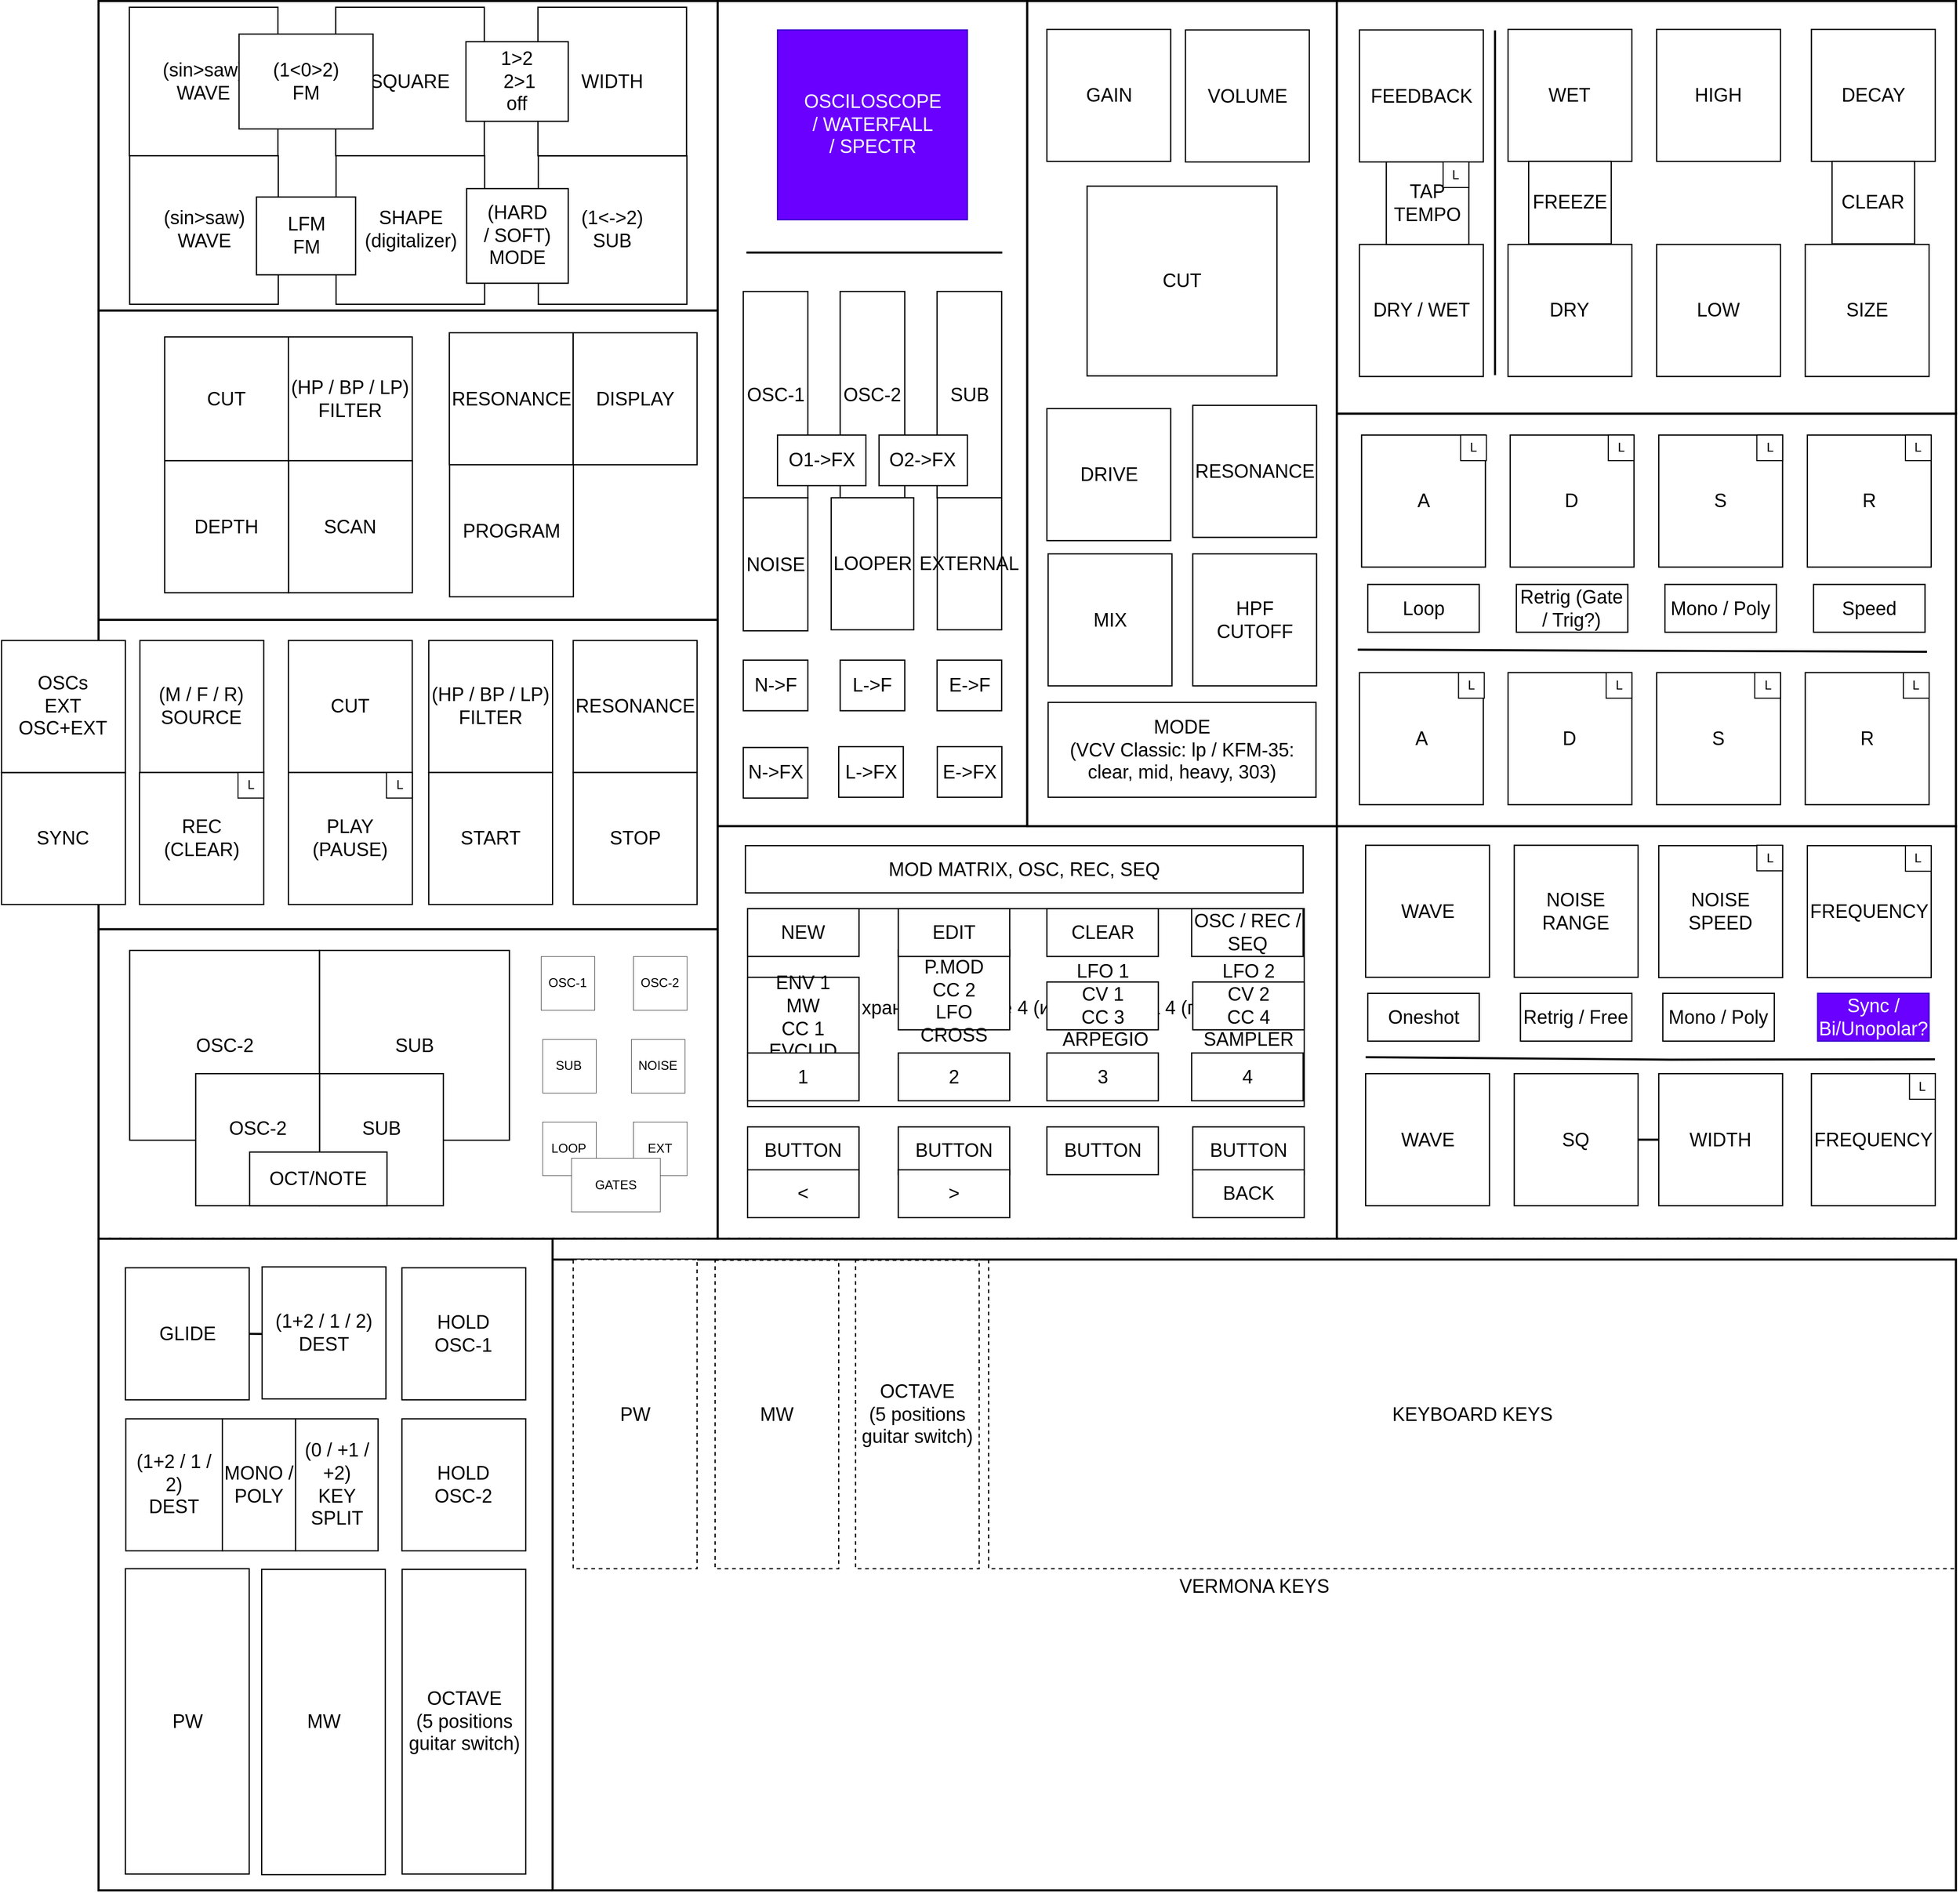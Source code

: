 <mxfile version="28.0.5" pages="4">
  <diagram name="Page-1" id="0yerQAa0baYgFGr-IkGp">
    <mxGraphModel dx="3067" dy="815" grid="1" gridSize="39.37" guides="1" tooltips="1" connect="1" arrows="1" fold="1" page="1" pageScale="1" pageWidth="1776" pageHeight="1811" math="0" shadow="0">
      <root>
        <mxCell id="0" />
        <mxCell id="1" parent="0" />
        <mxCell id="ZtJBB_-u8PcgYGcQPHOd-2" value="" style="rounded=0;whiteSpace=wrap;html=1;movable=1;resizable=1;rotatable=1;deletable=1;editable=1;locked=0;connectable=1;strokeWidth=1.968;" parent="1" vertex="1">
          <mxGeometry y="295.26" width="590.55" height="295.275" as="geometry" />
        </mxCell>
        <mxCell id="xokh4Ez91sBqfJbft43O-1" value="" style="rounded=0;whiteSpace=wrap;html=1;movable=1;resizable=1;rotatable=1;deletable=1;editable=1;locked=0;connectable=1;strokeWidth=1.968;" parent="1" vertex="1">
          <mxGeometry x="1181.1" y="787.4" width="590.55" height="393.7" as="geometry" />
        </mxCell>
        <mxCell id="m4RewTG6IQld1wpyNN1v-41" value="&lt;br&gt;&lt;div&gt;VERMONA KEYS&lt;/div&gt;" style="rounded=0;whiteSpace=wrap;html=1;strokeWidth=1.968;fontSize=18;movable=1;resizable=1;rotatable=1;deletable=1;editable=1;locked=0;connectable=1;" parent="1" vertex="1">
          <mxGeometry x="433.05" y="1201" width="1338.58" height="602" as="geometry" />
        </mxCell>
        <mxCell id="wlH6y_KVvPXo0IShCjxc-1" value="" style="rounded=0;whiteSpace=wrap;html=1;strokeWidth=1.968;fontSize=18;movable=1;resizable=1;rotatable=1;deletable=1;editable=1;locked=0;connectable=1;" parent="1" vertex="1">
          <mxGeometry y="1181.1" width="433.07" height="621.9" as="geometry" />
        </mxCell>
        <mxCell id="xokh4Ez91sBqfJbft43O-5" value="" style="rounded=0;whiteSpace=wrap;html=1;movable=1;resizable=1;rotatable=1;deletable=1;editable=1;locked=0;connectable=1;strokeWidth=1.968;" parent="1" vertex="1">
          <mxGeometry x="-2.274e-13" y="1.421e-14" width="590.55" height="295.275" as="geometry" />
        </mxCell>
        <mxCell id="xokh4Ez91sBqfJbft43O-4" value="" style="rounded=0;whiteSpace=wrap;html=1;movable=1;resizable=1;rotatable=1;deletable=1;editable=1;locked=0;connectable=1;strokeWidth=1.968;" parent="1" vertex="1">
          <mxGeometry x="-2.274e-13" y="590.54" width="590.55" height="295.275" as="geometry" />
        </mxCell>
        <mxCell id="xokh4Ez91sBqfJbft43O-3" value="" style="rounded=0;whiteSpace=wrap;html=1;movable=1;resizable=1;rotatable=1;deletable=1;editable=1;locked=0;connectable=1;strokeWidth=1.968;" parent="1" vertex="1">
          <mxGeometry x="-2.274e-13" y="885.82" width="590.55" height="295.275" as="geometry" />
        </mxCell>
        <mxCell id="xokh4Ez91sBqfJbft43O-2" value="" style="rounded=0;whiteSpace=wrap;html=1;movable=1;resizable=1;rotatable=1;deletable=1;editable=1;locked=0;connectable=1;strokeWidth=1.968;" parent="1" vertex="1">
          <mxGeometry x="1181.08" y="393.7" width="590.55" height="393.7" as="geometry" />
        </mxCell>
        <mxCell id="d05ju5goZMEUmhi3or16-11" value="" style="rounded=0;whiteSpace=wrap;html=1;movable=1;resizable=1;rotatable=1;deletable=1;editable=1;locked=0;connectable=1;strokeWidth=1.968;" parent="1" vertex="1">
          <mxGeometry x="1181.1" width="590.55" height="393.7" as="geometry" />
        </mxCell>
        <mxCell id="56mNvcB_yV8vKIjIocQw-3" value="" style="rounded=0;whiteSpace=wrap;html=1;movable=1;resizable=1;rotatable=1;deletable=1;editable=1;locked=0;connectable=1;strokeWidth=1.968;" parent="1" vertex="1">
          <mxGeometry x="590.55" width="295.27" height="787.4" as="geometry" />
        </mxCell>
        <mxCell id="d05ju5goZMEUmhi3or16-10" value="" style="rounded=0;whiteSpace=wrap;html=1;movable=1;resizable=1;rotatable=1;deletable=1;editable=1;locked=0;connectable=1;strokeWidth=1.968;" parent="1" vertex="1">
          <mxGeometry x="590.55" y="787.4" width="590.55" height="393.7" as="geometry" />
        </mxCell>
        <mxCell id="m4RewTG6IQld1wpyNN1v-2" value="(sin&amp;gt;saw)&lt;br&gt;WAVE" style="rounded=0;whiteSpace=wrap;html=1;strokeWidth=1.181;fontSize=18;" parent="1" vertex="1">
          <mxGeometry x="29.36" y="5.91" width="141.732" height="141.732" as="geometry" />
        </mxCell>
        <mxCell id="m4RewTG6IQld1wpyNN1v-4" value="SQUARE" style="rounded=0;whiteSpace=wrap;html=1;strokeWidth=1.181;fontSize=18;" parent="1" vertex="1">
          <mxGeometry x="226.21" y="5.91" width="141.732" height="141.732" as="geometry" />
        </mxCell>
        <mxCell id="m4RewTG6IQld1wpyNN1v-7" value="(sin&amp;gt;saw)&lt;br&gt;WAVE" style="rounded=0;whiteSpace=wrap;html=1;strokeWidth=1.181;fontSize=18;" parent="1" vertex="1">
          <mxGeometry x="29.69" y="147.63" width="141.732" height="141.732" as="geometry" />
        </mxCell>
        <mxCell id="m4RewTG6IQld1wpyNN1v-9" value="SHAPE&lt;br&gt;(digitalizer)" style="rounded=0;whiteSpace=wrap;html=1;strokeWidth=1.181;fontSize=18;" parent="1" vertex="1">
          <mxGeometry x="226.54" y="147.63" width="141.732" height="141.732" as="geometry" />
        </mxCell>
        <mxCell id="m4RewTG6IQld1wpyNN1v-10" value="(1&amp;lt;-&amp;gt;2)&lt;br&gt;SUB" style="rounded=0;whiteSpace=wrap;html=1;strokeWidth=1.181;fontSize=18;" parent="1" vertex="1">
          <mxGeometry x="419.45" y="147.63" width="141.732" height="141.732" as="geometry" />
        </mxCell>
        <mxCell id="m4RewTG6IQld1wpyNN1v-14" value="OSC-2" style="rounded=0;whiteSpace=wrap;html=1;strokeWidth=1.181;fontSize=18;" parent="1" vertex="1">
          <mxGeometry x="29.69" y="906" width="181.102" height="181.102" as="geometry" />
        </mxCell>
        <mxCell id="m4RewTG6IQld1wpyNN1v-16" value="SUB" style="rounded=0;whiteSpace=wrap;html=1;strokeWidth=1.181;fontSize=18;" parent="1" vertex="1">
          <mxGeometry x="210.79" y="906.0" width="181.102" height="181.102" as="geometry" />
        </mxCell>
        <mxCell id="m4RewTG6IQld1wpyNN1v-17" value="&lt;div&gt;SUB&lt;/div&gt;&lt;div&gt;&lt;br&gt;&lt;/div&gt;" style="rounded=0;whiteSpace=wrap;html=1;strokeWidth=1.181;fontSize=18;" parent="1" vertex="1">
          <mxGeometry x="210.79" y="1023.62" width="118.11" height="125.984" as="geometry" />
        </mxCell>
        <mxCell id="m4RewTG6IQld1wpyNN1v-19" value="&lt;div&gt;OSC-1&lt;/div&gt;" style="rounded=0;whiteSpace=wrap;html=1;strokeWidth=1.181;fontSize=18;" parent="1" vertex="1">
          <mxGeometry x="614.94" y="277.2" width="61.62" height="196.85" as="geometry" />
        </mxCell>
        <mxCell id="m4RewTG6IQld1wpyNN1v-20" value="OSC-2" style="rounded=0;whiteSpace=wrap;html=1;strokeWidth=1.181;fontSize=18;" parent="1" vertex="1">
          <mxGeometry x="707.37" y="277.18" width="61.62" height="196.85" as="geometry" />
        </mxCell>
        <mxCell id="m4RewTG6IQld1wpyNN1v-21" value="SUB" style="rounded=0;whiteSpace=wrap;html=1;strokeWidth=1.181;fontSize=18;" parent="1" vertex="1">
          <mxGeometry x="799.8" y="277.18" width="61.62" height="196.85" as="geometry" />
        </mxCell>
        <mxCell id="m4RewTG6IQld1wpyNN1v-22" value="NOISE" style="rounded=0;whiteSpace=wrap;html=1;strokeWidth=1.181;fontSize=18;" parent="1" vertex="1">
          <mxGeometry x="614.94" y="474.05" width="61.62" height="126.95" as="geometry" />
        </mxCell>
        <mxCell id="m4RewTG6IQld1wpyNN1v-23" value="LOOPER" style="rounded=0;whiteSpace=wrap;html=1;strokeWidth=1.181;fontSize=18;" parent="1" vertex="1">
          <mxGeometry x="698.82" y="474.03" width="78.74" height="125.98" as="geometry" />
        </mxCell>
        <mxCell id="m4RewTG6IQld1wpyNN1v-24" value="EXTERNAL" style="rounded=0;whiteSpace=wrap;html=1;strokeWidth=1.181;fontSize=18;" parent="1" vertex="1">
          <mxGeometry x="800" y="474.03" width="61.42" height="125.98" as="geometry" />
        </mxCell>
        <mxCell id="m4RewTG6IQld1wpyNN1v-32" value="GLIDE" style="rounded=0;whiteSpace=wrap;html=1;strokeWidth=1.181;fontSize=18;" parent="1" vertex="1">
          <mxGeometry x="25.59" y="1208.87" width="118.11" height="125.984" as="geometry" />
        </mxCell>
        <mxCell id="m4RewTG6IQld1wpyNN1v-35" value="MW" style="rounded=0;whiteSpace=wrap;html=1;strokeWidth=1.181;fontSize=18;dashed=1;" parent="1" vertex="1">
          <mxGeometry x="588.09" y="1201.61" width="117.9" height="294.45" as="geometry" />
        </mxCell>
        <mxCell id="m4RewTG6IQld1wpyNN1v-36" value="OCTAVE&lt;br&gt;(5 positions guitar switch)" style="rounded=0;whiteSpace=wrap;html=1;strokeWidth=1.181;fontSize=18;dashed=1;" parent="1" vertex="1">
          <mxGeometry x="722.06" y="1201.61" width="117.9" height="294.45" as="geometry" />
        </mxCell>
        <mxCell id="m4RewTG6IQld1wpyNN1v-37" value="HOLD&lt;br&gt;OSC-1" style="rounded=0;whiteSpace=wrap;html=1;strokeWidth=1.181;fontSize=18;" parent="1" vertex="1">
          <mxGeometry x="289.37" y="1208.87" width="118.11" height="125.984" as="geometry" />
        </mxCell>
        <mxCell id="m4RewTG6IQld1wpyNN1v-38" value="(0 / +1 / +2)&lt;br&gt;KEY SPLIT" style="rounded=0;whiteSpace=wrap;html=1;strokeWidth=1.181;fontSize=18;" parent="1" vertex="1">
          <mxGeometry x="187.89" y="1353" width="78.74" height="125.98" as="geometry" />
        </mxCell>
        <mxCell id="m4RewTG6IQld1wpyNN1v-39" value="" style="endArrow=none;html=1;rounded=0;strokeWidth=1.968;dashed=1;dashPattern=1 4;" parent="1" edge="1">
          <mxGeometry width="50" height="50" relative="1" as="geometry">
            <mxPoint y="1181" as="sourcePoint" />
            <mxPoint x="1772" y="1181" as="targetPoint" />
          </mxGeometry>
        </mxCell>
        <mxCell id="m4RewTG6IQld1wpyNN1v-73" value="Модуляция хранится в табле 4 (источники) на 4 (получатели)" style="rounded=0;whiteSpace=wrap;html=1;strokeWidth=1.181;fontSize=18;" parent="1" vertex="1">
          <mxGeometry x="619.06" y="866.14" width="530.94" height="188.86" as="geometry" />
        </mxCell>
        <mxCell id="xWX6AHxLNLRqpK4tOp0E-5" value="(1+2 / 1 / 2)&lt;br&gt;DEST" style="rounded=0;whiteSpace=wrap;html=1;strokeWidth=1.181;fontSize=18;" parent="1" vertex="1">
          <mxGeometry x="26" y="1353" width="92.11" height="125.98" as="geometry" />
        </mxCell>
        <mxCell id="xWX6AHxLNLRqpK4tOp0E-8" value="SIZE" style="rounded=0;whiteSpace=wrap;html=1;strokeWidth=1.181;fontSize=18;" parent="1" vertex="1">
          <mxGeometry x="1627.89" y="232.28" width="118.11" height="125.984" as="geometry" />
        </mxCell>
        <mxCell id="xWX6AHxLNLRqpK4tOp0E-9" value="DRY" style="rounded=0;whiteSpace=wrap;html=1;strokeWidth=1.181;fontSize=18;" parent="1" vertex="1">
          <mxGeometry x="1344.41" y="232.29" width="118.11" height="125.984" as="geometry" />
        </mxCell>
        <mxCell id="xWX6AHxLNLRqpK4tOp0E-10" value="HIGH" style="rounded=0;whiteSpace=wrap;html=1;strokeWidth=1.181;fontSize=18;" parent="1" vertex="1">
          <mxGeometry x="1486.16" y="27.02" width="118.11" height="125.984" as="geometry" />
        </mxCell>
        <mxCell id="xWX6AHxLNLRqpK4tOp0E-11" value="DECAY" style="rounded=0;whiteSpace=wrap;html=1;strokeWidth=1.181;fontSize=18;" parent="1" vertex="1">
          <mxGeometry x="1633.79" y="27.02" width="118.11" height="125.984" as="geometry" />
        </mxCell>
        <mxCell id="xWX6AHxLNLRqpK4tOp0E-12" value="WET" style="rounded=0;whiteSpace=wrap;html=1;strokeWidth=1.181;fontSize=18;" parent="1" vertex="1">
          <mxGeometry x="1344.42" y="27.02" width="118.11" height="125.984" as="geometry" />
        </mxCell>
        <mxCell id="xWX6AHxLNLRqpK4tOp0E-13" value="LOW" style="rounded=0;whiteSpace=wrap;html=1;strokeWidth=1.181;fontSize=18;" parent="1" vertex="1">
          <mxGeometry x="1486.16" y="232.28" width="118.11" height="125.984" as="geometry" />
        </mxCell>
        <mxCell id="8TTZSuKu-VtuvrujYmn4-5" value="(M / F / R)&lt;div&gt;SOURCE&lt;/div&gt;" style="rounded=0;whiteSpace=wrap;html=1;strokeWidth=1.181;fontSize=18;" parent="1" vertex="1">
          <mxGeometry x="39.47" y="610.23" width="118.11" height="125.984" as="geometry" />
        </mxCell>
        <mxCell id="56mNvcB_yV8vKIjIocQw-1" value="CUT" style="rounded=0;whiteSpace=wrap;html=1;strokeWidth=1.181;fontSize=18;" parent="1" vertex="1">
          <mxGeometry x="63.09" y="320.56" width="118.11" height="118.11" as="geometry" />
        </mxCell>
        <mxCell id="56mNvcB_yV8vKIjIocQw-2" value="RESONANCE" style="rounded=0;whiteSpace=wrap;html=1;strokeWidth=1.181;fontSize=18;" parent="1" vertex="1">
          <mxGeometry x="334.6" y="316.55" width="118.11" height="125.984" as="geometry" />
        </mxCell>
        <mxCell id="xokh4Ez91sBqfJbft43O-6" value="(1&amp;lt;0&amp;gt;2)&lt;br&gt;FM" style="rounded=0;whiteSpace=wrap;html=1;strokeWidth=1.181;fontSize=18;" parent="1" vertex="1">
          <mxGeometry x="134.02" y="31.51" width="127.79" height="90.54" as="geometry" />
        </mxCell>
        <mxCell id="wlH6y_KVvPXo0IShCjxc-3" value="(1+2 / 1 / 2)&lt;br&gt;DEST" style="rounded=0;whiteSpace=wrap;html=1;strokeWidth=1.181;fontSize=18;" parent="1" vertex="1">
          <mxGeometry x="156.0" y="1208.0" width="118.11" height="125.984" as="geometry" />
        </mxCell>
        <mxCell id="8wi24MFOJ5Ws7uHCbMtL-5" value="WIDTH" style="rounded=0;whiteSpace=wrap;html=1;strokeWidth=1.181;fontSize=18;" parent="1" vertex="1">
          <mxGeometry x="419.12" y="5.91" width="141.732" height="141.732" as="geometry" />
        </mxCell>
        <mxCell id="8wi24MFOJ5Ws7uHCbMtL-7" value="FREEZE" style="rounded=0;whiteSpace=wrap;html=1;strokeWidth=1.181;fontSize=18;" parent="1" vertex="1">
          <mxGeometry x="1364.1" y="153.0" width="78.74" height="78.74" as="geometry" />
        </mxCell>
        <mxCell id="8wi24MFOJ5Ws7uHCbMtL-8" value="CLEAR" style="rounded=0;whiteSpace=wrap;html=1;strokeWidth=1.181;fontSize=18;" parent="1" vertex="1">
          <mxGeometry x="1653.47" y="153" width="78.74" height="78.74" as="geometry" />
        </mxCell>
        <mxCell id="8wi24MFOJ5Ws7uHCbMtL-19" value="S" style="rounded=0;whiteSpace=wrap;html=1;strokeWidth=1.181;fontSize=18;" parent="1" vertex="1">
          <mxGeometry x="1486.16" y="640.91" width="118.11" height="125.984" as="geometry" />
        </mxCell>
        <mxCell id="8wi24MFOJ5Ws7uHCbMtL-20" value="R" style="rounded=0;whiteSpace=wrap;html=1;strokeWidth=1.181;fontSize=18;" parent="1" vertex="1">
          <mxGeometry x="1627.89" y="640.91" width="118.11" height="125.984" as="geometry" />
        </mxCell>
        <mxCell id="8wi24MFOJ5Ws7uHCbMtL-21" value="A" style="rounded=0;whiteSpace=wrap;html=1;strokeWidth=1.181;fontSize=18;" parent="1" vertex="1">
          <mxGeometry x="1202.7" y="640.91" width="118.11" height="125.984" as="geometry" />
        </mxCell>
        <mxCell id="8wi24MFOJ5Ws7uHCbMtL-22" value="D" style="rounded=0;whiteSpace=wrap;html=1;strokeWidth=1.181;fontSize=18;" parent="1" vertex="1">
          <mxGeometry x="1344.43" y="640.91" width="118.11" height="125.984" as="geometry" />
        </mxCell>
        <mxCell id="IwCc5_oQlovpXZIAPk43-2" style="edgeStyle=orthogonalEdgeStyle;rounded=0;orthogonalLoop=1;jettySize=auto;html=1;exitX=0;exitY=0.5;exitDx=0;exitDy=0;entryX=1;entryY=0.5;entryDx=0;entryDy=0;strokeWidth=1.968;endArrow=none;startFill=0;" parent="1" source="8wi24MFOJ5Ws7uHCbMtL-24" target="8wi24MFOJ5Ws7uHCbMtL-27" edge="1">
          <mxGeometry relative="1" as="geometry" />
        </mxCell>
        <mxCell id="8wi24MFOJ5Ws7uHCbMtL-24" value="WIDTH" style="rounded=0;whiteSpace=wrap;html=1;strokeWidth=1.181;fontSize=18;" parent="1" vertex="1">
          <mxGeometry x="1488.18" y="1023.62" width="118.11" height="125.984" as="geometry" />
        </mxCell>
        <mxCell id="8wi24MFOJ5Ws7uHCbMtL-25" value="FREQUENCY" style="rounded=0;whiteSpace=wrap;html=1;strokeWidth=1.181;fontSize=18;" parent="1" vertex="1">
          <mxGeometry x="1633.79" y="1023.62" width="118.11" height="125.984" as="geometry" />
        </mxCell>
        <mxCell id="8wi24MFOJ5Ws7uHCbMtL-26" value="WAVE" style="rounded=0;whiteSpace=wrap;html=1;strokeWidth=1.181;fontSize=18;" parent="1" vertex="1">
          <mxGeometry x="1208.6" y="1023.62" width="118.11" height="125.984" as="geometry" />
        </mxCell>
        <mxCell id="8wi24MFOJ5Ws7uHCbMtL-27" value="SQ" style="rounded=0;whiteSpace=wrap;html=1;strokeWidth=1.181;fontSize=18;" parent="1" vertex="1">
          <mxGeometry x="1350.33" y="1023.62" width="118.11" height="125.984" as="geometry" />
        </mxCell>
        <mxCell id="8wi24MFOJ5Ws7uHCbMtL-33" value="ENV 2&lt;div&gt;P.MOD&lt;br&gt;CC 2&lt;/div&gt;LFO CROSS" style="rounded=0;whiteSpace=wrap;html=1;strokeWidth=1.181;fontSize=18;" parent="1" vertex="1">
          <mxGeometry x="762.82" y="905.51" width="106.3" height="76.24" as="geometry" />
        </mxCell>
        <mxCell id="8wi24MFOJ5Ws7uHCbMtL-34" value="ENV 1&lt;br&gt;MW&lt;br&gt;CC 1&lt;br&gt;EVCLID" style="rounded=0;whiteSpace=wrap;html=1;strokeWidth=1.181;fontSize=18;" parent="1" vertex="1">
          <mxGeometry x="619.06" y="931.63" width="106.3" height="76.24" as="geometry" />
        </mxCell>
        <mxCell id="8wi24MFOJ5Ws7uHCbMtL-36" value="LFO 1&lt;br&gt;CV 1&lt;br&gt;CC 3&lt;br&gt;&amp;nbsp;ARPEGIO" style="rounded=0;whiteSpace=wrap;html=1;strokeWidth=1.181;fontSize=18;" parent="1" vertex="1">
          <mxGeometry x="904.55" y="936.13" width="106.3" height="45.62" as="geometry" />
        </mxCell>
        <mxCell id="8wi24MFOJ5Ws7uHCbMtL-37" value="LFO 2&lt;br&gt;CV 2&lt;br&gt;CC 4&lt;br&gt;SAMPLER" style="rounded=0;whiteSpace=wrap;html=1;strokeWidth=1.181;fontSize=18;" parent="1" vertex="1">
          <mxGeometry x="1043.7" y="936.13" width="106.3" height="45.62" as="geometry" />
        </mxCell>
        <mxCell id="8wi24MFOJ5Ws7uHCbMtL-38" value="PW" style="rounded=0;whiteSpace=wrap;html=1;strokeWidth=1.181;fontSize=18;dashed=1;" parent="1" vertex="1">
          <mxGeometry x="452.75" y="1201" width="118.11" height="295.06" as="geometry" />
        </mxCell>
        <mxCell id="56mNvcB_yV8vKIjIocQw-4" value="" style="rounded=0;whiteSpace=wrap;html=1;movable=1;resizable=1;rotatable=1;deletable=1;editable=1;locked=0;connectable=1;strokeWidth=1.968;" parent="1" vertex="1">
          <mxGeometry x="885.82" width="295.27" height="787.4" as="geometry" />
        </mxCell>
        <mxCell id="m4RewTG6IQld1wpyNN1v-1" value="&lt;div&gt;CUT&lt;/div&gt;" style="rounded=0;whiteSpace=wrap;html=1;strokeWidth=1.181;fontSize=18;movable=1;resizable=1;rotatable=1;deletable=1;editable=1;locked=0;connectable=1;" parent="1" vertex="1">
          <mxGeometry x="942.9" y="176.62" width="181.102" height="181.102" as="geometry" />
        </mxCell>
        <mxCell id="m4RewTG6IQld1wpyNN1v-76" value="MODE&lt;br&gt;(VCV Classic: lp / KFM-35: clear, mid, heavy, 303)" style="rounded=0;whiteSpace=wrap;html=1;strokeWidth=1.181;fontSize=18;direction=south;movable=1;resizable=1;rotatable=1;deletable=1;editable=1;locked=0;connectable=1;" parent="1" vertex="1">
          <mxGeometry x="905.73" y="669.29" width="255.49" height="90.54" as="geometry" />
        </mxCell>
        <mxCell id="d05ju5goZMEUmhi3or16-1" value="VOLUME" style="rounded=0;whiteSpace=wrap;html=1;strokeWidth=1.181;fontSize=18;movable=1;resizable=1;rotatable=1;deletable=1;editable=1;locked=0;connectable=1;" parent="1" vertex="1">
          <mxGeometry x="1036.73" y="27.57" width="118.11" height="125.984" as="geometry" />
        </mxCell>
        <mxCell id="8wi24MFOJ5Ws7uHCbMtL-6" value="DRIVE" style="rounded=0;whiteSpace=wrap;html=1;strokeWidth=1.181;fontSize=18;movable=1;resizable=1;rotatable=1;deletable=1;editable=1;locked=0;connectable=1;" parent="1" vertex="1">
          <mxGeometry x="904.55" y="388.95" width="118.11" height="125.984" as="geometry" />
        </mxCell>
        <mxCell id="8wi24MFOJ5Ws7uHCbMtL-39" value="(HP / BP / LP)&lt;div&gt;FILTER&lt;/div&gt;" style="rounded=0;whiteSpace=wrap;html=1;strokeWidth=1.181;fontSize=18;" parent="1" vertex="1">
          <mxGeometry x="314.96" y="610.23" width="118.11" height="125.984" as="geometry" />
        </mxCell>
        <mxCell id="8wi24MFOJ5Ws7uHCbMtL-40" value="CUT" style="rounded=0;whiteSpace=wrap;html=1;strokeWidth=1.181;fontSize=18;" parent="1" vertex="1">
          <mxGeometry x="181.1" y="610.23" width="118.11" height="125.984" as="geometry" />
        </mxCell>
        <mxCell id="8wi24MFOJ5Ws7uHCbMtL-41" value="RESONANCE" style="rounded=0;whiteSpace=wrap;html=1;strokeWidth=1.181;fontSize=18;" parent="1" vertex="1">
          <mxGeometry x="452.75" y="610.23" width="118.11" height="125.984" as="geometry" />
        </mxCell>
        <mxCell id="8wi24MFOJ5Ws7uHCbMtL-42" value="(HP / BP / LP)&lt;div&gt;FILTER&lt;/div&gt;" style="rounded=0;whiteSpace=wrap;html=1;strokeWidth=1.181;fontSize=18;" parent="1" vertex="1">
          <mxGeometry x="181.1" y="320.56" width="118.11" height="118.11" as="geometry" />
        </mxCell>
        <mxCell id="8wi24MFOJ5Ws7uHCbMtL-45" value="REC&lt;br&gt;(CLEAR)" style="rounded=0;whiteSpace=wrap;html=1;strokeWidth=1.181;fontSize=18;" parent="1" vertex="1">
          <mxGeometry x="39.04" y="736.21" width="118.53" height="125.98" as="geometry" />
        </mxCell>
        <mxCell id="8wi24MFOJ5Ws7uHCbMtL-47" value="PLAY&lt;br&gt;(PAUSE)" style="rounded=0;whiteSpace=wrap;html=1;strokeWidth=1.181;fontSize=18;" parent="1" vertex="1">
          <mxGeometry x="181.1" y="736.21" width="118.21" height="125.98" as="geometry" />
        </mxCell>
        <mxCell id="8wi24MFOJ5Ws7uHCbMtL-48" value="START" style="rounded=0;whiteSpace=wrap;html=1;strokeWidth=1.181;fontSize=18;" parent="1" vertex="1">
          <mxGeometry x="314.94" y="736.21" width="118.11" height="125.984" as="geometry" />
        </mxCell>
        <mxCell id="8wi24MFOJ5Ws7uHCbMtL-49" value="STOP" style="rounded=0;whiteSpace=wrap;html=1;strokeWidth=1.181;fontSize=18;" parent="1" vertex="1">
          <mxGeometry x="452.75" y="736.21" width="118.11" height="125.984" as="geometry" />
        </mxCell>
        <mxCell id="8wi24MFOJ5Ws7uHCbMtL-51" value="MOD MATRIX, OSC, REC, SEQ" style="rounded=0;whiteSpace=wrap;html=1;strokeWidth=1.181;fontSize=18;" parent="1" vertex="1">
          <mxGeometry x="617" y="806" width="531.94" height="45.1" as="geometry" />
        </mxCell>
        <mxCell id="8wi24MFOJ5Ws7uHCbMtL-52" value="2" style="rounded=0;whiteSpace=wrap;html=1;strokeWidth=1.181;fontSize=18;" parent="1" vertex="1">
          <mxGeometry x="762.82" y="1003.87" width="106.3" height="45.62" as="geometry" />
        </mxCell>
        <mxCell id="8wi24MFOJ5Ws7uHCbMtL-53" value="1" style="rounded=0;whiteSpace=wrap;html=1;strokeWidth=1.181;fontSize=18;" parent="1" vertex="1">
          <mxGeometry x="619.06" y="1003.87" width="106.3" height="45.62" as="geometry" />
        </mxCell>
        <mxCell id="8wi24MFOJ5Ws7uHCbMtL-54" value="3" style="rounded=0;whiteSpace=wrap;html=1;strokeWidth=1.181;fontSize=18;" parent="1" vertex="1">
          <mxGeometry x="904.55" y="1003.87" width="106.3" height="45.62" as="geometry" />
        </mxCell>
        <mxCell id="8wi24MFOJ5Ws7uHCbMtL-55" value="4" style="rounded=0;whiteSpace=wrap;html=1;strokeWidth=1.181;fontSize=18;" parent="1" vertex="1">
          <mxGeometry x="1042.64" y="1003.87" width="106.3" height="45.62" as="geometry" />
        </mxCell>
        <mxCell id="8wi24MFOJ5Ws7uHCbMtL-57" value="BUTTON" style="rounded=0;whiteSpace=wrap;html=1;strokeWidth=1.181;fontSize=18;" parent="1" vertex="1">
          <mxGeometry x="762.82" y="1074.39" width="106.3" height="45.62" as="geometry" />
        </mxCell>
        <mxCell id="8wi24MFOJ5Ws7uHCbMtL-58" value="BUTTON" style="rounded=0;whiteSpace=wrap;html=1;strokeWidth=1.181;fontSize=18;" parent="1" vertex="1">
          <mxGeometry x="619.06" y="1074.39" width="106.3" height="45.62" as="geometry" />
        </mxCell>
        <mxCell id="8wi24MFOJ5Ws7uHCbMtL-59" value="BUTTON" style="rounded=0;whiteSpace=wrap;html=1;strokeWidth=1.181;fontSize=18;" parent="1" vertex="1">
          <mxGeometry x="904.55" y="1074.39" width="106.3" height="45.62" as="geometry" />
        </mxCell>
        <mxCell id="8wi24MFOJ5Ws7uHCbMtL-60" value="BUTTON" style="rounded=0;whiteSpace=wrap;html=1;strokeWidth=1.181;fontSize=18;" parent="1" vertex="1">
          <mxGeometry x="1043.7" y="1074.39" width="106.3" height="45.62" as="geometry" />
        </mxCell>
        <mxCell id="8wi24MFOJ5Ws7uHCbMtL-63" value="&amp;gt;" style="rounded=0;whiteSpace=wrap;html=1;strokeWidth=1.181;fontSize=18;" parent="1" vertex="1">
          <mxGeometry x="762.82" y="1115.38" width="106.3" height="45.62" as="geometry" />
        </mxCell>
        <mxCell id="8wi24MFOJ5Ws7uHCbMtL-64" value="&amp;lt;" style="rounded=0;whiteSpace=wrap;html=1;strokeWidth=1.181;fontSize=18;" parent="1" vertex="1">
          <mxGeometry x="619.06" y="1115.38" width="106.3" height="45.62" as="geometry" />
        </mxCell>
        <mxCell id="8wi24MFOJ5Ws7uHCbMtL-66" value="BACK" style="rounded=0;whiteSpace=wrap;html=1;strokeWidth=1.181;fontSize=18;" parent="1" vertex="1">
          <mxGeometry x="1043.7" y="1115.38" width="106.3" height="45.62" as="geometry" />
        </mxCell>
        <mxCell id="8wi24MFOJ5Ws7uHCbMtL-67" value="EDIT" style="rounded=0;whiteSpace=wrap;html=1;strokeWidth=1.181;fontSize=18;" parent="1" vertex="1">
          <mxGeometry x="762.82" y="866.14" width="106.3" height="45.62" as="geometry" />
        </mxCell>
        <mxCell id="8wi24MFOJ5Ws7uHCbMtL-68" value="NEW" style="rounded=0;whiteSpace=wrap;html=1;strokeWidth=1.181;fontSize=18;" parent="1" vertex="1">
          <mxGeometry x="619.06" y="866.14" width="106.3" height="45.62" as="geometry" />
        </mxCell>
        <mxCell id="8wi24MFOJ5Ws7uHCbMtL-69" value="CLEAR" style="rounded=0;whiteSpace=wrap;html=1;strokeWidth=1.181;fontSize=18;" parent="1" vertex="1">
          <mxGeometry x="904.55" y="866.14" width="106.3" height="45.62" as="geometry" />
        </mxCell>
        <mxCell id="8wi24MFOJ5Ws7uHCbMtL-70" value="OSC / REC / SEQ" style="rounded=0;whiteSpace=wrap;html=1;strokeWidth=1.181;fontSize=18;" parent="1" vertex="1">
          <mxGeometry x="1042.64" y="866.14" width="106.3" height="45.62" as="geometry" />
        </mxCell>
        <mxCell id="w7xi124JPFb4Iuvyt2l8-9" value="KEYBOARD KEYS" style="rounded=0;whiteSpace=wrap;html=1;strokeWidth=1.181;fontSize=18;dashed=1;movable=1;resizable=1;rotatable=1;deletable=1;editable=1;locked=0;connectable=1;fillColor=none;" parent="1" vertex="1">
          <mxGeometry x="848.95" y="1201" width="922.7" height="295.06" as="geometry" />
        </mxCell>
        <mxCell id="w7xi124JPFb4Iuvyt2l8-10" value="MW" style="rounded=0;whiteSpace=wrap;html=1;strokeWidth=1.181;fontSize=18;" parent="1" vertex="1">
          <mxGeometry x="155.61" y="1496.67" width="117.9" height="291.34" as="geometry" />
        </mxCell>
        <mxCell id="w7xi124JPFb4Iuvyt2l8-11" value="OCTAVE&lt;br&gt;(5 positions guitar switch)" style="rounded=0;whiteSpace=wrap;html=1;strokeWidth=1.181;fontSize=18;" parent="1" vertex="1">
          <mxGeometry x="289.58" y="1496.67" width="117.9" height="290.73" as="geometry" />
        </mxCell>
        <mxCell id="w7xi124JPFb4Iuvyt2l8-12" value="PW" style="rounded=0;whiteSpace=wrap;html=1;strokeWidth=1.181;fontSize=18;" parent="1" vertex="1">
          <mxGeometry x="25.59" y="1496.06" width="118.11" height="291.34" as="geometry" />
        </mxCell>
        <mxCell id="m4RewTG6IQld1wpyNN1v-54" value="RESONANCE" style="rounded=0;whiteSpace=wrap;html=1;strokeWidth=1.181;fontSize=18;movable=1;resizable=1;rotatable=1;deletable=1;editable=1;locked=0;connectable=1;" parent="1" vertex="1">
          <mxGeometry x="1043.7" y="385.82" width="118.11" height="125.984" as="geometry" />
        </mxCell>
        <mxCell id="gBDPEbCBvgzt7-z5L_b_-1" value="MIX" style="rounded=0;whiteSpace=wrap;html=1;strokeWidth=1.181;fontSize=18;movable=1;resizable=1;rotatable=1;deletable=1;editable=1;locked=0;connectable=1;" parent="1" vertex="1">
          <mxGeometry x="905.73" y="527.56" width="118.11" height="125.984" as="geometry" />
        </mxCell>
        <mxCell id="gBDPEbCBvgzt7-z5L_b_-3" value="&lt;div&gt;OSCILOSCOPE&lt;/div&gt;/ WATERFALL&lt;br&gt;/ SPECTR" style="rounded=0;whiteSpace=wrap;html=1;strokeWidth=1.181;fontSize=18;movable=1;resizable=1;rotatable=1;deletable=1;editable=1;locked=0;connectable=1;fillColor=#6a00ff;fontColor=#ffffff;strokeColor=#3700CC;" parent="1" vertex="1">
          <mxGeometry x="647.63" y="27.57" width="181.102" height="181.102" as="geometry" />
        </mxCell>
        <mxCell id="gBDPEbCBvgzt7-z5L_b_-8" value="L" style="rounded=0;whiteSpace=wrap;html=1;" parent="1" vertex="1">
          <mxGeometry x="1297.19" y="640.91" width="24.56" height="24.409" as="geometry" />
        </mxCell>
        <mxCell id="gBDPEbCBvgzt7-z5L_b_-9" value="L" style="rounded=0;whiteSpace=wrap;html=1;" parent="1" vertex="1">
          <mxGeometry x="1437.98" y="640.91" width="24.56" height="24.409" as="geometry" />
        </mxCell>
        <mxCell id="gBDPEbCBvgzt7-z5L_b_-10" value="L" style="rounded=0;whiteSpace=wrap;html=1;" parent="1" vertex="1">
          <mxGeometry x="1579.71" y="640.91" width="24.56" height="24.409" as="geometry" />
        </mxCell>
        <mxCell id="gBDPEbCBvgzt7-z5L_b_-11" value="L" style="rounded=0;whiteSpace=wrap;html=1;" parent="1" vertex="1">
          <mxGeometry x="1721.44" y="640.91" width="24.56" height="24.409" as="geometry" />
        </mxCell>
        <mxCell id="gBDPEbCBvgzt7-z5L_b_-12" value="L" style="rounded=0;whiteSpace=wrap;html=1;" parent="1" vertex="1">
          <mxGeometry x="1711.65" y="818.89" width="24.56" height="24.409" as="geometry" />
        </mxCell>
        <mxCell id="gBDPEbCBvgzt7-z5L_b_-13" value="L" style="rounded=0;whiteSpace=wrap;html=1;" parent="1" vertex="1">
          <mxGeometry x="1727.34" y="1023.62" width="24.56" height="24.409" as="geometry" />
        </mxCell>
        <mxCell id="gbtdaO8nGlUaZbrBjqpk-1" value="HPF&lt;br&gt;CUTOFF" style="rounded=0;whiteSpace=wrap;html=1;strokeWidth=1.181;fontSize=18;movable=1;resizable=1;rotatable=1;deletable=1;editable=1;locked=0;connectable=1;" parent="1" vertex="1">
          <mxGeometry x="1043.7" y="527.56" width="118.11" height="125.984" as="geometry" />
        </mxCell>
        <mxCell id="gbtdaO8nGlUaZbrBjqpk-2" value="L" style="rounded=0;whiteSpace=wrap;html=1;" parent="1" vertex="1">
          <mxGeometry x="1578.76" y="818.89" width="24.56" height="24.409" as="geometry" />
        </mxCell>
        <mxCell id="gbtdaO8nGlUaZbrBjqpk-6" value="GAIN" style="rounded=0;whiteSpace=wrap;html=1;strokeWidth=1.181;fontSize=18;movable=1;resizable=1;rotatable=1;deletable=1;editable=1;locked=0;connectable=1;" parent="1" vertex="1">
          <mxGeometry x="904.55" y="27.02" width="118.11" height="125.984" as="geometry" />
        </mxCell>
        <mxCell id="G2be6syp2w9wlqAolsrQ-1" value="FEEDBACK" style="rounded=0;whiteSpace=wrap;html=1;strokeWidth=1.181;fontSize=18;" parent="1" vertex="1">
          <mxGeometry x="1202.7" y="27.56" width="118.11" height="125.984" as="geometry" />
        </mxCell>
        <mxCell id="G2be6syp2w9wlqAolsrQ-2" value="DRY / WET" style="rounded=0;whiteSpace=wrap;html=1;strokeWidth=1.181;fontSize=18;" parent="1" vertex="1">
          <mxGeometry x="1202.7" y="232.29" width="118.11" height="125.984" as="geometry" />
        </mxCell>
        <mxCell id="G2be6syp2w9wlqAolsrQ-3" value="TAP&lt;br&gt;TEMPO" style="rounded=0;whiteSpace=wrap;html=1;strokeWidth=1.181;fontSize=18;" parent="1" vertex="1">
          <mxGeometry x="1228.29" y="153.55" width="78.74" height="78.74" as="geometry" />
        </mxCell>
        <mxCell id="m4RewTG6IQld1wpyNN1v-15" value="OSC-2&lt;div&gt;&lt;br/&gt;&lt;/div&gt;" style="rounded=0;whiteSpace=wrap;html=1;strokeWidth=1.181;fontSize=18;" parent="1" vertex="1">
          <mxGeometry x="92.68" y="1023.62" width="118.11" height="125.984" as="geometry" />
        </mxCell>
        <mxCell id="8wi24MFOJ5Ws7uHCbMtL-28" value="NOISE&lt;br&gt;SPEED" style="rounded=0;whiteSpace=wrap;html=1;strokeWidth=1.181;fontSize=18;" parent="1" vertex="1">
          <mxGeometry x="1488.18" y="806" width="118.11" height="125.984" as="geometry" />
        </mxCell>
        <mxCell id="8wi24MFOJ5Ws7uHCbMtL-29" value="FREQUENCY" style="rounded=0;whiteSpace=wrap;html=1;strokeWidth=1.181;fontSize=18;" parent="1" vertex="1">
          <mxGeometry x="1629.91" y="806" width="118.11" height="125.984" as="geometry" />
        </mxCell>
        <mxCell id="8wi24MFOJ5Ws7uHCbMtL-30" value="WAVE" style="rounded=0;whiteSpace=wrap;html=1;strokeWidth=1.181;fontSize=18;" parent="1" vertex="1">
          <mxGeometry x="1208.6" y="805.65" width="118.11" height="125.984" as="geometry" />
        </mxCell>
        <mxCell id="8wi24MFOJ5Ws7uHCbMtL-31" value="NOISE&lt;br&gt;RANGE" style="rounded=0;whiteSpace=wrap;html=1;strokeWidth=1.181;fontSize=18;" parent="1" vertex="1">
          <mxGeometry x="1350.33" y="805.65" width="118.11" height="125.984" as="geometry" />
        </mxCell>
        <mxCell id="8wi24MFOJ5Ws7uHCbMtL-71" value="Retrig / Free" style="rounded=0;whiteSpace=wrap;html=1;strokeWidth=1.181;fontSize=18;" parent="1" vertex="1">
          <mxGeometry x="1356.23" y="946.94" width="106.3" height="45.62" as="geometry" />
        </mxCell>
        <mxCell id="8wi24MFOJ5Ws7uHCbMtL-72" value="Oneshot" style="rounded=0;whiteSpace=wrap;html=1;strokeWidth=1.181;fontSize=18;" parent="1" vertex="1">
          <mxGeometry x="1210.62" y="946.94" width="106.3" height="45.62" as="geometry" />
        </mxCell>
        <mxCell id="8wi24MFOJ5Ws7uHCbMtL-74" value="Mono / Poly" style="rounded=0;whiteSpace=wrap;html=1;strokeWidth=1.181;fontSize=18;" parent="1" vertex="1">
          <mxGeometry x="1492.07" y="946.94" width="106.3" height="45.62" as="geometry" />
        </mxCell>
        <mxCell id="8wi24MFOJ5Ws7uHCbMtL-75" value="Sync / Bi/Unopolar?" style="rounded=0;whiteSpace=wrap;html=1;strokeWidth=1.181;fontSize=18;fillColor=#6a00ff;fontColor=#ffffff;strokeColor=#3700CC;" parent="1" vertex="1">
          <mxGeometry x="1639.7" y="946.94" width="106.3" height="45.62" as="geometry" />
        </mxCell>
        <mxCell id="JVRs23YW-IqXZZvFPZ2R-29" value="L" style="rounded=0;whiteSpace=wrap;html=1;" parent="1" vertex="1">
          <mxGeometry x="1282.47" y="153.55" width="24.56" height="24.409" as="geometry" />
        </mxCell>
        <mxCell id="m4RewTG6IQld1wpyNN1v-42" value="S" style="rounded=0;whiteSpace=wrap;html=1;strokeWidth=1.181;fontSize=18;" parent="1" vertex="1">
          <mxGeometry x="1488.18" y="414.19" width="118.11" height="125.984" as="geometry" />
        </mxCell>
        <mxCell id="m4RewTG6IQld1wpyNN1v-44" value="R" style="rounded=0;whiteSpace=wrap;html=1;strokeWidth=1.181;fontSize=18;" parent="1" vertex="1">
          <mxGeometry x="1629.91" y="414.19" width="118.11" height="125.984" as="geometry" />
        </mxCell>
        <mxCell id="m4RewTG6IQld1wpyNN1v-46" value="A" style="rounded=0;whiteSpace=wrap;html=1;strokeWidth=1.181;fontSize=18;" parent="1" vertex="1">
          <mxGeometry x="1204.72" y="414.19" width="118.11" height="125.984" as="geometry" />
        </mxCell>
        <mxCell id="m4RewTG6IQld1wpyNN1v-48" value="D" style="rounded=0;whiteSpace=wrap;html=1;strokeWidth=1.181;fontSize=18;" parent="1" vertex="1">
          <mxGeometry x="1346.45" y="414.19" width="118.11" height="125.984" as="geometry" />
        </mxCell>
        <mxCell id="8wi24MFOJ5Ws7uHCbMtL-9" value="Retrig (Gate / Trig?)" style="rounded=0;whiteSpace=wrap;html=1;strokeWidth=1.181;fontSize=18;" parent="1" vertex="1">
          <mxGeometry x="1352.35" y="556.73" width="106.3" height="45.62" as="geometry" />
        </mxCell>
        <mxCell id="8wi24MFOJ5Ws7uHCbMtL-10" value="Loop" style="rounded=0;whiteSpace=wrap;html=1;strokeWidth=1.181;fontSize=18;" parent="1" vertex="1">
          <mxGeometry x="1210.62" y="556.73" width="106.3" height="45.62" as="geometry" />
        </mxCell>
        <mxCell id="8wi24MFOJ5Ws7uHCbMtL-12" value="Mono / Poly" style="rounded=0;whiteSpace=wrap;html=1;strokeWidth=1.181;fontSize=18;" parent="1" vertex="1">
          <mxGeometry x="1494.08" y="556.73" width="106.3" height="45.62" as="geometry" />
        </mxCell>
        <mxCell id="8wi24MFOJ5Ws7uHCbMtL-13" value="Speed" style="rounded=0;whiteSpace=wrap;html=1;strokeWidth=1.181;fontSize=18;" parent="1" vertex="1">
          <mxGeometry x="1635.81" y="556.73" width="106.3" height="45.62" as="geometry" />
        </mxCell>
        <mxCell id="gBDPEbCBvgzt7-z5L_b_-4" value="L" style="rounded=0;whiteSpace=wrap;html=1;" parent="1" vertex="1">
          <mxGeometry x="1299.21" y="414.19" width="24.56" height="24.409" as="geometry" />
        </mxCell>
        <mxCell id="gBDPEbCBvgzt7-z5L_b_-5" value="L" style="rounded=0;whiteSpace=wrap;html=1;" parent="1" vertex="1">
          <mxGeometry x="1440" y="414.19" width="24.56" height="24.409" as="geometry" />
        </mxCell>
        <mxCell id="gBDPEbCBvgzt7-z5L_b_-6" value="L" style="rounded=0;whiteSpace=wrap;html=1;" parent="1" vertex="1">
          <mxGeometry x="1581.73" y="414.19" width="24.56" height="24.409" as="geometry" />
        </mxCell>
        <mxCell id="gBDPEbCBvgzt7-z5L_b_-7" value="L" style="rounded=0;whiteSpace=wrap;html=1;" parent="1" vertex="1">
          <mxGeometry x="1723.46" y="414.19" width="24.56" height="24.409" as="geometry" />
        </mxCell>
        <mxCell id="JVRs23YW-IqXZZvFPZ2R-31" value="" style="endArrow=none;html=1;rounded=0;strokeWidth=1.968;" parent="1" edge="1">
          <mxGeometry width="50" height="50" relative="1" as="geometry">
            <mxPoint x="1201" y="619" as="sourcePoint" />
            <mxPoint x="1744" y="621" as="targetPoint" />
          </mxGeometry>
        </mxCell>
        <mxCell id="JVRs23YW-IqXZZvFPZ2R-33" value="" style="endArrow=none;html=1;rounded=0;strokeWidth=1.968;" parent="1" edge="1">
          <mxGeometry width="50" height="50" relative="1" as="geometry">
            <mxPoint x="1208.6" y="1007.87" as="sourcePoint" />
            <mxPoint x="1751.6" y="1009.87" as="targetPoint" />
            <Array as="points">
              <mxPoint x="1499.58" y="1010.25" />
            </Array>
          </mxGeometry>
        </mxCell>
        <mxCell id="JVRs23YW-IqXZZvFPZ2R-35" value="" style="endArrow=none;html=1;rounded=0;strokeWidth=1.968;" parent="1" edge="1">
          <mxGeometry width="50" height="50" relative="1" as="geometry">
            <mxPoint x="1332" y="357" as="sourcePoint" />
            <mxPoint x="1332" y="28" as="targetPoint" />
          </mxGeometry>
        </mxCell>
        <mxCell id="JVRs23YW-IqXZZvFPZ2R-36" value="" style="endArrow=none;html=1;rounded=0;strokeWidth=1.968;" parent="1" edge="1">
          <mxGeometry width="50" height="50" relative="1" as="geometry">
            <mxPoint x="618" y="240" as="sourcePoint" />
            <mxPoint x="862" y="240" as="targetPoint" />
          </mxGeometry>
        </mxCell>
        <mxCell id="JVRs23YW-IqXZZvFPZ2R-37" value="L" style="rounded=0;whiteSpace=wrap;html=1;" parent="1" vertex="1">
          <mxGeometry x="1723.46" y="806" width="24.56" height="24.409" as="geometry" />
        </mxCell>
        <mxCell id="TrSweGONWDlrP58tqkvg-1" value="L" style="rounded=0;whiteSpace=wrap;html=1;" parent="1" vertex="1">
          <mxGeometry x="1581.73" y="805.65" width="24.56" height="24.409" as="geometry" />
        </mxCell>
        <mxCell id="IwCc5_oQlovpXZIAPk43-1" value="" style="endArrow=none;html=1;rounded=0;strokeWidth=1.968;exitX=1;exitY=0.5;exitDx=0;exitDy=0;" parent="1" source="8wi24MFOJ5Ws7uHCbMtL-1" edge="1">
          <mxGeometry width="50" height="50" relative="1" as="geometry">
            <mxPoint x="383.99" y="76.62" as="sourcePoint" />
            <mxPoint x="419.12" y="76.28" as="targetPoint" />
          </mxGeometry>
        </mxCell>
        <mxCell id="IwCc5_oQlovpXZIAPk43-3" value="L" style="rounded=0;whiteSpace=wrap;html=1;" parent="1" vertex="1">
          <mxGeometry x="133.02" y="736.21" width="24.56" height="24.409" as="geometry" />
        </mxCell>
        <mxCell id="IwCc5_oQlovpXZIAPk43-4" value="L" style="rounded=0;whiteSpace=wrap;html=1;" parent="1" vertex="1">
          <mxGeometry x="274.65" y="736.21" width="24.56" height="24.409" as="geometry" />
        </mxCell>
        <mxCell id="IwCc5_oQlovpXZIAPk43-6" value="" style="endArrow=none;html=1;rounded=0;strokeWidth=1.968;exitX=1;exitY=0.5;exitDx=0;exitDy=0;" parent="1" source="m4RewTG6IQld1wpyNN1v-32" edge="1">
          <mxGeometry width="50" height="50" relative="1" as="geometry">
            <mxPoint x="-376.0" y="1270.63" as="sourcePoint" />
            <mxPoint x="156" y="1272" as="targetPoint" />
          </mxGeometry>
        </mxCell>
        <mxCell id="IwCc5_oQlovpXZIAPk43-8" value="OCT/NOTE" style="rounded=0;whiteSpace=wrap;html=1;strokeWidth=1.181;fontSize=18;" parent="1" vertex="1">
          <mxGeometry x="144.11" y="1098.42" width="131.02" height="51.18" as="geometry" />
        </mxCell>
        <mxCell id="vXxy1PWi-aHoiebXrMiE-1" value="SYNC" style="rounded=0;whiteSpace=wrap;html=1;strokeWidth=1.181;fontSize=18;" parent="1" vertex="1">
          <mxGeometry x="-92.52" y="736.21" width="118.11" height="125.984" as="geometry" />
        </mxCell>
        <mxCell id="vXxy1PWi-aHoiebXrMiE-2" value="OSCs&lt;br&gt;EXT&lt;br&gt;OSC+EXT" style="rounded=0;whiteSpace=wrap;html=1;strokeWidth=1.181;fontSize=18;" parent="1" vertex="1">
          <mxGeometry x="-92.52" y="610.23" width="118.11" height="125.984" as="geometry" />
        </mxCell>
        <mxCell id="m4RewTG6IQld1wpyNN1v-3" value="&lt;div&gt;LFM&lt;/div&gt;&lt;div&gt;FM&lt;/div&gt;" style="rounded=0;whiteSpace=wrap;html=1;strokeWidth=1.181;fontSize=18;" parent="1" vertex="1">
          <mxGeometry x="150.64" y="187.01" width="94.54" height="74.26" as="geometry" />
        </mxCell>
        <mxCell id="ZtJBB_-u8PcgYGcQPHOd-1" value="" style="endArrow=none;html=1;rounded=0;strokeWidth=1.968;exitX=1;exitY=0.5;exitDx=0;exitDy=0;" parent="1" source="m4RewTG6IQld1wpyNN1v-4" target="8wi24MFOJ5Ws7uHCbMtL-1" edge="1">
          <mxGeometry width="50" height="50" relative="1" as="geometry">
            <mxPoint x="368.32" y="76.34" as="sourcePoint" />
            <mxPoint x="419.12" y="76.28" as="targetPoint" />
          </mxGeometry>
        </mxCell>
        <mxCell id="8wi24MFOJ5Ws7uHCbMtL-1" value="&lt;div&gt;1&amp;gt;2&lt;/div&gt;&lt;div&gt;&amp;nbsp;2&amp;gt;1&lt;/div&gt;&lt;div&gt;off&lt;/div&gt;" style="rounded=0;whiteSpace=wrap;html=1;strokeWidth=1.181;fontSize=18;" parent="1" vertex="1">
          <mxGeometry x="350.43" y="38.78" width="97.57" height="75.99" as="geometry" />
        </mxCell>
        <mxCell id="m4RewTG6IQld1wpyNN1v-6" value="(HARD /&amp;nbsp;SOFT)&lt;br&gt;MODE" style="rounded=0;whiteSpace=wrap;html=1;strokeWidth=1.181;fontSize=18;" parent="1" vertex="1">
          <mxGeometry x="351.1" y="179" width="96.9" height="90.28" as="geometry" />
        </mxCell>
        <mxCell id="ZtJBB_-u8PcgYGcQPHOd-3" value="&lt;div&gt;SCAN&lt;/div&gt;" style="rounded=0;whiteSpace=wrap;html=1;strokeWidth=1.181;fontSize=18;" parent="1" vertex="1">
          <mxGeometry x="181.2" y="438.67" width="118.11" height="125.984" as="geometry" />
        </mxCell>
        <mxCell id="ZtJBB_-u8PcgYGcQPHOd-5" value="DEPTH" style="rounded=0;whiteSpace=wrap;html=1;strokeWidth=1.181;fontSize=18;" parent="1" vertex="1">
          <mxGeometry x="63.09" y="438.67" width="118.11" height="125.984" as="geometry" />
        </mxCell>
        <mxCell id="ZtJBB_-u8PcgYGcQPHOd-6" value="PROGRAM" style="rounded=0;whiteSpace=wrap;html=1;strokeWidth=1.181;fontSize=18;" parent="1" vertex="1">
          <mxGeometry x="334.81" y="442.53" width="118.11" height="125.984" as="geometry" />
        </mxCell>
        <mxCell id="ZtJBB_-u8PcgYGcQPHOd-7" value="DISPLAY" style="rounded=0;whiteSpace=wrap;html=1;strokeWidth=1.181;fontSize=18;" parent="1" vertex="1">
          <mxGeometry x="452.75" y="316.55" width="118.11" height="125.984" as="geometry" />
        </mxCell>
        <mxCell id="k5spXSCB8B9nGg0xSbjm-2" value="MONO / POLY" style="rounded=0;whiteSpace=wrap;html=1;strokeWidth=1.181;fontSize=18;" parent="1" vertex="1">
          <mxGeometry x="118.11" y="1353" width="69.78" height="125.98" as="geometry" />
        </mxCell>
        <mxCell id="aTM9VXOESjNFYuDz1jv1-1" value="OSC-1" style="rounded=0;whiteSpace=wrap;html=1;strokeWidth=0.394;" parent="1" vertex="1">
          <mxGeometry x="421.91" y="911.65" width="51.181" height="51.181" as="geometry" />
        </mxCell>
        <mxCell id="aTM9VXOESjNFYuDz1jv1-2" value="OSC-2" style="rounded=0;whiteSpace=wrap;html=1;strokeWidth=0.394;" parent="1" vertex="1">
          <mxGeometry x="510.0" y="911.65" width="51.181" height="51.181" as="geometry" />
        </mxCell>
        <mxCell id="aTM9VXOESjNFYuDz1jv1-3" value="SUB" style="rounded=0;whiteSpace=wrap;html=1;strokeWidth=0.394;" parent="1" vertex="1">
          <mxGeometry x="423.37" y="990.76" width="51.181" height="51.181" as="geometry" />
        </mxCell>
        <mxCell id="aTM9VXOESjNFYuDz1jv1-4" value="NOISE" style="rounded=0;whiteSpace=wrap;html=1;strokeWidth=0.394;" parent="1" vertex="1">
          <mxGeometry x="507.99" y="990.76" width="51.181" height="51.181" as="geometry" />
        </mxCell>
        <mxCell id="aTM9VXOESjNFYuDz1jv1-5" value="LOOP" style="rounded=0;whiteSpace=wrap;html=1;strokeWidth=0.394;" parent="1" vertex="1">
          <mxGeometry x="423.37" y="1069.5" width="51.181" height="51.181" as="geometry" />
        </mxCell>
        <mxCell id="aTM9VXOESjNFYuDz1jv1-6" value="EXT" style="rounded=0;whiteSpace=wrap;html=1;strokeWidth=0.394;" parent="1" vertex="1">
          <mxGeometry x="510.0" y="1069.5" width="51.181" height="51.181" as="geometry" />
        </mxCell>
        <mxCell id="aTM9VXOESjNFYuDz1jv1-7" value="GATES" style="rounded=0;whiteSpace=wrap;html=1;strokeWidth=0.394;" parent="1" vertex="1">
          <mxGeometry x="450.86" y="1104.08" width="84.78" height="51.18" as="geometry" />
        </mxCell>
        <mxCell id="aTM9VXOESjNFYuDz1jv1-8" value="HOLD&lt;br&gt;OSC-2" style="rounded=0;whiteSpace=wrap;html=1;strokeWidth=1.181;fontSize=18;" parent="1" vertex="1">
          <mxGeometry x="289.37" y="1353" width="118.11" height="125.984" as="geometry" />
        </mxCell>
        <mxCell id="h2GBMKVSNOtNv1MBI2Sq-1" value="N-&amp;gt;F" style="rounded=0;whiteSpace=wrap;html=1;strokeWidth=1.181;fontSize=18;" parent="1" vertex="1">
          <mxGeometry x="614.94" y="628.97" width="61.62" height="48.29" as="geometry" />
        </mxCell>
        <mxCell id="h2GBMKVSNOtNv1MBI2Sq-2" value="&lt;div&gt;L-&amp;gt;F&lt;/div&gt;" style="rounded=0;whiteSpace=wrap;html=1;strokeWidth=1.181;fontSize=18;" parent="1" vertex="1">
          <mxGeometry x="707.38" y="628.97" width="61.62" height="48.29" as="geometry" />
        </mxCell>
        <mxCell id="h2GBMKVSNOtNv1MBI2Sq-3" value="E-&amp;gt;F" style="rounded=0;whiteSpace=wrap;html=1;strokeWidth=1.181;fontSize=18;" parent="1" vertex="1">
          <mxGeometry x="799.8" y="628.97" width="61.62" height="48.29" as="geometry" />
        </mxCell>
        <mxCell id="h2GBMKVSNOtNv1MBI2Sq-4" value="N-&amp;gt;FX" style="rounded=0;whiteSpace=wrap;html=1;strokeWidth=1.181;fontSize=18;" parent="1" vertex="1">
          <mxGeometry x="614.94" y="712.33" width="61.62" height="48.29" as="geometry" />
        </mxCell>
        <mxCell id="h2GBMKVSNOtNv1MBI2Sq-5" value="L-&amp;gt;FX" style="rounded=0;whiteSpace=wrap;html=1;strokeWidth=1.181;fontSize=18;" parent="1" vertex="1">
          <mxGeometry x="705.99" y="711.54" width="61.62" height="48.29" as="geometry" />
        </mxCell>
        <mxCell id="h2GBMKVSNOtNv1MBI2Sq-6" value="E-&amp;gt;FX" style="rounded=0;whiteSpace=wrap;html=1;strokeWidth=1.181;fontSize=18;" parent="1" vertex="1">
          <mxGeometry x="800" y="711.54" width="61.62" height="48.29" as="geometry" />
        </mxCell>
        <mxCell id="h2GBMKVSNOtNv1MBI2Sq-7" value="O1-&amp;gt;FX" style="rounded=0;whiteSpace=wrap;html=1;strokeWidth=1.181;fontSize=18;" parent="1" vertex="1">
          <mxGeometry x="647.63" y="414.19" width="84.29" height="48.29" as="geometry" />
        </mxCell>
        <mxCell id="h2GBMKVSNOtNv1MBI2Sq-8" value="O2-&amp;gt;FX" style="rounded=0;whiteSpace=wrap;html=1;strokeWidth=1.181;fontSize=18;" parent="1" vertex="1">
          <mxGeometry x="744.44" y="414.19" width="84.29" height="48.29" as="geometry" />
        </mxCell>
      </root>
    </mxGraphModel>
  </diagram>
  <diagram id="hYCjqKuX2Sxi1TYyctN2" name="Page-2">
    <mxGraphModel dx="1291" dy="815" grid="1" gridSize="10" guides="1" tooltips="1" connect="1" arrows="1" fold="1" page="1" pageScale="1" pageWidth="1776" pageHeight="1811" math="0" shadow="0">
      <root>
        <mxCell id="0" />
        <mxCell id="1" parent="0" />
        <mxCell id="dd9DeJBiaPYzzE5yhDiK-1" value="" style="rounded=0;whiteSpace=wrap;html=1;movable=1;resizable=1;rotatable=1;deletable=1;editable=1;locked=0;connectable=1;strokeWidth=0.394;" parent="1" vertex="1">
          <mxGeometry width="590.55" height="393.7" as="geometry" />
        </mxCell>
        <mxCell id="dd9DeJBiaPYzzE5yhDiK-2" value="" style="rounded=0;whiteSpace=wrap;html=1;aspect=fixed;strokeWidth=0.394;" parent="1" vertex="1">
          <mxGeometry x="59.055" y="31.496" width="90.551" height="90.551" as="geometry" />
        </mxCell>
        <mxCell id="_KZ5xfw4OuiuiUjqCUxF-1" value="" style="rounded=0;whiteSpace=wrap;html=1;aspect=fixed;strokeWidth=0.394;" parent="1" vertex="1">
          <mxGeometry x="440.954" y="31.496" width="90.551" height="90.551" as="geometry" />
        </mxCell>
        <mxCell id="_KZ5xfw4OuiuiUjqCUxF-3" value="" style="rounded=0;whiteSpace=wrap;html=1;aspect=fixed;strokeWidth=0.394;" parent="1" vertex="1">
          <mxGeometry x="186.22" y="31.496" width="90.551" height="90.551" as="geometry" />
        </mxCell>
        <mxCell id="_KZ5xfw4OuiuiUjqCUxF-4" value="" style="rounded=0;whiteSpace=wrap;html=1;aspect=fixed;strokeWidth=0.394;" parent="1" vertex="1">
          <mxGeometry x="313.79" y="31.496" width="90.551" height="90.551" as="geometry" />
        </mxCell>
        <mxCell id="_KZ5xfw4OuiuiUjqCUxF-10" value="" style="rounded=0;whiteSpace=wrap;html=1;strokeWidth=0.394;" parent="1" vertex="1">
          <mxGeometry x="59.02" y="133.86" width="472.5" height="39.37" as="geometry" />
        </mxCell>
        <mxCell id="_KZ5xfw4OuiuiUjqCUxF-13" value="" style="rounded=0;whiteSpace=wrap;html=1;aspect=fixed;strokeWidth=0.394;" parent="1" vertex="1">
          <mxGeometry x="59.05" y="236.22" width="90.551" height="90.551" as="geometry" />
        </mxCell>
        <mxCell id="_KZ5xfw4OuiuiUjqCUxF-14" value="" style="rounded=0;whiteSpace=wrap;html=1;aspect=fixed;strokeWidth=0.394;" parent="1" vertex="1">
          <mxGeometry x="440.949" y="236.22" width="90.551" height="90.551" as="geometry" />
        </mxCell>
        <mxCell id="_KZ5xfw4OuiuiUjqCUxF-15" value="" style="rounded=0;whiteSpace=wrap;html=1;aspect=fixed;strokeWidth=0.394;" parent="1" vertex="1">
          <mxGeometry x="186.215" y="236.22" width="90.551" height="90.551" as="geometry" />
        </mxCell>
        <mxCell id="_KZ5xfw4OuiuiUjqCUxF-16" value="" style="rounded=0;whiteSpace=wrap;html=1;aspect=fixed;strokeWidth=0.394;" parent="1" vertex="1">
          <mxGeometry x="313.785" y="236.22" width="90.551" height="90.551" as="geometry" />
        </mxCell>
        <mxCell id="Vj5hB_PHKlJxKNjJofi4-6" value="" style="rounded=0;whiteSpace=wrap;html=1;strokeWidth=0.394;" parent="1" vertex="1">
          <mxGeometry x="59.05" y="338.58" width="472.5" height="39.37" as="geometry" />
        </mxCell>
        <mxCell id="vWwfsrf3z7nDjftP-Yg6-1" value="" style="rounded=0;whiteSpace=wrap;html=1;strokeWidth=0.394;" parent="1" vertex="1">
          <mxGeometry x="78.73" y="173.23" width="51.181" height="51.181" as="geometry" />
        </mxCell>
        <mxCell id="vWwfsrf3z7nDjftP-Yg6-3" value="" style="rounded=0;whiteSpace=wrap;html=1;strokeWidth=0.394;" parent="1" vertex="1">
          <mxGeometry x="460.64" y="173.23" width="51.181" height="51.181" as="geometry" />
        </mxCell>
        <mxCell id="e2MTIjUZ4DIBRAJPxZr3-1" value="" style="rounded=0;whiteSpace=wrap;html=1;strokeWidth=0.394;" parent="1" vertex="1">
          <mxGeometry x="333.47" y="173.23" width="51.181" height="51.181" as="geometry" />
        </mxCell>
        <mxCell id="e2MTIjUZ4DIBRAJPxZr3-2" value="" style="rounded=0;whiteSpace=wrap;html=1;strokeWidth=0.394;" parent="1" vertex="1">
          <mxGeometry x="205.91" y="173.23" width="51.181" height="51.181" as="geometry" />
        </mxCell>
        <mxCell id="e2MTIjUZ4DIBRAJPxZr3-5" value="" style="endArrow=none;html=1;rounded=0;strokeWidth=0.394;" parent="1" edge="1">
          <mxGeometry width="50" height="50" relative="1" as="geometry">
            <mxPoint y="230" as="sourcePoint" />
            <mxPoint x="590.55" y="230" as="targetPoint" />
          </mxGeometry>
        </mxCell>
        <mxCell id="e2MTIjUZ4DIBRAJPxZr3-10" value="" style="rounded=0;whiteSpace=wrap;html=1;strokeWidth=0.394;" parent="1" vertex="1">
          <mxGeometry x="59.02" y="31.5" width="45.276" height="45.276" as="geometry" />
        </mxCell>
        <mxCell id="e2MTIjUZ4DIBRAJPxZr3-12" value="" style="rounded=0;whiteSpace=wrap;html=1;strokeWidth=0.394;" parent="1" vertex="1">
          <mxGeometry x="104.33" y="76.77" width="45.276" height="45.276" as="geometry" />
        </mxCell>
        <mxCell id="e2MTIjUZ4DIBRAJPxZr3-14" value="" style="rounded=0;whiteSpace=wrap;html=1;strokeWidth=0.394;" parent="1" vertex="1">
          <mxGeometry x="186.21" y="31.5" width="45.276" height="45.276" as="geometry" />
        </mxCell>
        <mxCell id="e2MTIjUZ4DIBRAJPxZr3-16" value="" style="rounded=0;whiteSpace=wrap;html=1;strokeWidth=0.394;" parent="1" vertex="1">
          <mxGeometry x="231.49" y="76.77" width="45.276" height="45.276" as="geometry" />
        </mxCell>
        <mxCell id="e2MTIjUZ4DIBRAJPxZr3-18" value="" style="rounded=0;whiteSpace=wrap;html=1;strokeWidth=0.394;" parent="1" vertex="1">
          <mxGeometry x="313.79" y="31.5" width="45.276" height="45.276" as="geometry" />
        </mxCell>
        <mxCell id="e2MTIjUZ4DIBRAJPxZr3-20" value="" style="rounded=0;whiteSpace=wrap;html=1;strokeWidth=0.394;" parent="1" vertex="1">
          <mxGeometry x="359.07" y="76.77" width="45.276" height="45.276" as="geometry" />
        </mxCell>
        <mxCell id="e2MTIjUZ4DIBRAJPxZr3-22" value="" style="rounded=0;whiteSpace=wrap;html=1;strokeWidth=0.394;" parent="1" vertex="1">
          <mxGeometry x="440.94" y="31.5" width="45.276" height="45.276" as="geometry" />
        </mxCell>
        <mxCell id="e2MTIjUZ4DIBRAJPxZr3-24" value="" style="rounded=0;whiteSpace=wrap;html=1;strokeWidth=0.394;" parent="1" vertex="1">
          <mxGeometry x="486.22" y="76.77" width="45.276" height="45.276" as="geometry" />
        </mxCell>
        <mxCell id="e2MTIjUZ4DIBRAJPxZr3-26" value="" style="rounded=0;whiteSpace=wrap;html=1;strokeWidth=0.394;" parent="1" vertex="1">
          <mxGeometry x="59.05" y="236.23" width="45.276" height="45.276" as="geometry" />
        </mxCell>
        <mxCell id="e2MTIjUZ4DIBRAJPxZr3-29" value="" style="rounded=0;whiteSpace=wrap;html=1;strokeWidth=0.394;" parent="1" vertex="1">
          <mxGeometry x="104.33" y="281.5" width="45.276" height="45.276" as="geometry" />
        </mxCell>
        <mxCell id="e2MTIjUZ4DIBRAJPxZr3-30" value="" style="rounded=0;whiteSpace=wrap;html=1;strokeWidth=0.394;" parent="1" vertex="1">
          <mxGeometry x="186.22" y="236.22" width="45.276" height="45.276" as="geometry" />
        </mxCell>
        <mxCell id="e2MTIjUZ4DIBRAJPxZr3-32" value="" style="rounded=0;whiteSpace=wrap;html=1;strokeWidth=0.394;" parent="1" vertex="1">
          <mxGeometry x="186.22" y="281.49" width="45.276" height="45.276" as="geometry" />
        </mxCell>
        <mxCell id="e2MTIjUZ4DIBRAJPxZr3-33" value="" style="rounded=0;whiteSpace=wrap;html=1;strokeWidth=0.394;" parent="1" vertex="1">
          <mxGeometry x="231.5" y="281.49" width="45.276" height="45.276" as="geometry" />
        </mxCell>
        <mxCell id="e2MTIjUZ4DIBRAJPxZr3-34" value="" style="rounded=0;whiteSpace=wrap;html=1;strokeWidth=0.394;" parent="1" vertex="1">
          <mxGeometry x="313.78" y="236.23" width="45.276" height="45.276" as="geometry" />
        </mxCell>
        <mxCell id="e2MTIjUZ4DIBRAJPxZr3-36" value="" style="rounded=0;whiteSpace=wrap;html=1;strokeWidth=0.394;" parent="1" vertex="1">
          <mxGeometry x="313.78" y="281.5" width="45.276" height="45.276" as="geometry" />
        </mxCell>
        <mxCell id="e2MTIjUZ4DIBRAJPxZr3-37" value="" style="rounded=0;whiteSpace=wrap;html=1;strokeWidth=0.394;" parent="1" vertex="1">
          <mxGeometry x="359.06" y="281.5" width="45.276" height="45.276" as="geometry" />
        </mxCell>
        <mxCell id="e2MTIjUZ4DIBRAJPxZr3-38" value="" style="rounded=0;whiteSpace=wrap;html=1;strokeWidth=0.394;" parent="1" vertex="1">
          <mxGeometry x="440.94" y="236.23" width="45.276" height="45.276" as="geometry" />
        </mxCell>
        <mxCell id="e2MTIjUZ4DIBRAJPxZr3-41" value="" style="rounded=0;whiteSpace=wrap;html=1;strokeWidth=0.394;" parent="1" vertex="1">
          <mxGeometry x="486.22" y="281.5" width="45.276" height="45.276" as="geometry" />
        </mxCell>
        <mxCell id="e2MTIjUZ4DIBRAJPxZr3-42" value="" style="rounded=0;whiteSpace=wrap;html=1;strokeWidth=0.394;" parent="1" vertex="1">
          <mxGeometry x="78.74" y="173.23" width="25.59" height="25.59" as="geometry" />
        </mxCell>
        <mxCell id="e2MTIjUZ4DIBRAJPxZr3-43" value="" style="rounded=0;whiteSpace=wrap;html=1;strokeWidth=0.394;" parent="1" vertex="1">
          <mxGeometry x="104.33" y="198.82" width="25.59" height="25.59" as="geometry" />
        </mxCell>
        <mxCell id="e2MTIjUZ4DIBRAJPxZr3-44" value="" style="rounded=0;whiteSpace=wrap;html=1;strokeWidth=0.394;" parent="1" vertex="1">
          <mxGeometry x="205.9" y="173.23" width="25.59" height="25.59" as="geometry" />
        </mxCell>
        <mxCell id="e2MTIjUZ4DIBRAJPxZr3-45" value="" style="rounded=0;whiteSpace=wrap;html=1;strokeWidth=0.394;" parent="1" vertex="1">
          <mxGeometry x="231.49" y="198.82" width="25.59" height="25.59" as="geometry" />
        </mxCell>
        <mxCell id="e2MTIjUZ4DIBRAJPxZr3-46" value="" style="rounded=0;whiteSpace=wrap;html=1;strokeWidth=0.394;" parent="1" vertex="1">
          <mxGeometry x="333.47" y="173.23" width="25.59" height="25.59" as="geometry" />
        </mxCell>
        <mxCell id="e2MTIjUZ4DIBRAJPxZr3-47" value="" style="rounded=0;whiteSpace=wrap;html=1;strokeWidth=0.394;" parent="1" vertex="1">
          <mxGeometry x="359.06" y="198.82" width="25.59" height="25.59" as="geometry" />
        </mxCell>
        <mxCell id="e2MTIjUZ4DIBRAJPxZr3-48" value="" style="rounded=0;whiteSpace=wrap;html=1;strokeWidth=0.394;" parent="1" vertex="1">
          <mxGeometry x="460.64" y="173.23" width="25.59" height="25.59" as="geometry" />
        </mxCell>
        <mxCell id="e2MTIjUZ4DIBRAJPxZr3-49" value="" style="rounded=0;whiteSpace=wrap;html=1;strokeWidth=0.394;" parent="1" vertex="1">
          <mxGeometry x="486.23" y="198.82" width="25.59" height="25.59" as="geometry" />
        </mxCell>
        <mxCell id="e2MTIjUZ4DIBRAJPxZr3-54" value="" style="rounded=0;whiteSpace=wrap;html=1;strokeWidth=0.394;" parent="1" vertex="1">
          <mxGeometry x="402.97" y="133.86" width="19.685" height="19.685" as="geometry" />
        </mxCell>
        <mxCell id="e2MTIjUZ4DIBRAJPxZr3-55" value="" style="rounded=0;whiteSpace=wrap;html=1;strokeWidth=0.394;" parent="1" vertex="1">
          <mxGeometry x="148.22" y="133.86" width="39.37" height="39.37" as="geometry" />
        </mxCell>
        <mxCell id="e2MTIjUZ4DIBRAJPxZr3-57" value="" style="rounded=0;whiteSpace=wrap;html=1;strokeWidth=0.394;" parent="1" vertex="1">
          <mxGeometry x="148.22" y="338.58" width="39.37" height="39.37" as="geometry" />
        </mxCell>
        <mxCell id="e2MTIjUZ4DIBRAJPxZr3-58" value="" style="rounded=0;whiteSpace=wrap;html=1;strokeWidth=0.394;" parent="1" vertex="1">
          <mxGeometry x="275.59" y="133.86" width="39.37" height="39.37" as="geometry" />
        </mxCell>
        <mxCell id="e2MTIjUZ4DIBRAJPxZr3-61" value="" style="rounded=0;whiteSpace=wrap;html=1;strokeWidth=0.394;" parent="1" vertex="1">
          <mxGeometry x="275.8" y="338.58" width="39.37" height="39.37" as="geometry" />
        </mxCell>
        <mxCell id="e2MTIjUZ4DIBRAJPxZr3-62" value="" style="rounded=0;whiteSpace=wrap;html=1;strokeWidth=0.394;" parent="1" vertex="1">
          <mxGeometry x="402.97" y="133.86" width="39.37" height="39.37" as="geometry" />
        </mxCell>
        <mxCell id="e2MTIjUZ4DIBRAJPxZr3-63" value="" style="rounded=0;whiteSpace=wrap;html=1;strokeWidth=0.394;" parent="1" vertex="1">
          <mxGeometry x="402.97" y="338.58" width="39.37" height="39.37" as="geometry" />
        </mxCell>
        <mxCell id="e2MTIjUZ4DIBRAJPxZr3-65" value="" style="rounded=0;whiteSpace=wrap;html=1;strokeWidth=0.394;" parent="1" vertex="1">
          <mxGeometry x="402.97" y="133.86" width="19.685" height="19.685" as="geometry" />
        </mxCell>
        <mxCell id="e2MTIjUZ4DIBRAJPxZr3-66" value="" style="rounded=0;whiteSpace=wrap;html=1;strokeWidth=0.394;" parent="1" vertex="1">
          <mxGeometry x="422.66" y="153.54" width="19.685" height="19.685" as="geometry" />
        </mxCell>
        <mxCell id="e2MTIjUZ4DIBRAJPxZr3-67" value="" style="rounded=0;whiteSpace=wrap;html=1;strokeWidth=0.394;" parent="1" vertex="1">
          <mxGeometry x="275.59" y="133.86" width="19.685" height="19.685" as="geometry" />
        </mxCell>
        <mxCell id="e2MTIjUZ4DIBRAJPxZr3-68" value="" style="rounded=0;whiteSpace=wrap;html=1;strokeWidth=0.394;" parent="1" vertex="1">
          <mxGeometry x="295.28" y="153.54" width="19.685" height="19.685" as="geometry" />
        </mxCell>
        <mxCell id="e2MTIjUZ4DIBRAJPxZr3-69" value="" style="rounded=0;whiteSpace=wrap;html=1;strokeWidth=0.394;" parent="1" vertex="1">
          <mxGeometry x="148.22" y="133.86" width="19.685" height="19.685" as="geometry" />
        </mxCell>
        <mxCell id="e2MTIjUZ4DIBRAJPxZr3-70" value="" style="rounded=0;whiteSpace=wrap;html=1;strokeWidth=0.394;" parent="1" vertex="1">
          <mxGeometry x="167.91" y="153.54" width="19.685" height="19.685" as="geometry" />
        </mxCell>
        <mxCell id="e2MTIjUZ4DIBRAJPxZr3-71" value="" style="rounded=0;whiteSpace=wrap;html=1;strokeWidth=0.394;" parent="1" vertex="1">
          <mxGeometry x="402.97" y="338.58" width="19.685" height="19.685" as="geometry" />
        </mxCell>
        <mxCell id="e2MTIjUZ4DIBRAJPxZr3-72" value="" style="rounded=0;whiteSpace=wrap;html=1;strokeWidth=0.394;" parent="1" vertex="1">
          <mxGeometry x="422.66" y="358.26" width="19.685" height="19.685" as="geometry" />
        </mxCell>
        <mxCell id="e2MTIjUZ4DIBRAJPxZr3-73" value="" style="rounded=0;whiteSpace=wrap;html=1;strokeWidth=0.394;" parent="1" vertex="1">
          <mxGeometry x="275.8" y="338.59" width="19.685" height="19.685" as="geometry" />
        </mxCell>
        <mxCell id="e2MTIjUZ4DIBRAJPxZr3-74" value="" style="rounded=0;whiteSpace=wrap;html=1;strokeWidth=0.394;" parent="1" vertex="1">
          <mxGeometry x="295.49" y="358.27" width="19.685" height="19.685" as="geometry" />
        </mxCell>
        <mxCell id="e2MTIjUZ4DIBRAJPxZr3-75" value="" style="rounded=0;whiteSpace=wrap;html=1;strokeWidth=0.394;" parent="1" vertex="1">
          <mxGeometry x="148.23" y="338.59" width="19.685" height="19.685" as="geometry" />
        </mxCell>
        <mxCell id="e2MTIjUZ4DIBRAJPxZr3-76" value="" style="rounded=0;whiteSpace=wrap;html=1;strokeWidth=0.394;" parent="1" vertex="1">
          <mxGeometry x="167.92" y="358.27" width="19.685" height="19.685" as="geometry" />
        </mxCell>
      </root>
    </mxGraphModel>
  </diagram>
  <diagram id="Loo9MJqOnkHfomTQ8hS7" name="Page-3">
    <mxGraphModel dx="538" dy="340" grid="1" gridSize="10" guides="1" tooltips="1" connect="1" arrows="1" fold="1" page="1" pageScale="1" pageWidth="1776" pageHeight="1811" math="0" shadow="0">
      <root>
        <mxCell id="0" />
        <mxCell id="1" parent="0" />
        <mxCell id="OLWjWake0DS_SXuQcuLT-2" value="" style="rounded=0;whiteSpace=wrap;html=1;strokeWidth=0.394;" vertex="1" parent="1">
          <mxGeometry x="590.54" y="886.22" width="433.07" height="295.275" as="geometry" />
        </mxCell>
        <mxCell id="0LBjRXPxzfZhFkEadjtr-1" value="" style="rounded=0;whiteSpace=wrap;html=1;strokeWidth=0.394;" parent="1" vertex="1">
          <mxGeometry x="590.54" y="590.94" width="590.55" height="295.275" as="geometry" />
        </mxCell>
        <mxCell id="99ZJq89zPM-AE_vMQwlA-1" value="" style="rounded=0;whiteSpace=wrap;html=1;strokeWidth=0.394;" parent="1" vertex="1">
          <mxGeometry x="590.54" y="295.67" width="590.55" height="295.275" as="geometry" />
        </mxCell>
        <mxCell id="etV8RaOdPEIYcPgZfs2w-1" value="" style="rounded=0;whiteSpace=wrap;html=1;movable=1;resizable=1;rotatable=1;deletable=1;editable=1;locked=0;connectable=1;strokeWidth=0.394;" parent="1" vertex="1">
          <mxGeometry width="295.27" height="787.4" as="geometry" />
        </mxCell>
        <mxCell id="etV8RaOdPEIYcPgZfs2w-2" value="" style="rounded=0;whiteSpace=wrap;html=1;strokeWidth=0.394;fontSize=18;" parent="1" vertex="1">
          <mxGeometry x="39.53" y="275.61" width="39.37" height="177.165" as="geometry" />
        </mxCell>
        <mxCell id="etV8RaOdPEIYcPgZfs2w-8" value="" style="rounded=0;whiteSpace=wrap;html=1;movable=1;resizable=1;rotatable=1;deletable=1;editable=1;locked=0;connectable=1;strokeWidth=0.394;" parent="1" vertex="1">
          <mxGeometry x="295.27" width="295.27" height="787.4" as="geometry" />
        </mxCell>
        <mxCell id="etV8RaOdPEIYcPgZfs2w-9" value="" style="rounded=0;whiteSpace=wrap;html=1;strokeWidth=0.394;fontSize=18;movable=1;resizable=1;rotatable=1;deletable=1;editable=1;locked=0;connectable=1;" parent="1" vertex="1">
          <mxGeometry x="375.86" y="181.12" width="133.858" height="133.858" as="geometry" />
        </mxCell>
        <mxCell id="etV8RaOdPEIYcPgZfs2w-15" value="" style="rounded=0;whiteSpace=wrap;html=1;strokeWidth=0.394;fontSize=18;movable=1;resizable=1;rotatable=1;deletable=1;editable=1;locked=0;connectable=1;" parent="1" vertex="1">
          <mxGeometry x="39.37" y="31.51" width="216.535" height="216.535" as="geometry" />
        </mxCell>
        <mxCell id="Y3GGjmQfizEDg1_AbAQ5-1" value="" style="rounded=0;whiteSpace=wrap;html=1;aspect=fixed;strokeWidth=0.394;" parent="1" vertex="1">
          <mxGeometry x="334.675" y="31.51" width="90.551" height="90.551" as="geometry" />
        </mxCell>
        <mxCell id="Y3GGjmQfizEDg1_AbAQ5-2" value="" style="rounded=0;whiteSpace=wrap;html=1;strokeWidth=0.394;" parent="1" vertex="1">
          <mxGeometry x="334.64" y="31.514" width="45.276" height="45.276" as="geometry" />
        </mxCell>
        <mxCell id="Y3GGjmQfizEDg1_AbAQ5-3" value="" style="rounded=0;whiteSpace=wrap;html=1;strokeWidth=0.394;" parent="1" vertex="1">
          <mxGeometry x="379.95" y="76.784" width="45.276" height="45.276" as="geometry" />
        </mxCell>
        <mxCell id="Y3GGjmQfizEDg1_AbAQ5-4" value="" style="rounded=0;whiteSpace=wrap;html=1;aspect=fixed;strokeWidth=0.394;" parent="1" vertex="1">
          <mxGeometry x="460.615" y="31.51" width="90.551" height="90.551" as="geometry" />
        </mxCell>
        <mxCell id="Y3GGjmQfizEDg1_AbAQ5-5" value="" style="rounded=0;whiteSpace=wrap;html=1;strokeWidth=0.394;" parent="1" vertex="1">
          <mxGeometry x="460.58" y="31.514" width="45.276" height="45.276" as="geometry" />
        </mxCell>
        <mxCell id="Y3GGjmQfizEDg1_AbAQ5-6" value="" style="rounded=0;whiteSpace=wrap;html=1;strokeWidth=0.394;" parent="1" vertex="1">
          <mxGeometry x="505.89" y="76.784" width="45.276" height="45.276" as="geometry" />
        </mxCell>
        <mxCell id="lgYInSG3W-ZXzfUFOGlh-2" value="" style="rounded=0;whiteSpace=wrap;html=1;strokeWidth=0.394;" parent="1" vertex="1">
          <mxGeometry x="334.67" y="133.87" width="216.535" height="39.37" as="geometry" />
        </mxCell>
        <mxCell id="o95Vk5lsrILnvzVgkvPw-2" value="" style="rounded=0;whiteSpace=wrap;html=1;strokeWidth=0.394;" parent="1" vertex="1">
          <mxGeometry x="334.63" y="732.67" width="216.535" height="39.37" as="geometry" />
        </mxCell>
        <mxCell id="o95Vk5lsrILnvzVgkvPw-3" value="" style="rounded=0;whiteSpace=wrap;html=1;aspect=fixed;strokeWidth=0.394;" parent="1" vertex="1">
          <mxGeometry x="334.635" y="374.04" width="90.551" height="90.551" as="geometry" />
        </mxCell>
        <mxCell id="o95Vk5lsrILnvzVgkvPw-4" value="" style="rounded=0;whiteSpace=wrap;html=1;strokeWidth=0.394;" parent="1" vertex="1">
          <mxGeometry x="334.6" y="374.044" width="45.276" height="45.276" as="geometry" />
        </mxCell>
        <mxCell id="o95Vk5lsrILnvzVgkvPw-5" value="" style="rounded=0;whiteSpace=wrap;html=1;strokeWidth=0.394;" parent="1" vertex="1">
          <mxGeometry x="379.91" y="419.314" width="45.276" height="45.276" as="geometry" />
        </mxCell>
        <mxCell id="o95Vk5lsrILnvzVgkvPw-6" value="" style="rounded=0;whiteSpace=wrap;html=1;aspect=fixed;strokeWidth=0.394;" parent="1" vertex="1">
          <mxGeometry x="460.575" y="374.04" width="90.551" height="90.551" as="geometry" />
        </mxCell>
        <mxCell id="o95Vk5lsrILnvzVgkvPw-7" value="" style="rounded=0;whiteSpace=wrap;html=1;strokeWidth=0.394;" parent="1" vertex="1">
          <mxGeometry x="460.54" y="374.044" width="45.276" height="45.276" as="geometry" />
        </mxCell>
        <mxCell id="o95Vk5lsrILnvzVgkvPw-8" value="" style="rounded=0;whiteSpace=wrap;html=1;strokeWidth=0.394;" parent="1" vertex="1">
          <mxGeometry x="505.85" y="419.314" width="45.276" height="45.276" as="geometry" />
        </mxCell>
        <mxCell id="o95Vk5lsrILnvzVgkvPw-9" value="" style="rounded=0;whiteSpace=wrap;html=1;strokeWidth=0.394;" parent="1" vertex="1">
          <mxGeometry x="334.63" y="476.4" width="216.535" height="39.37" as="geometry" />
        </mxCell>
        <mxCell id="G8kM4vWGhsSAPcSPORrJ-1" value="&lt;div&gt;4&lt;/div&gt;" style="rounded=0;whiteSpace=wrap;html=1;strokeWidth=0.394;" parent="1" vertex="1">
          <mxGeometry x="1181.09" y="937.41" width="196.85" height="15.748" as="geometry" />
        </mxCell>
        <mxCell id="G8kM4vWGhsSAPcSPORrJ-2" value="" style="rounded=0;whiteSpace=wrap;html=1;aspect=fixed;strokeWidth=0.394;" parent="1" vertex="1">
          <mxGeometry x="334.675" y="523.64" width="90.551" height="90.551" as="geometry" />
        </mxCell>
        <mxCell id="G8kM4vWGhsSAPcSPORrJ-3" value="" style="rounded=0;whiteSpace=wrap;html=1;strokeWidth=0.394;" parent="1" vertex="1">
          <mxGeometry x="334.64" y="523.644" width="45.276" height="45.276" as="geometry" />
        </mxCell>
        <mxCell id="G8kM4vWGhsSAPcSPORrJ-4" value="" style="rounded=0;whiteSpace=wrap;html=1;strokeWidth=0.394;" parent="1" vertex="1">
          <mxGeometry x="379.95" y="568.914" width="45.276" height="45.276" as="geometry" />
        </mxCell>
        <mxCell id="G8kM4vWGhsSAPcSPORrJ-5" value="" style="rounded=0;whiteSpace=wrap;html=1;aspect=fixed;strokeWidth=0.394;" parent="1" vertex="1">
          <mxGeometry x="460.615" y="523.64" width="90.551" height="90.551" as="geometry" />
        </mxCell>
        <mxCell id="G8kM4vWGhsSAPcSPORrJ-6" value="" style="rounded=0;whiteSpace=wrap;html=1;strokeWidth=0.394;" parent="1" vertex="1">
          <mxGeometry x="460.58" y="523.644" width="45.276" height="45.276" as="geometry" />
        </mxCell>
        <mxCell id="G8kM4vWGhsSAPcSPORrJ-7" value="" style="rounded=0;whiteSpace=wrap;html=1;strokeWidth=0.394;" parent="1" vertex="1">
          <mxGeometry x="505.89" y="568.914" width="45.276" height="45.276" as="geometry" />
        </mxCell>
        <mxCell id="G8kM4vWGhsSAPcSPORrJ-8" value="" style="rounded=0;whiteSpace=wrap;html=1;strokeWidth=0.394;" parent="1" vertex="1">
          <mxGeometry x="334.52" y="626" width="216.535" height="39.37" as="geometry" />
        </mxCell>
        <mxCell id="G8kM4vWGhsSAPcSPORrJ-9" value="" style="rounded=0;whiteSpace=wrap;html=1;strokeWidth=0.394;" parent="1" vertex="1">
          <mxGeometry x="334.63" y="326.79" width="216.535" height="39.37" as="geometry" />
        </mxCell>
        <mxCell id="hLcfBvebkfkp2DrWeVNu-1" value="&lt;div&gt;&lt;br&gt;&lt;/div&gt;" style="rounded=0;whiteSpace=wrap;html=1;strokeWidth=0.394;" parent="1" vertex="1">
          <mxGeometry x="348.3" y="677.55" width="188.976" height="55.118" as="geometry" />
        </mxCell>
        <mxCell id="0EHAmwZgYIsn4aHMMH_d-1" value="" style="rounded=0;whiteSpace=wrap;html=1;strokeWidth=0.394;" parent="1" vertex="1">
          <mxGeometry x="511.68" y="133.87" width="39.37" height="39.37" as="geometry" />
        </mxCell>
        <mxCell id="0EHAmwZgYIsn4aHMMH_d-2" value="" style="rounded=0;whiteSpace=wrap;html=1;strokeWidth=0.394;" parent="1" vertex="1">
          <mxGeometry x="511.68" y="133.87" width="19.685" height="19.685" as="geometry" />
        </mxCell>
        <mxCell id="0EHAmwZgYIsn4aHMMH_d-3" value="" style="rounded=0;whiteSpace=wrap;html=1;strokeWidth=0.394;" parent="1" vertex="1">
          <mxGeometry x="531.37" y="153.55" width="19.685" height="19.685" as="geometry" />
        </mxCell>
        <mxCell id="0EHAmwZgYIsn4aHMMH_d-4" value="" style="rounded=0;whiteSpace=wrap;html=1;strokeWidth=0.394;" parent="1" vertex="1">
          <mxGeometry x="334.67" y="133.86" width="39.37" height="39.37" as="geometry" />
        </mxCell>
        <mxCell id="0EHAmwZgYIsn4aHMMH_d-5" value="" style="rounded=0;whiteSpace=wrap;html=1;strokeWidth=0.394;" parent="1" vertex="1">
          <mxGeometry x="334.67" y="133.86" width="19.685" height="19.685" as="geometry" />
        </mxCell>
        <mxCell id="0EHAmwZgYIsn4aHMMH_d-6" value="" style="rounded=0;whiteSpace=wrap;html=1;strokeWidth=0.394;" parent="1" vertex="1">
          <mxGeometry x="354.36" y="153.54" width="19.685" height="19.685" as="geometry" />
        </mxCell>
        <mxCell id="0EHAmwZgYIsn4aHMMH_d-7" value="" style="rounded=0;whiteSpace=wrap;html=1;strokeWidth=0.394;" parent="1" vertex="1">
          <mxGeometry x="511.83" y="326.79" width="39.37" height="39.37" as="geometry" />
        </mxCell>
        <mxCell id="0EHAmwZgYIsn4aHMMH_d-8" value="" style="rounded=0;whiteSpace=wrap;html=1;strokeWidth=0.394;" parent="1" vertex="1">
          <mxGeometry x="511.83" y="326.79" width="19.685" height="19.685" as="geometry" />
        </mxCell>
        <mxCell id="0EHAmwZgYIsn4aHMMH_d-9" value="" style="rounded=0;whiteSpace=wrap;html=1;strokeWidth=0.394;" parent="1" vertex="1">
          <mxGeometry x="531.52" y="346.47" width="19.685" height="19.685" as="geometry" />
        </mxCell>
        <mxCell id="0EHAmwZgYIsn4aHMMH_d-10" value="" style="rounded=0;whiteSpace=wrap;html=1;strokeWidth=0.394;" parent="1" vertex="1">
          <mxGeometry x="334.52" y="326.79" width="39.37" height="39.37" as="geometry" />
        </mxCell>
        <mxCell id="0EHAmwZgYIsn4aHMMH_d-11" value="" style="rounded=0;whiteSpace=wrap;html=1;strokeWidth=0.394;" parent="1" vertex="1">
          <mxGeometry x="334.52" y="326.79" width="19.685" height="19.685" as="geometry" />
        </mxCell>
        <mxCell id="0EHAmwZgYIsn4aHMMH_d-12" value="" style="rounded=0;whiteSpace=wrap;html=1;strokeWidth=0.394;" parent="1" vertex="1">
          <mxGeometry x="354.21" y="346.47" width="19.685" height="19.685" as="geometry" />
        </mxCell>
        <mxCell id="0EHAmwZgYIsn4aHMMH_d-13" value="" style="rounded=0;whiteSpace=wrap;html=1;strokeWidth=0.394;" parent="1" vertex="1">
          <mxGeometry x="511.67" y="476.4" width="39.37" height="39.37" as="geometry" />
        </mxCell>
        <mxCell id="0EHAmwZgYIsn4aHMMH_d-14" value="" style="rounded=0;whiteSpace=wrap;html=1;strokeWidth=0.394;" parent="1" vertex="1">
          <mxGeometry x="511.67" y="476.4" width="19.685" height="19.685" as="geometry" />
        </mxCell>
        <mxCell id="0EHAmwZgYIsn4aHMMH_d-15" value="" style="rounded=0;whiteSpace=wrap;html=1;strokeWidth=0.394;" parent="1" vertex="1">
          <mxGeometry x="531.36" y="496.08" width="19.685" height="19.685" as="geometry" />
        </mxCell>
        <mxCell id="0EHAmwZgYIsn4aHMMH_d-16" value="" style="rounded=0;whiteSpace=wrap;html=1;strokeWidth=0.394;" parent="1" vertex="1">
          <mxGeometry x="423.25" y="476.4" width="39.37" height="39.37" as="geometry" />
        </mxCell>
        <mxCell id="0EHAmwZgYIsn4aHMMH_d-17" value="" style="rounded=0;whiteSpace=wrap;html=1;strokeWidth=0.394;" parent="1" vertex="1">
          <mxGeometry x="423.25" y="476.4" width="19.685" height="19.685" as="geometry" />
        </mxCell>
        <mxCell id="0EHAmwZgYIsn4aHMMH_d-18" value="" style="rounded=0;whiteSpace=wrap;html=1;strokeWidth=0.394;" parent="1" vertex="1">
          <mxGeometry x="442.94" y="496.08" width="19.685" height="19.685" as="geometry" />
        </mxCell>
        <mxCell id="0EHAmwZgYIsn4aHMMH_d-19" value="" style="rounded=0;whiteSpace=wrap;html=1;strokeWidth=0.394;" parent="1" vertex="1">
          <mxGeometry x="334.67" y="476.4" width="39.37" height="39.37" as="geometry" />
        </mxCell>
        <mxCell id="0EHAmwZgYIsn4aHMMH_d-20" value="" style="rounded=0;whiteSpace=wrap;html=1;strokeWidth=0.394;" parent="1" vertex="1">
          <mxGeometry x="334.67" y="476.4" width="19.685" height="19.685" as="geometry" />
        </mxCell>
        <mxCell id="0EHAmwZgYIsn4aHMMH_d-21" value="" style="rounded=0;whiteSpace=wrap;html=1;strokeWidth=0.394;" parent="1" vertex="1">
          <mxGeometry x="354.36" y="496.08" width="19.685" height="19.685" as="geometry" />
        </mxCell>
        <mxCell id="0EHAmwZgYIsn4aHMMH_d-22" value="" style="rounded=0;whiteSpace=wrap;html=1;strokeWidth=0.394;" parent="1" vertex="1">
          <mxGeometry x="423.21" y="326.78" width="39.37" height="39.37" as="geometry" />
        </mxCell>
        <mxCell id="0EHAmwZgYIsn4aHMMH_d-23" value="" style="rounded=0;whiteSpace=wrap;html=1;strokeWidth=0.394;" parent="1" vertex="1">
          <mxGeometry x="423.21" y="326.78" width="19.685" height="19.685" as="geometry" />
        </mxCell>
        <mxCell id="0EHAmwZgYIsn4aHMMH_d-24" value="" style="rounded=0;whiteSpace=wrap;html=1;strokeWidth=0.394;" parent="1" vertex="1">
          <mxGeometry x="442.9" y="346.46" width="19.685" height="19.685" as="geometry" />
        </mxCell>
        <mxCell id="0EHAmwZgYIsn4aHMMH_d-25" value="" style="rounded=0;whiteSpace=wrap;html=1;strokeWidth=0.394;" parent="1" vertex="1">
          <mxGeometry x="423.1" y="133.85" width="39.37" height="39.37" as="geometry" />
        </mxCell>
        <mxCell id="0EHAmwZgYIsn4aHMMH_d-26" value="" style="rounded=0;whiteSpace=wrap;html=1;strokeWidth=0.394;" parent="1" vertex="1">
          <mxGeometry x="423.1" y="133.85" width="19.685" height="19.685" as="geometry" />
        </mxCell>
        <mxCell id="0EHAmwZgYIsn4aHMMH_d-27" value="" style="rounded=0;whiteSpace=wrap;html=1;strokeWidth=0.394;" parent="1" vertex="1">
          <mxGeometry x="442.79" y="153.53" width="19.685" height="19.685" as="geometry" />
        </mxCell>
        <mxCell id="0EHAmwZgYIsn4aHMMH_d-28" value="" style="rounded=0;whiteSpace=wrap;html=1;strokeWidth=0.394;" parent="1" vertex="1">
          <mxGeometry x="511.83" y="626" width="39.37" height="39.37" as="geometry" />
        </mxCell>
        <mxCell id="0EHAmwZgYIsn4aHMMH_d-29" value="" style="rounded=0;whiteSpace=wrap;html=1;strokeWidth=0.394;" parent="1" vertex="1">
          <mxGeometry x="511.83" y="626" width="19.685" height="19.685" as="geometry" />
        </mxCell>
        <mxCell id="0EHAmwZgYIsn4aHMMH_d-30" value="" style="rounded=0;whiteSpace=wrap;html=1;strokeWidth=0.394;" parent="1" vertex="1">
          <mxGeometry x="531.52" y="645.68" width="19.685" height="19.685" as="geometry" />
        </mxCell>
        <mxCell id="0EHAmwZgYIsn4aHMMH_d-31" value="" style="rounded=0;whiteSpace=wrap;html=1;strokeWidth=0.394;" parent="1" vertex="1">
          <mxGeometry x="334.64" y="626" width="39.37" height="39.37" as="geometry" />
        </mxCell>
        <mxCell id="0EHAmwZgYIsn4aHMMH_d-32" value="" style="rounded=0;whiteSpace=wrap;html=1;strokeWidth=0.394;" parent="1" vertex="1">
          <mxGeometry x="334.64" y="626" width="19.685" height="19.685" as="geometry" />
        </mxCell>
        <mxCell id="0EHAmwZgYIsn4aHMMH_d-33" value="" style="rounded=0;whiteSpace=wrap;html=1;strokeWidth=0.394;" parent="1" vertex="1">
          <mxGeometry x="354.33" y="645.68" width="19.685" height="19.685" as="geometry" />
        </mxCell>
        <mxCell id="0EHAmwZgYIsn4aHMMH_d-34" value="" style="rounded=0;whiteSpace=wrap;html=1;strokeWidth=0.394;" parent="1" vertex="1">
          <mxGeometry x="423.25" y="626" width="39.37" height="39.37" as="geometry" />
        </mxCell>
        <mxCell id="0EHAmwZgYIsn4aHMMH_d-35" value="" style="rounded=0;whiteSpace=wrap;html=1;strokeWidth=0.394;" parent="1" vertex="1">
          <mxGeometry x="423.25" y="626" width="19.685" height="19.685" as="geometry" />
        </mxCell>
        <mxCell id="0EHAmwZgYIsn4aHMMH_d-36" value="" style="rounded=0;whiteSpace=wrap;html=1;strokeWidth=0.394;" parent="1" vertex="1">
          <mxGeometry x="442.94" y="645.68" width="19.685" height="19.685" as="geometry" />
        </mxCell>
        <mxCell id="0EHAmwZgYIsn4aHMMH_d-37" value="" style="rounded=0;whiteSpace=wrap;html=1;strokeWidth=0.394;" parent="1" vertex="1">
          <mxGeometry x="511.83" y="732.67" width="39.37" height="39.37" as="geometry" />
        </mxCell>
        <mxCell id="0EHAmwZgYIsn4aHMMH_d-38" value="" style="rounded=0;whiteSpace=wrap;html=1;strokeWidth=0.394;" parent="1" vertex="1">
          <mxGeometry x="511.83" y="732.67" width="19.685" height="19.685" as="geometry" />
        </mxCell>
        <mxCell id="0EHAmwZgYIsn4aHMMH_d-39" value="" style="rounded=0;whiteSpace=wrap;html=1;strokeWidth=0.394;" parent="1" vertex="1">
          <mxGeometry x="531.52" y="752.35" width="19.685" height="19.685" as="geometry" />
        </mxCell>
        <mxCell id="0EHAmwZgYIsn4aHMMH_d-40" value="" style="rounded=0;whiteSpace=wrap;html=1;strokeWidth=0.394;" parent="1" vertex="1">
          <mxGeometry x="334.67" y="732.66" width="39.37" height="39.37" as="geometry" />
        </mxCell>
        <mxCell id="0EHAmwZgYIsn4aHMMH_d-41" value="" style="rounded=0;whiteSpace=wrap;html=1;strokeWidth=0.394;" parent="1" vertex="1">
          <mxGeometry x="334.67" y="732.66" width="19.685" height="19.685" as="geometry" />
        </mxCell>
        <mxCell id="0EHAmwZgYIsn4aHMMH_d-42" value="" style="rounded=0;whiteSpace=wrap;html=1;strokeWidth=0.394;" parent="1" vertex="1">
          <mxGeometry x="354.36" y="752.34" width="19.685" height="19.685" as="geometry" />
        </mxCell>
        <mxCell id="0EHAmwZgYIsn4aHMMH_d-43" value="" style="rounded=0;whiteSpace=wrap;html=1;strokeWidth=0.394;" parent="1" vertex="1">
          <mxGeometry x="423.25" y="732.67" width="39.37" height="39.37" as="geometry" />
        </mxCell>
        <mxCell id="0EHAmwZgYIsn4aHMMH_d-44" value="" style="rounded=0;whiteSpace=wrap;html=1;strokeWidth=0.394;" parent="1" vertex="1">
          <mxGeometry x="423.25" y="732.67" width="19.685" height="19.685" as="geometry" />
        </mxCell>
        <mxCell id="0EHAmwZgYIsn4aHMMH_d-45" value="" style="rounded=0;whiteSpace=wrap;html=1;strokeWidth=0.394;" parent="1" vertex="1">
          <mxGeometry x="442.94" y="752.35" width="19.685" height="19.685" as="geometry" />
        </mxCell>
        <mxCell id="0EHAmwZgYIsn4aHMMH_d-46" value="" style="rounded=0;whiteSpace=wrap;html=1;strokeWidth=0.394;" parent="1" vertex="1">
          <mxGeometry x="348.3" y="677.55" width="94.488" height="27.559" as="geometry" />
        </mxCell>
        <mxCell id="0EHAmwZgYIsn4aHMMH_d-49" value="" style="rounded=0;whiteSpace=wrap;html=1;strokeWidth=0.394;" parent="1" vertex="1">
          <mxGeometry x="442.94" y="705.1" width="94.488" height="27.559" as="geometry" />
        </mxCell>
        <mxCell id="0EHAmwZgYIsn4aHMMH_d-50" value="" style="rounded=0;whiteSpace=wrap;html=1;strokeWidth=0.394;fontSize=18;movable=1;resizable=1;rotatable=1;deletable=1;editable=1;locked=0;connectable=1;" parent="1" vertex="1">
          <mxGeometry x="442.79" y="248.05" width="66.929" height="66.929" as="geometry" />
        </mxCell>
        <mxCell id="_T8OydrnGnYwCh6EXfQH-1" value="" style="rounded=0;whiteSpace=wrap;html=1;strokeWidth=0.394;" parent="1" vertex="1">
          <mxGeometry x="590.54" y="-2.842e-14" width="590.55" height="295.275" as="geometry" />
        </mxCell>
        <mxCell id="0EHAmwZgYIsn4aHMMH_d-51" value="" style="rounded=0;whiteSpace=wrap;html=1;strokeWidth=0.394;fontSize=18;movable=1;resizable=1;rotatable=1;deletable=1;editable=1;locked=0;connectable=1;" parent="1" vertex="1">
          <mxGeometry x="375.86" y="181.12" width="66.929" height="66.929" as="geometry" />
        </mxCell>
        <mxCell id="Mk4squhXZ2jaqzdyj8Hf-1" value="" style="rounded=0;whiteSpace=wrap;html=1;aspect=fixed;strokeWidth=0.394;" parent="1" vertex="1">
          <mxGeometry x="630.025" y="31.51" width="90.551" height="90.551" as="geometry" />
        </mxCell>
        <mxCell id="Mk4squhXZ2jaqzdyj8Hf-2" value="" style="rounded=0;whiteSpace=wrap;html=1;strokeWidth=0.394;" parent="1" vertex="1">
          <mxGeometry x="629.99" y="31.514" width="45.276" height="45.276" as="geometry" />
        </mxCell>
        <mxCell id="Mk4squhXZ2jaqzdyj8Hf-3" value="" style="rounded=0;whiteSpace=wrap;html=1;strokeWidth=0.394;" parent="1" vertex="1">
          <mxGeometry x="675.3" y="76.784" width="45.276" height="45.276" as="geometry" />
        </mxCell>
        <mxCell id="Mk4squhXZ2jaqzdyj8Hf-4" value="" style="rounded=0;whiteSpace=wrap;html=1;aspect=fixed;strokeWidth=0.394;" parent="1" vertex="1">
          <mxGeometry x="843.035" y="31.51" width="90.551" height="90.551" as="geometry" />
        </mxCell>
        <mxCell id="Mk4squhXZ2jaqzdyj8Hf-5" value="" style="rounded=0;whiteSpace=wrap;html=1;strokeWidth=0.394;" parent="1" vertex="1">
          <mxGeometry x="843" y="31.514" width="45.276" height="45.276" as="geometry" />
        </mxCell>
        <mxCell id="Mk4squhXZ2jaqzdyj8Hf-6" value="" style="rounded=0;whiteSpace=wrap;html=1;strokeWidth=0.394;" parent="1" vertex="1">
          <mxGeometry x="888.31" y="76.784" width="45.276" height="45.276" as="geometry" />
        </mxCell>
        <mxCell id="Mk4squhXZ2jaqzdyj8Hf-8" value="" style="rounded=0;whiteSpace=wrap;html=1;aspect=fixed;strokeWidth=0.394;" parent="1" vertex="1">
          <mxGeometry x="630.065" y="181.11" width="90.551" height="90.551" as="geometry" />
        </mxCell>
        <mxCell id="Mk4squhXZ2jaqzdyj8Hf-9" value="" style="rounded=0;whiteSpace=wrap;html=1;strokeWidth=0.394;" parent="1" vertex="1">
          <mxGeometry x="630.03" y="181.114" width="45.276" height="45.276" as="geometry" />
        </mxCell>
        <mxCell id="Mk4squhXZ2jaqzdyj8Hf-10" value="" style="rounded=0;whiteSpace=wrap;html=1;strokeWidth=0.394;" parent="1" vertex="1">
          <mxGeometry x="675.34" y="226.384" width="45.276" height="45.276" as="geometry" />
        </mxCell>
        <mxCell id="Mk4squhXZ2jaqzdyj8Hf-11" value="" style="rounded=0;whiteSpace=wrap;html=1;aspect=fixed;strokeWidth=0.394;" parent="1" vertex="1">
          <mxGeometry x="843.035" y="181.11" width="90.551" height="90.551" as="geometry" />
        </mxCell>
        <mxCell id="Mk4squhXZ2jaqzdyj8Hf-12" value="" style="rounded=0;whiteSpace=wrap;html=1;strokeWidth=0.394;" parent="1" vertex="1">
          <mxGeometry x="843" y="181.114" width="45.276" height="45.276" as="geometry" />
        </mxCell>
        <mxCell id="Mk4squhXZ2jaqzdyj8Hf-13" value="" style="rounded=0;whiteSpace=wrap;html=1;strokeWidth=0.394;" parent="1" vertex="1">
          <mxGeometry x="888.31" y="226.384" width="45.276" height="45.276" as="geometry" />
        </mxCell>
        <mxCell id="Mk4squhXZ2jaqzdyj8Hf-34" value="" style="rounded=0;whiteSpace=wrap;html=1;aspect=fixed;strokeWidth=0.394;" parent="1" vertex="1">
          <mxGeometry x="1051.165" y="31.51" width="90.551" height="90.551" as="geometry" />
        </mxCell>
        <mxCell id="Mk4squhXZ2jaqzdyj8Hf-35" value="" style="rounded=0;whiteSpace=wrap;html=1;strokeWidth=0.394;" parent="1" vertex="1">
          <mxGeometry x="1051.13" y="31.514" width="45.276" height="45.276" as="geometry" />
        </mxCell>
        <mxCell id="Mk4squhXZ2jaqzdyj8Hf-36" value="" style="rounded=0;whiteSpace=wrap;html=1;strokeWidth=0.394;" parent="1" vertex="1">
          <mxGeometry x="1096.44" y="76.784" width="45.276" height="45.276" as="geometry" />
        </mxCell>
        <mxCell id="Mk4squhXZ2jaqzdyj8Hf-37" value="" style="rounded=0;whiteSpace=wrap;html=1;aspect=fixed;strokeWidth=0.394;" parent="1" vertex="1">
          <mxGeometry x="1051.205" y="181.12" width="90.551" height="90.551" as="geometry" />
        </mxCell>
        <mxCell id="Mk4squhXZ2jaqzdyj8Hf-38" value="" style="rounded=0;whiteSpace=wrap;html=1;strokeWidth=0.394;" parent="1" vertex="1">
          <mxGeometry x="1051.17" y="181.124" width="45.276" height="45.276" as="geometry" />
        </mxCell>
        <mxCell id="Mk4squhXZ2jaqzdyj8Hf-39" value="" style="rounded=0;whiteSpace=wrap;html=1;strokeWidth=0.394;" parent="1" vertex="1">
          <mxGeometry x="1096.48" y="226.394" width="45.276" height="45.276" as="geometry" />
        </mxCell>
        <mxCell id="Mk4squhXZ2jaqzdyj8Hf-33" value="9" style="rounded=0;whiteSpace=wrap;html=1;strokeWidth=0.394;" parent="1" vertex="1">
          <mxGeometry x="1230" y="294.31" width="35.433" height="196.85" as="geometry" />
        </mxCell>
        <mxCell id="y0wRFkDBUARBy_ZgNNgG-1" value="8" style="rounded=0;whiteSpace=wrap;html=1;strokeWidth=0.394;" parent="1" vertex="1">
          <mxGeometry x="954.75" y="1250.0" width="196.85" height="31.496" as="geometry" />
        </mxCell>
        <mxCell id="PAQ3J6B9pDK1yVCcNp0l-1" value="" style="rounded=0;whiteSpace=wrap;html=1;strokeWidth=0.394;" parent="1" vertex="1">
          <mxGeometry x="39.37" y="476.4" width="216.535" height="39.37" as="geometry" />
        </mxCell>
        <mxCell id="PAQ3J6B9pDK1yVCcNp0l-11" value="" style="rounded=0;whiteSpace=wrap;html=1;strokeWidth=0.394;fontSize=18;" parent="1" vertex="1">
          <mxGeometry x="216.53" y="275.98" width="39.37" height="177.165" as="geometry" />
        </mxCell>
        <mxCell id="PAQ3J6B9pDK1yVCcNp0l-12" value="" style="rounded=0;whiteSpace=wrap;html=1;strokeWidth=0.394;fontSize=18;" parent="1" vertex="1">
          <mxGeometry x="127.95" y="275.98" width="39.37" height="177.165" as="geometry" />
        </mxCell>
        <mxCell id="PAQ3J6B9pDK1yVCcNp0l-17" value="&lt;div&gt;2&lt;/div&gt;" style="rounded=0;whiteSpace=wrap;html=1;strokeWidth=0.394;" parent="1" vertex="1">
          <mxGeometry x="1230" y="496.09" width="196.85" height="7.874" as="geometry" />
        </mxCell>
        <mxCell id="PAQ3J6B9pDK1yVCcNp0l-18" value="&lt;div&gt;75&lt;/div&gt;" style="rounded=0;whiteSpace=wrap;html=1;strokeWidth=0.394;" parent="1" vertex="1">
          <mxGeometry x="1506.06" y="604.35" width="39.37" height="295.275" as="geometry" />
        </mxCell>
        <mxCell id="PAQ3J6B9pDK1yVCcNp0l-25" value="" style="rounded=0;whiteSpace=wrap;html=1;strokeWidth=0.394;" parent="1" vertex="1">
          <mxGeometry x="39.37" y="732.67" width="216.535" height="39.37" as="geometry" />
        </mxCell>
        <mxCell id="PAQ3J6B9pDK1yVCcNp0l-29" value="" style="rounded=0;whiteSpace=wrap;html=1;strokeWidth=0.394;" parent="1" vertex="1">
          <mxGeometry x="128.15" y="476.4" width="39.37" height="39.37" as="geometry" />
        </mxCell>
        <mxCell id="PAQ3J6B9pDK1yVCcNp0l-30" value="" style="rounded=0;whiteSpace=wrap;html=1;strokeWidth=0.394;" parent="1" vertex="1">
          <mxGeometry x="128.15" y="476.4" width="19.685" height="19.685" as="geometry" />
        </mxCell>
        <mxCell id="PAQ3J6B9pDK1yVCcNp0l-31" value="" style="rounded=0;whiteSpace=wrap;html=1;strokeWidth=0.394;" parent="1" vertex="1">
          <mxGeometry x="147.84" y="496.08" width="19.685" height="19.685" as="geometry" />
        </mxCell>
        <mxCell id="PAQ3J6B9pDK1yVCcNp0l-32" value="" style="rounded=0;whiteSpace=wrap;html=1;strokeWidth=0.394;" parent="1" vertex="1">
          <mxGeometry x="128.1" y="732.67" width="39.37" height="39.37" as="geometry" />
        </mxCell>
        <mxCell id="PAQ3J6B9pDK1yVCcNp0l-33" value="" style="rounded=0;whiteSpace=wrap;html=1;strokeWidth=0.394;" parent="1" vertex="1">
          <mxGeometry x="128.1" y="732.67" width="19.685" height="19.685" as="geometry" />
        </mxCell>
        <mxCell id="PAQ3J6B9pDK1yVCcNp0l-34" value="" style="rounded=0;whiteSpace=wrap;html=1;strokeWidth=0.394;" parent="1" vertex="1">
          <mxGeometry x="147.79" y="752.35" width="19.685" height="19.685" as="geometry" />
        </mxCell>
        <mxCell id="VFveFTzmBtKwY8YesJXc-4" value="" style="rounded=0;whiteSpace=wrap;html=1;strokeWidth=0.394;" parent="1" vertex="1">
          <mxGeometry x="33.34" y="614.18" width="51.181" height="51.181" as="geometry" />
        </mxCell>
        <mxCell id="VFveFTzmBtKwY8YesJXc-5" value="" style="rounded=0;whiteSpace=wrap;html=1;strokeWidth=0.394;" parent="1" vertex="1">
          <mxGeometry x="33.35" y="669.66" width="51.181" height="51.181" as="geometry" />
        </mxCell>
        <mxCell id="VFveFTzmBtKwY8YesJXc-8" value="5" style="rounded=0;whiteSpace=wrap;html=1;strokeWidth=0.394;" parent="1" vertex="1">
          <mxGeometry x="1426.85" y="974.81" width="295.275" height="19.685" as="geometry" />
        </mxCell>
        <mxCell id="nZOUCHxCDvtEaPM5HesN-1" value="&lt;div&gt;10&lt;/div&gt;" style="rounded=0;whiteSpace=wrap;html=1;strokeWidth=0.394;" parent="1" vertex="1">
          <mxGeometry x="767.85" y="906" width="39.37" height="137.795" as="geometry" />
        </mxCell>
        <mxCell id="nZOUCHxCDvtEaPM5HesN-2" value="5" style="rounded=0;whiteSpace=wrap;html=1;strokeWidth=0.394;" parent="1" vertex="1">
          <mxGeometry x="1055.14" y="953.16" width="19.685" height="196.85" as="geometry" />
        </mxCell>
        <mxCell id="nZOUCHxCDvtEaPM5HesN-6" value="" style="rounded=0;whiteSpace=wrap;html=1;aspect=fixed;strokeWidth=0.394;direction=south;" parent="1" vertex="1">
          <mxGeometry x="742.26" y="37.42" width="78.74" height="78.74" as="geometry" />
        </mxCell>
        <mxCell id="t_PY1RlWMXaKzzYL0W4z-1" value="" style="rounded=0;whiteSpace=wrap;html=1;strokeWidth=0.394;" parent="1" vertex="1">
          <mxGeometry x="756.04" y="200.8" width="51.181" height="51.181" as="geometry" />
        </mxCell>
        <mxCell id="t_PY1RlWMXaKzzYL0W4z-2" value="" style="rounded=0;whiteSpace=wrap;html=1;strokeWidth=0.394;" parent="1" vertex="1">
          <mxGeometry x="965.09" y="51.2" width="51.181" height="51.181" as="geometry" />
        </mxCell>
        <mxCell id="t_PY1RlWMXaKzzYL0W4z-3" value="&lt;div&gt;50&lt;/div&gt;" style="rounded=0;whiteSpace=wrap;html=1;strokeWidth=0.394;" parent="1" vertex="1">
          <mxGeometry x="1360.004" y="940" width="31.496" height="196.85" as="geometry" />
        </mxCell>
        <mxCell id="t_PY1RlWMXaKzzYL0W4z-4" value="" style="rounded=0;whiteSpace=wrap;html=1;strokeWidth=0.394;" parent="1" vertex="1">
          <mxGeometry x="965.09" y="200.8" width="51.181" height="51.181" as="geometry" />
        </mxCell>
        <mxCell id="gVA9JvdUx2gCsfTBfL_x-1" value="3" style="rounded=0;whiteSpace=wrap;html=1;strokeWidth=0.394;" parent="1" vertex="1">
          <mxGeometry x="1309.21" y="334.66" width="196.85" height="11.811" as="geometry" />
        </mxCell>
        <mxCell id="Aaj64pjk34w9NLto0Y53-2" value="" style="rounded=0;whiteSpace=wrap;html=1;strokeWidth=0.394;" parent="1" vertex="1">
          <mxGeometry x="629.91" y="133.87" width="511.81" height="39.37" as="geometry" />
        </mxCell>
        <mxCell id="Aaj64pjk34w9NLto0Y53-3" value="" style="rounded=0;whiteSpace=wrap;html=1;strokeWidth=0.394;" parent="1" vertex="1">
          <mxGeometry x="1102.38" y="133.87" width="39.37" height="39.37" as="geometry" />
        </mxCell>
        <mxCell id="Aaj64pjk34w9NLto0Y53-4" value="" style="rounded=0;whiteSpace=wrap;html=1;strokeWidth=0.394;" parent="1" vertex="1">
          <mxGeometry x="1102.38" y="133.87" width="19.685" height="19.685" as="geometry" />
        </mxCell>
        <mxCell id="Aaj64pjk34w9NLto0Y53-5" value="" style="rounded=0;whiteSpace=wrap;html=1;strokeWidth=0.394;" parent="1" vertex="1">
          <mxGeometry x="1122.07" y="153.55" width="19.685" height="19.685" as="geometry" />
        </mxCell>
        <mxCell id="Aaj64pjk34w9NLto0Y53-6" value="" style="rounded=0;whiteSpace=wrap;html=1;strokeWidth=0.394;" parent="1" vertex="1">
          <mxGeometry x="630.07" y="133.84" width="39.37" height="39.37" as="geometry" />
        </mxCell>
        <mxCell id="Aaj64pjk34w9NLto0Y53-7" value="" style="rounded=0;whiteSpace=wrap;html=1;strokeWidth=0.394;" parent="1" vertex="1">
          <mxGeometry x="630.07" y="133.84" width="19.685" height="19.685" as="geometry" />
        </mxCell>
        <mxCell id="Aaj64pjk34w9NLto0Y53-8" value="" style="rounded=0;whiteSpace=wrap;html=1;strokeWidth=0.394;" parent="1" vertex="1">
          <mxGeometry x="649.76" y="153.52" width="19.685" height="19.685" as="geometry" />
        </mxCell>
        <mxCell id="0LBjRXPxzfZhFkEadjtr-2" value="SCAN / DEPTH" style="rounded=0;whiteSpace=wrap;html=1;strokeWidth=0.394;" parent="1" vertex="1">
          <mxGeometry x="629.91" y="631.3" width="295.27" height="78.74" as="geometry" />
        </mxCell>
        <mxCell id="jdp80n83PkU3n0nJ1uWG-6" value="PROGRAM" style="rounded=0;whiteSpace=wrap;html=1;aspect=fixed;strokeWidth=0.394;direction=south;" parent="1" vertex="1">
          <mxGeometry x="1013.76" y="631.3" width="78.74" height="78.74" as="geometry" />
        </mxCell>
        <mxCell id="jdp80n83PkU3n0nJ1uWG-7" value="" style="rounded=0;whiteSpace=wrap;html=1;strokeWidth=0.394;fillColor=none;" parent="1" vertex="1">
          <mxGeometry x="1013.68" y="631.304" width="39.37" height="39.37" as="geometry" />
        </mxCell>
        <mxCell id="jdp80n83PkU3n0nJ1uWG-8" value="" style="rounded=0;whiteSpace=wrap;html=1;strokeWidth=0.394;fillColor=none;" parent="1" vertex="1">
          <mxGeometry x="1053.13" y="670.674" width="39.37" height="39.37" as="geometry" />
        </mxCell>
        <mxCell id="EbI9jt-IP966mhARuJm5-1" value="" style="rounded=0;whiteSpace=wrap;html=1;strokeWidth=0.394;fontSize=18;fillColor=none;" parent="1" vertex="1">
          <mxGeometry x="629.91" y="334.41" width="181.102" height="181.102" as="geometry" />
        </mxCell>
        <mxCell id="EbI9jt-IP966mhARuJm5-2" value="" style="rounded=0;whiteSpace=wrap;html=1;strokeWidth=0.394;fontSize=18;fillColor=none;" parent="1" vertex="1">
          <mxGeometry x="811.01" y="334.41" width="181.102" height="181.102" as="geometry" />
        </mxCell>
        <mxCell id="EbI9jt-IP966mhARuJm5-3" value="" style="rounded=0;whiteSpace=wrap;html=1;strokeWidth=0.394;fontSize=18;" parent="1" vertex="1">
          <mxGeometry x="826.76" y="478.12" width="51.181" height="51.181" as="geometry" />
        </mxCell>
        <mxCell id="EbI9jt-IP966mhARuJm5-4" value="" style="rounded=0;whiteSpace=wrap;html=1;strokeWidth=0.394;fontSize=18;fillColor=default;" parent="1" vertex="1">
          <mxGeometry x="744.09" y="478.12" width="51.181" height="51.181" as="geometry" />
        </mxCell>
        <mxCell id="EbI9jt-IP966mhARuJm5-6" value="" style="rounded=0;whiteSpace=wrap;html=1;strokeWidth=0.394;" parent="1" vertex="1">
          <mxGeometry x="1023.64" y="327.16" width="51.181" height="51.181" as="geometry" />
        </mxCell>
        <mxCell id="EbI9jt-IP966mhARuJm5-7" value="" style="rounded=0;whiteSpace=wrap;html=1;strokeWidth=0.394;" parent="1" vertex="1">
          <mxGeometry x="1090.53" y="327.16" width="51.181" height="51.181" as="geometry" />
        </mxCell>
        <mxCell id="EbI9jt-IP966mhARuJm5-8" value="" style="rounded=0;whiteSpace=wrap;html=1;strokeWidth=0.394;" parent="1" vertex="1">
          <mxGeometry x="1023.64" y="398.99" width="51.181" height="51.181" as="geometry" />
        </mxCell>
        <mxCell id="EbI9jt-IP966mhARuJm5-9" value="" style="rounded=0;whiteSpace=wrap;html=1;strokeWidth=0.394;" parent="1" vertex="1">
          <mxGeometry x="1090.58" y="398.992" width="51.181" height="51.181" as="geometry" />
        </mxCell>
        <mxCell id="EbI9jt-IP966mhARuJm5-10" value="" style="rounded=0;whiteSpace=wrap;html=1;strokeWidth=0.394;" parent="1" vertex="1">
          <mxGeometry x="1023.64" y="468.9" width="51.181" height="51.181" as="geometry" />
        </mxCell>
        <mxCell id="EbI9jt-IP966mhARuJm5-11" value="" style="rounded=0;whiteSpace=wrap;html=1;strokeWidth=0.394;" parent="1" vertex="1">
          <mxGeometry x="1090.53" y="468.9" width="51.181" height="51.181" as="geometry" />
        </mxCell>
        <mxCell id="K0Sx249qG-SHxGKqvP6I-1" value="" style="rounded=0;whiteSpace=wrap;html=1;strokeWidth=0.394;aspect=fixed;" parent="1" vertex="1">
          <mxGeometry x="965.09" y="200.79" width="25.59" height="25.59" as="geometry" />
        </mxCell>
        <mxCell id="K0Sx249qG-SHxGKqvP6I-2" value="" style="rounded=0;whiteSpace=wrap;html=1;strokeWidth=0.394;aspect=fixed;" parent="1" vertex="1">
          <mxGeometry x="990.68" y="226.38" width="25.59" height="25.59" as="geometry" />
        </mxCell>
        <mxCell id="K0Sx249qG-SHxGKqvP6I-3" value="" style="rounded=0;whiteSpace=wrap;html=1;strokeWidth=0.394;aspect=fixed;" parent="1" vertex="1">
          <mxGeometry x="965.09" y="51.2" width="25.59" height="25.59" as="geometry" />
        </mxCell>
        <mxCell id="K0Sx249qG-SHxGKqvP6I-4" value="" style="rounded=0;whiteSpace=wrap;html=1;strokeWidth=0.394;aspect=fixed;" parent="1" vertex="1">
          <mxGeometry x="990.68" y="76.79" width="25.59" height="25.59" as="geometry" />
        </mxCell>
        <mxCell id="K0Sx249qG-SHxGKqvP6I-5" value="" style="rounded=0;whiteSpace=wrap;html=1;strokeWidth=0.394;aspect=fixed;" parent="1" vertex="1">
          <mxGeometry x="756.04" y="200.81" width="25.59" height="25.59" as="geometry" />
        </mxCell>
        <mxCell id="K0Sx249qG-SHxGKqvP6I-6" value="" style="rounded=0;whiteSpace=wrap;html=1;strokeWidth=0.394;aspect=fixed;" parent="1" vertex="1">
          <mxGeometry x="781.63" y="226.4" width="25.59" height="25.59" as="geometry" />
        </mxCell>
        <mxCell id="K0Sx249qG-SHxGKqvP6I-7" value="" style="rounded=0;whiteSpace=wrap;html=1;aspect=fixed;strokeWidth=0.394;direction=south;" parent="1" vertex="1">
          <mxGeometry x="742.26" y="37.42" width="39.37" height="39.37" as="geometry" />
        </mxCell>
        <mxCell id="K0Sx249qG-SHxGKqvP6I-8" value="" style="rounded=0;whiteSpace=wrap;html=1;aspect=fixed;strokeWidth=0.394;direction=south;" parent="1" vertex="1">
          <mxGeometry x="781.63" y="76.78" width="39.37" height="39.37" as="geometry" />
        </mxCell>
        <mxCell id="K0Sx249qG-SHxGKqvP6I-9" value="" style="rounded=0;whiteSpace=wrap;html=1;strokeWidth=0.394;" parent="1" vertex="1">
          <mxGeometry x="216.73" y="476.4" width="39.37" height="39.37" as="geometry" />
        </mxCell>
        <mxCell id="K0Sx249qG-SHxGKqvP6I-10" value="" style="rounded=0;whiteSpace=wrap;html=1;strokeWidth=0.394;" parent="1" vertex="1">
          <mxGeometry x="216.73" y="476.4" width="19.685" height="19.685" as="geometry" />
        </mxCell>
        <mxCell id="K0Sx249qG-SHxGKqvP6I-11" value="" style="rounded=0;whiteSpace=wrap;html=1;strokeWidth=0.394;" parent="1" vertex="1">
          <mxGeometry x="236.42" y="496.08" width="19.685" height="19.685" as="geometry" />
        </mxCell>
        <mxCell id="K0Sx249qG-SHxGKqvP6I-12" value="" style="rounded=0;whiteSpace=wrap;html=1;strokeWidth=0.394;" parent="1" vertex="1">
          <mxGeometry x="39.57" y="476.39" width="39.37" height="39.37" as="geometry" />
        </mxCell>
        <mxCell id="K0Sx249qG-SHxGKqvP6I-13" value="" style="rounded=0;whiteSpace=wrap;html=1;strokeWidth=0.394;" parent="1" vertex="1">
          <mxGeometry x="39.57" y="476.39" width="19.685" height="19.685" as="geometry" />
        </mxCell>
        <mxCell id="K0Sx249qG-SHxGKqvP6I-14" value="" style="rounded=0;whiteSpace=wrap;html=1;strokeWidth=0.394;" parent="1" vertex="1">
          <mxGeometry x="59.26" y="496.07" width="19.685" height="19.685" as="geometry" />
        </mxCell>
        <mxCell id="K0Sx249qG-SHxGKqvP6I-15" value="" style="rounded=0;whiteSpace=wrap;html=1;strokeWidth=0.394;" parent="1" vertex="1">
          <mxGeometry x="216.73" y="732.67" width="39.37" height="39.37" as="geometry" />
        </mxCell>
        <mxCell id="K0Sx249qG-SHxGKqvP6I-16" value="" style="rounded=0;whiteSpace=wrap;html=1;strokeWidth=0.394;" parent="1" vertex="1">
          <mxGeometry x="216.73" y="732.67" width="19.685" height="19.685" as="geometry" />
        </mxCell>
        <mxCell id="K0Sx249qG-SHxGKqvP6I-17" value="" style="rounded=0;whiteSpace=wrap;html=1;strokeWidth=0.394;" parent="1" vertex="1">
          <mxGeometry x="236.42" y="752.35" width="19.685" height="19.685" as="geometry" />
        </mxCell>
        <mxCell id="K0Sx249qG-SHxGKqvP6I-18" value="" style="rounded=0;whiteSpace=wrap;html=1;strokeWidth=0.394;" parent="1" vertex="1">
          <mxGeometry x="39.37" y="732.65" width="39.37" height="39.37" as="geometry" />
        </mxCell>
        <mxCell id="K0Sx249qG-SHxGKqvP6I-19" value="" style="rounded=0;whiteSpace=wrap;html=1;strokeWidth=0.394;" parent="1" vertex="1">
          <mxGeometry x="39.37" y="732.65" width="19.685" height="19.685" as="geometry" />
        </mxCell>
        <mxCell id="K0Sx249qG-SHxGKqvP6I-20" value="" style="rounded=0;whiteSpace=wrap;html=1;strokeWidth=0.394;" parent="1" vertex="1">
          <mxGeometry x="59.06" y="752.33" width="19.685" height="19.685" as="geometry" />
        </mxCell>
        <mxCell id="K0Sx249qG-SHxGKqvP6I-31" value="" style="rounded=0;whiteSpace=wrap;html=1;strokeWidth=0.394;aspect=fixed;" parent="1" vertex="1">
          <mxGeometry x="33.35" y="614.18" width="25.59" height="25.59" as="geometry" />
        </mxCell>
        <mxCell id="K0Sx249qG-SHxGKqvP6I-32" value="" style="rounded=0;whiteSpace=wrap;html=1;strokeWidth=0.394;aspect=fixed;" parent="1" vertex="1">
          <mxGeometry x="58.94" y="639.77" width="25.59" height="25.59" as="geometry" />
        </mxCell>
        <mxCell id="K0Sx249qG-SHxGKqvP6I-33" value="" style="rounded=0;whiteSpace=wrap;html=1;strokeWidth=0.394;aspect=fixed;" parent="1" vertex="1">
          <mxGeometry x="33.58" y="669.66" width="25.59" height="25.59" as="geometry" />
        </mxCell>
        <mxCell id="K0Sx249qG-SHxGKqvP6I-34" value="" style="rounded=0;whiteSpace=wrap;html=1;strokeWidth=0.394;aspect=fixed;" parent="1" vertex="1">
          <mxGeometry x="59.17" y="695.25" width="25.59" height="25.59" as="geometry" />
        </mxCell>
        <mxCell id="3vejM_ESb9Pyiv5JkdJF-1" value="" style="rounded=0;whiteSpace=wrap;html=1;aspect=fixed;strokeWidth=0.394;direction=south;" parent="1" vertex="1">
          <mxGeometry x="19.88" y="525.61" width="78.74" height="78.74" as="geometry" />
        </mxCell>
        <mxCell id="3vejM_ESb9Pyiv5JkdJF-2" value="" style="rounded=0;whiteSpace=wrap;html=1;aspect=fixed;strokeWidth=0.394;direction=south;" parent="1" vertex="1">
          <mxGeometry x="108.47" y="525.61" width="78.74" height="78.74" as="geometry" />
        </mxCell>
        <mxCell id="3vejM_ESb9Pyiv5JkdJF-3" value="" style="rounded=0;whiteSpace=wrap;html=1;aspect=fixed;strokeWidth=0.394;direction=south;" parent="1" vertex="1">
          <mxGeometry x="197.05" y="525.61" width="78.74" height="78.74" as="geometry" />
        </mxCell>
        <mxCell id="3vejM_ESb9Pyiv5JkdJF-10" value="" style="rounded=0;whiteSpace=wrap;html=1;strokeWidth=0.394;" parent="1" vertex="1">
          <mxGeometry x="122.13" y="614.18" width="51.181" height="51.181" as="geometry" />
        </mxCell>
        <mxCell id="3vejM_ESb9Pyiv5JkdJF-11" value="" style="rounded=0;whiteSpace=wrap;html=1;strokeWidth=0.394;" parent="1" vertex="1">
          <mxGeometry x="122.14" y="669.66" width="51.181" height="51.181" as="geometry" />
        </mxCell>
        <mxCell id="3vejM_ESb9Pyiv5JkdJF-12" value="" style="rounded=0;whiteSpace=wrap;html=1;strokeWidth=0.394;aspect=fixed;" parent="1" vertex="1">
          <mxGeometry x="122.14" y="614.18" width="25.59" height="25.59" as="geometry" />
        </mxCell>
        <mxCell id="3vejM_ESb9Pyiv5JkdJF-13" value="" style="rounded=0;whiteSpace=wrap;html=1;strokeWidth=0.394;aspect=fixed;" parent="1" vertex="1">
          <mxGeometry x="147.73" y="639.77" width="25.59" height="25.59" as="geometry" />
        </mxCell>
        <mxCell id="3vejM_ESb9Pyiv5JkdJF-14" value="" style="rounded=0;whiteSpace=wrap;html=1;strokeWidth=0.394;aspect=fixed;" parent="1" vertex="1">
          <mxGeometry x="122.37" y="669.66" width="25.59" height="25.59" as="geometry" />
        </mxCell>
        <mxCell id="3vejM_ESb9Pyiv5JkdJF-15" value="" style="rounded=0;whiteSpace=wrap;html=1;strokeWidth=0.394;aspect=fixed;" parent="1" vertex="1">
          <mxGeometry x="147.96" y="695.25" width="25.59" height="25.59" as="geometry" />
        </mxCell>
        <mxCell id="3vejM_ESb9Pyiv5JkdJF-16" value="" style="rounded=0;whiteSpace=wrap;html=1;strokeWidth=0.394;" parent="1" vertex="1">
          <mxGeometry x="210.71" y="614.19" width="51.181" height="51.181" as="geometry" />
        </mxCell>
        <mxCell id="3vejM_ESb9Pyiv5JkdJF-17" value="" style="rounded=0;whiteSpace=wrap;html=1;strokeWidth=0.394;" parent="1" vertex="1">
          <mxGeometry x="210.72" y="669.67" width="51.181" height="51.181" as="geometry" />
        </mxCell>
        <mxCell id="3vejM_ESb9Pyiv5JkdJF-18" value="" style="rounded=0;whiteSpace=wrap;html=1;strokeWidth=0.394;aspect=fixed;" parent="1" vertex="1">
          <mxGeometry x="210.72" y="614.19" width="25.59" height="25.59" as="geometry" />
        </mxCell>
        <mxCell id="3vejM_ESb9Pyiv5JkdJF-19" value="" style="rounded=0;whiteSpace=wrap;html=1;strokeWidth=0.394;aspect=fixed;" parent="1" vertex="1">
          <mxGeometry x="236.31" y="639.78" width="25.59" height="25.59" as="geometry" />
        </mxCell>
        <mxCell id="3vejM_ESb9Pyiv5JkdJF-20" value="" style="rounded=0;whiteSpace=wrap;html=1;strokeWidth=0.394;aspect=fixed;" parent="1" vertex="1">
          <mxGeometry x="210.95" y="669.67" width="25.59" height="25.59" as="geometry" />
        </mxCell>
        <mxCell id="3vejM_ESb9Pyiv5JkdJF-21" value="" style="rounded=0;whiteSpace=wrap;html=1;strokeWidth=0.394;aspect=fixed;" parent="1" vertex="1">
          <mxGeometry x="236.54" y="695.26" width="25.59" height="25.59" as="geometry" />
        </mxCell>
        <mxCell id="3vejM_ESb9Pyiv5JkdJF-22" value="" style="rounded=0;whiteSpace=wrap;html=1;strokeWidth=0.394;fillColor=none;" parent="1" vertex="1">
          <mxGeometry x="19.88" y="525.61" width="39.37" height="39.37" as="geometry" />
        </mxCell>
        <mxCell id="3vejM_ESb9Pyiv5JkdJF-23" value="" style="rounded=0;whiteSpace=wrap;html=1;strokeWidth=0.394;fillColor=none;" parent="1" vertex="1">
          <mxGeometry x="59.33" y="564.98" width="39.37" height="39.37" as="geometry" />
        </mxCell>
        <mxCell id="3vejM_ESb9Pyiv5JkdJF-24" value="" style="rounded=0;whiteSpace=wrap;html=1;strokeWidth=0.394;fillColor=none;" parent="1" vertex="1">
          <mxGeometry x="108.47" y="525.61" width="39.37" height="39.37" as="geometry" />
        </mxCell>
        <mxCell id="3vejM_ESb9Pyiv5JkdJF-25" value="" style="rounded=0;whiteSpace=wrap;html=1;strokeWidth=0.394;fillColor=none;" parent="1" vertex="1">
          <mxGeometry x="147.92" y="564.98" width="39.37" height="39.37" as="geometry" />
        </mxCell>
        <mxCell id="3vejM_ESb9Pyiv5JkdJF-26" value="" style="rounded=0;whiteSpace=wrap;html=1;strokeWidth=0.394;fillColor=none;" parent="1" vertex="1">
          <mxGeometry x="197.05" y="525.61" width="39.37" height="39.37" as="geometry" />
        </mxCell>
        <mxCell id="3vejM_ESb9Pyiv5JkdJF-27" value="" style="rounded=0;whiteSpace=wrap;html=1;strokeWidth=0.394;fillColor=none;" parent="1" vertex="1">
          <mxGeometry x="236.5" y="564.98" width="39.37" height="39.37" as="geometry" />
        </mxCell>
        <mxCell id="FjYZGBBWgplrpqDLeQuM-1" value="" style="rounded=0;whiteSpace=wrap;html=1;strokeWidth=0.394;fontSize=18;movable=1;resizable=1;rotatable=1;deletable=1;editable=1;locked=0;connectable=1;aspect=fixed;" parent="1" vertex="1">
          <mxGeometry x="39.69" y="31.51" width="108.267" height="108.27" as="geometry" />
        </mxCell>
        <mxCell id="FjYZGBBWgplrpqDLeQuM-2" value="" style="rounded=0;whiteSpace=wrap;html=1;strokeWidth=0.394;fontSize=18;movable=1;resizable=1;rotatable=1;deletable=1;editable=1;locked=0;connectable=1;aspect=fixed;" parent="1" vertex="1">
          <mxGeometry x="147.63" y="139.78" width="108.267" height="108.27" as="geometry" />
        </mxCell>
        <mxCell id="FjYZGBBWgplrpqDLeQuM-3" value="" style="rounded=0;whiteSpace=wrap;html=1;strokeWidth=0.394;" parent="1" vertex="1">
          <mxGeometry x="39.36" y="413.77" width="39.37" height="39.37" as="geometry" />
        </mxCell>
        <mxCell id="FjYZGBBWgplrpqDLeQuM-4" value="" style="rounded=0;whiteSpace=wrap;html=1;strokeWidth=0.394;" parent="1" vertex="1">
          <mxGeometry x="39.36" y="413.77" width="19.685" height="19.685" as="geometry" />
        </mxCell>
        <mxCell id="FjYZGBBWgplrpqDLeQuM-5" value="" style="rounded=0;whiteSpace=wrap;html=1;strokeWidth=0.394;" parent="1" vertex="1">
          <mxGeometry x="59.05" y="433.45" width="19.685" height="19.685" as="geometry" />
        </mxCell>
        <mxCell id="FjYZGBBWgplrpqDLeQuM-6" value="" style="rounded=0;whiteSpace=wrap;html=1;strokeWidth=0.394;" parent="1" vertex="1">
          <mxGeometry x="39.69" y="275.61" width="39.37" height="39.37" as="geometry" />
        </mxCell>
        <mxCell id="FjYZGBBWgplrpqDLeQuM-7" value="" style="rounded=0;whiteSpace=wrap;html=1;strokeWidth=0.394;" parent="1" vertex="1">
          <mxGeometry x="39.69" y="275.61" width="19.685" height="19.685" as="geometry" />
        </mxCell>
        <mxCell id="FjYZGBBWgplrpqDLeQuM-8" value="" style="rounded=0;whiteSpace=wrap;html=1;strokeWidth=0.394;" parent="1" vertex="1">
          <mxGeometry x="59.38" y="295.29" width="19.685" height="19.685" as="geometry" />
        </mxCell>
        <mxCell id="FjYZGBBWgplrpqDLeQuM-9" value="" style="rounded=0;whiteSpace=wrap;html=1;strokeWidth=0.394;" parent="1" vertex="1">
          <mxGeometry x="128.15" y="275.98" width="39.37" height="39.37" as="geometry" />
        </mxCell>
        <mxCell id="FjYZGBBWgplrpqDLeQuM-10" value="" style="rounded=0;whiteSpace=wrap;html=1;strokeWidth=0.394;" parent="1" vertex="1">
          <mxGeometry x="128.15" y="275.98" width="19.685" height="19.685" as="geometry" />
        </mxCell>
        <mxCell id="FjYZGBBWgplrpqDLeQuM-11" value="" style="rounded=0;whiteSpace=wrap;html=1;strokeWidth=0.394;" parent="1" vertex="1">
          <mxGeometry x="147.84" y="295.66" width="19.685" height="19.685" as="geometry" />
        </mxCell>
        <mxCell id="FjYZGBBWgplrpqDLeQuM-12" value="" style="rounded=0;whiteSpace=wrap;html=1;strokeWidth=0.394;" parent="1" vertex="1">
          <mxGeometry x="216.52" y="275.98" width="39.37" height="39.37" as="geometry" />
        </mxCell>
        <mxCell id="FjYZGBBWgplrpqDLeQuM-13" value="" style="rounded=0;whiteSpace=wrap;html=1;strokeWidth=0.394;" parent="1" vertex="1">
          <mxGeometry x="216.52" y="275.98" width="19.685" height="19.685" as="geometry" />
        </mxCell>
        <mxCell id="FjYZGBBWgplrpqDLeQuM-14" value="" style="rounded=0;whiteSpace=wrap;html=1;strokeWidth=0.394;" parent="1" vertex="1">
          <mxGeometry x="236.21" y="295.66" width="19.685" height="19.685" as="geometry" />
        </mxCell>
        <mxCell id="FjYZGBBWgplrpqDLeQuM-15" value="" style="rounded=0;whiteSpace=wrap;html=1;strokeWidth=0.394;" parent="1" vertex="1">
          <mxGeometry x="127.94" y="413.78" width="39.37" height="39.37" as="geometry" />
        </mxCell>
        <mxCell id="FjYZGBBWgplrpqDLeQuM-16" value="" style="rounded=0;whiteSpace=wrap;html=1;strokeWidth=0.394;" parent="1" vertex="1">
          <mxGeometry x="127.94" y="413.78" width="19.685" height="19.685" as="geometry" />
        </mxCell>
        <mxCell id="FjYZGBBWgplrpqDLeQuM-17" value="" style="rounded=0;whiteSpace=wrap;html=1;strokeWidth=0.394;" parent="1" vertex="1">
          <mxGeometry x="147.63" y="433.46" width="19.685" height="19.685" as="geometry" />
        </mxCell>
        <mxCell id="FjYZGBBWgplrpqDLeQuM-18" value="" style="rounded=0;whiteSpace=wrap;html=1;strokeWidth=0.394;" parent="1" vertex="1">
          <mxGeometry x="216.51" y="413.78" width="39.37" height="39.37" as="geometry" />
        </mxCell>
        <mxCell id="FjYZGBBWgplrpqDLeQuM-19" value="" style="rounded=0;whiteSpace=wrap;html=1;strokeWidth=0.394;" parent="1" vertex="1">
          <mxGeometry x="216.51" y="413.78" width="19.685" height="19.685" as="geometry" />
        </mxCell>
        <mxCell id="FjYZGBBWgplrpqDLeQuM-20" value="" style="rounded=0;whiteSpace=wrap;html=1;strokeWidth=0.394;" parent="1" vertex="1">
          <mxGeometry x="236.2" y="433.46" width="19.685" height="19.685" as="geometry" />
        </mxCell>
        <mxCell id="FjYZGBBWgplrpqDLeQuM-21" value="LED" style="rounded=0;whiteSpace=wrap;html=1;strokeWidth=0.394;" parent="1" vertex="1">
          <mxGeometry x="630.05" y="718.89" width="511.81" height="39.37" as="geometry" />
        </mxCell>
        <mxCell id="FjYZGBBWgplrpqDLeQuM-22" value="" style="rounded=0;whiteSpace=wrap;html=1;strokeWidth=0.394;" parent="1" vertex="1">
          <mxGeometry x="629.92" y="535.83" width="354.33" height="39.37" as="geometry" />
        </mxCell>
        <mxCell id="FjYZGBBWgplrpqDLeQuM-23" value="" style="rounded=0;whiteSpace=wrap;html=1;strokeWidth=0.394;aspect=fixed;" parent="1" vertex="1">
          <mxGeometry x="744.09" y="478.12" width="25.59" height="25.59" as="geometry" />
        </mxCell>
        <mxCell id="FjYZGBBWgplrpqDLeQuM-24" value="" style="rounded=0;whiteSpace=wrap;html=1;strokeWidth=0.394;aspect=fixed;" parent="1" vertex="1">
          <mxGeometry x="769.68" y="503.71" width="25.59" height="25.59" as="geometry" />
        </mxCell>
        <mxCell id="FjYZGBBWgplrpqDLeQuM-25" value="" style="rounded=0;whiteSpace=wrap;html=1;strokeWidth=0.394;aspect=fixed;" parent="1" vertex="1">
          <mxGeometry x="826.76" y="478.12" width="25.59" height="25.59" as="geometry" />
        </mxCell>
        <mxCell id="FjYZGBBWgplrpqDLeQuM-26" value="" style="rounded=0;whiteSpace=wrap;html=1;strokeWidth=0.394;aspect=fixed;" parent="1" vertex="1">
          <mxGeometry x="852.35" y="503.71" width="25.59" height="25.59" as="geometry" />
        </mxCell>
        <mxCell id="FjYZGBBWgplrpqDLeQuM-27" value="" style="rounded=0;whiteSpace=wrap;html=1;strokeWidth=0.394;" parent="1" vertex="1">
          <mxGeometry x="630.07" y="535.83" width="39.37" height="39.37" as="geometry" />
        </mxCell>
        <mxCell id="FjYZGBBWgplrpqDLeQuM-28" value="" style="rounded=0;whiteSpace=wrap;html=1;strokeWidth=0.394;" parent="1" vertex="1">
          <mxGeometry x="630.07" y="535.83" width="19.685" height="19.685" as="geometry" />
        </mxCell>
        <mxCell id="FjYZGBBWgplrpqDLeQuM-29" value="" style="rounded=0;whiteSpace=wrap;html=1;strokeWidth=0.394;" parent="1" vertex="1">
          <mxGeometry x="649.76" y="555.51" width="19.685" height="19.685" as="geometry" />
        </mxCell>
        <mxCell id="FjYZGBBWgplrpqDLeQuM-30" value="" style="rounded=0;whiteSpace=wrap;html=1;strokeWidth=0.394;" parent="1" vertex="1">
          <mxGeometry x="952.74" y="535.83" width="39.37" height="39.37" as="geometry" />
        </mxCell>
        <mxCell id="FjYZGBBWgplrpqDLeQuM-31" value="" style="rounded=0;whiteSpace=wrap;html=1;strokeWidth=0.394;" parent="1" vertex="1">
          <mxGeometry x="952.74" y="535.83" width="19.685" height="19.685" as="geometry" />
        </mxCell>
        <mxCell id="FjYZGBBWgplrpqDLeQuM-32" value="" style="rounded=0;whiteSpace=wrap;html=1;strokeWidth=0.394;" parent="1" vertex="1">
          <mxGeometry x="972.43" y="555.51" width="19.685" height="19.685" as="geometry" />
        </mxCell>
        <mxCell id="FjYZGBBWgplrpqDLeQuM-33" value="" style="rounded=0;whiteSpace=wrap;html=1;strokeWidth=0.394;" parent="1" vertex="1">
          <mxGeometry x="791.337" y="535.83" width="39.37" height="39.37" as="geometry" />
        </mxCell>
        <mxCell id="FjYZGBBWgplrpqDLeQuM-34" value="" style="rounded=0;whiteSpace=wrap;html=1;strokeWidth=0.394;" parent="1" vertex="1">
          <mxGeometry x="791.34" y="535.83" width="19.685" height="19.685" as="geometry" />
        </mxCell>
        <mxCell id="FjYZGBBWgplrpqDLeQuM-35" value="" style="rounded=0;whiteSpace=wrap;html=1;strokeWidth=0.394;" parent="1" vertex="1">
          <mxGeometry x="811.03" y="555.51" width="19.685" height="19.685" as="geometry" />
        </mxCell>
        <mxCell id="FjYZGBBWgplrpqDLeQuM-36" value="" style="rounded=0;whiteSpace=wrap;html=1;strokeWidth=0.394;fontSize=18;fillColor=none;aspect=fixed;" parent="1" vertex="1">
          <mxGeometry x="630.07" y="334.41" width="90.551" height="90.55" as="geometry" />
        </mxCell>
        <mxCell id="FjYZGBBWgplrpqDLeQuM-37" value="" style="rounded=0;whiteSpace=wrap;html=1;strokeWidth=0.394;fontSize=18;fillColor=none;aspect=fixed;" parent="1" vertex="1">
          <mxGeometry x="720.47" y="424.96" width="90.551" height="90.55" as="geometry" />
        </mxCell>
        <mxCell id="FjYZGBBWgplrpqDLeQuM-38" value="" style="rounded=0;whiteSpace=wrap;html=1;strokeWidth=0.394;fontSize=18;fillColor=none;aspect=fixed;" parent="1" vertex="1">
          <mxGeometry x="811.03" y="334.41" width="90.551" height="90.55" as="geometry" />
        </mxCell>
        <mxCell id="FjYZGBBWgplrpqDLeQuM-39" value="" style="rounded=0;whiteSpace=wrap;html=1;strokeWidth=0.394;fontSize=18;fillColor=none;aspect=fixed;" parent="1" vertex="1">
          <mxGeometry x="901.56" y="424.96" width="90.551" height="90.55" as="geometry" />
        </mxCell>
        <mxCell id="FjYZGBBWgplrpqDLeQuM-43" value="" style="rounded=0;whiteSpace=wrap;html=1;strokeWidth=0.394;" parent="1" vertex="1">
          <mxGeometry x="1023.6" y="535.83" width="118.11" height="39.37" as="geometry" />
        </mxCell>
        <mxCell id="FjYZGBBWgplrpqDLeQuM-44" value="" style="rounded=0;whiteSpace=wrap;html=1;strokeWidth=0.394;" parent="1" vertex="1">
          <mxGeometry x="1023.64" y="535.83" width="39.37" height="39.37" as="geometry" />
        </mxCell>
        <mxCell id="FjYZGBBWgplrpqDLeQuM-45" value="" style="rounded=0;whiteSpace=wrap;html=1;strokeWidth=0.394;" parent="1" vertex="1">
          <mxGeometry x="1023.643" y="535.83" width="19.685" height="19.685" as="geometry" />
        </mxCell>
        <mxCell id="FjYZGBBWgplrpqDLeQuM-46" value="" style="rounded=0;whiteSpace=wrap;html=1;strokeWidth=0.394;" parent="1" vertex="1">
          <mxGeometry x="1043.333" y="555.51" width="19.685" height="19.685" as="geometry" />
        </mxCell>
        <mxCell id="FjYZGBBWgplrpqDLeQuM-47" value="" style="rounded=0;whiteSpace=wrap;html=1;strokeWidth=0.394;" parent="1" vertex="1">
          <mxGeometry x="1102.38" y="535.83" width="39.37" height="39.37" as="geometry" />
        </mxCell>
        <mxCell id="FjYZGBBWgplrpqDLeQuM-48" value="" style="rounded=0;whiteSpace=wrap;html=1;strokeWidth=0.394;" parent="1" vertex="1">
          <mxGeometry x="1102.383" y="535.83" width="19.685" height="19.685" as="geometry" />
        </mxCell>
        <mxCell id="FjYZGBBWgplrpqDLeQuM-49" value="" style="rounded=0;whiteSpace=wrap;html=1;strokeWidth=0.394;" parent="1" vertex="1">
          <mxGeometry x="1122.073" y="555.51" width="19.685" height="19.685" as="geometry" />
        </mxCell>
        <mxCell id="FjYZGBBWgplrpqDLeQuM-50" value="" style="rounded=0;whiteSpace=wrap;html=1;strokeWidth=0.394;" parent="1" vertex="1">
          <mxGeometry x="1063.01" y="535.82" width="39.37" height="39.37" as="geometry" />
        </mxCell>
        <mxCell id="FjYZGBBWgplrpqDLeQuM-51" value="" style="rounded=0;whiteSpace=wrap;html=1;strokeWidth=0.394;" parent="1" vertex="1">
          <mxGeometry x="1063.013" y="535.82" width="19.685" height="19.685" as="geometry" />
        </mxCell>
        <mxCell id="FjYZGBBWgplrpqDLeQuM-52" value="" style="rounded=0;whiteSpace=wrap;html=1;strokeWidth=0.394;" parent="1" vertex="1">
          <mxGeometry x="1082.703" y="555.5" width="19.685" height="19.685" as="geometry" />
        </mxCell>
        <mxCell id="60GLlEci5Gh0N4-bwdXY-1" value="" style="rounded=0;whiteSpace=wrap;html=1;strokeWidth=0.394;aspect=fixed;" parent="1" vertex="1">
          <mxGeometry x="1023.64" y="327.16" width="25.59" height="25.59" as="geometry" />
        </mxCell>
        <mxCell id="60GLlEci5Gh0N4-bwdXY-2" value="" style="rounded=0;whiteSpace=wrap;html=1;strokeWidth=0.394;aspect=fixed;" parent="1" vertex="1">
          <mxGeometry x="1049.23" y="352.75" width="25.59" height="25.59" as="geometry" />
        </mxCell>
        <mxCell id="60GLlEci5Gh0N4-bwdXY-3" value="" style="rounded=0;whiteSpace=wrap;html=1;strokeWidth=0.394;aspect=fixed;" parent="1" vertex="1">
          <mxGeometry x="1090.58" y="327.16" width="25.59" height="25.59" as="geometry" />
        </mxCell>
        <mxCell id="60GLlEci5Gh0N4-bwdXY-4" value="" style="rounded=0;whiteSpace=wrap;html=1;strokeWidth=0.394;aspect=fixed;" parent="1" vertex="1">
          <mxGeometry x="1116.17" y="352.75" width="25.59" height="25.59" as="geometry" />
        </mxCell>
        <mxCell id="60GLlEci5Gh0N4-bwdXY-5" value="" style="rounded=0;whiteSpace=wrap;html=1;strokeWidth=0.394;aspect=fixed;" parent="1" vertex="1">
          <mxGeometry x="1023.64" y="398.99" width="25.59" height="25.59" as="geometry" />
        </mxCell>
        <mxCell id="60GLlEci5Gh0N4-bwdXY-6" value="" style="rounded=0;whiteSpace=wrap;html=1;strokeWidth=0.394;aspect=fixed;" parent="1" vertex="1">
          <mxGeometry x="1049.23" y="424.58" width="25.59" height="25.59" as="geometry" />
        </mxCell>
        <mxCell id="60GLlEci5Gh0N4-bwdXY-7" value="" style="rounded=0;whiteSpace=wrap;html=1;strokeWidth=0.394;aspect=fixed;" parent="1" vertex="1">
          <mxGeometry x="1090.53" y="398.99" width="25.59" height="25.59" as="geometry" />
        </mxCell>
        <mxCell id="60GLlEci5Gh0N4-bwdXY-8" value="" style="rounded=0;whiteSpace=wrap;html=1;strokeWidth=0.394;aspect=fixed;" parent="1" vertex="1">
          <mxGeometry x="1116.12" y="424.58" width="25.59" height="25.59" as="geometry" />
        </mxCell>
        <mxCell id="60GLlEci5Gh0N4-bwdXY-9" value="" style="rounded=0;whiteSpace=wrap;html=1;strokeWidth=0.394;aspect=fixed;" parent="1" vertex="1">
          <mxGeometry x="1023.6" y="468.9" width="25.59" height="25.59" as="geometry" />
        </mxCell>
        <mxCell id="60GLlEci5Gh0N4-bwdXY-10" value="" style="rounded=0;whiteSpace=wrap;html=1;strokeWidth=0.394;aspect=fixed;" parent="1" vertex="1">
          <mxGeometry x="1049.19" y="494.49" width="25.59" height="25.59" as="geometry" />
        </mxCell>
        <mxCell id="60GLlEci5Gh0N4-bwdXY-11" value="" style="rounded=0;whiteSpace=wrap;html=1;strokeWidth=0.394;aspect=fixed;" parent="1" vertex="1">
          <mxGeometry x="1090.53" y="468.9" width="25.59" height="25.59" as="geometry" />
        </mxCell>
        <mxCell id="60GLlEci5Gh0N4-bwdXY-12" value="" style="rounded=0;whiteSpace=wrap;html=1;strokeWidth=0.394;aspect=fixed;" parent="1" vertex="1">
          <mxGeometry x="1116.12" y="494.49" width="25.59" height="25.59" as="geometry" />
        </mxCell>
        <mxCell id="Uo5trnAH5H7PRGTIt-a4-1" value="SCAN / DEPTH" style="rounded=0;whiteSpace=wrap;html=1;strokeWidth=0.394;" parent="1" vertex="1">
          <mxGeometry x="846.45" y="767.14" width="295.27" height="78.74" as="geometry" />
        </mxCell>
        <mxCell id="Uo5trnAH5H7PRGTIt-a4-6" value="" style="rounded=0;whiteSpace=wrap;html=1;strokeWidth=0.394;" parent="1" vertex="1">
          <mxGeometry x="641.72" y="780.92" width="51.181" height="51.181" as="geometry" />
        </mxCell>
        <mxCell id="Uo5trnAH5H7PRGTIt-a4-7" value="" style="rounded=0;whiteSpace=wrap;html=1;strokeWidth=0.394;" parent="1" vertex="1">
          <mxGeometry x="744.08" y="780.92" width="51.181" height="51.181" as="geometry" />
        </mxCell>
        <mxCell id="Uo5trnAH5H7PRGTIt-a4-8" value="" style="rounded=0;whiteSpace=wrap;html=1;strokeWidth=0.394;aspect=fixed;" parent="1" vertex="1">
          <mxGeometry x="641.72" y="780.92" width="25.59" height="25.59" as="geometry" />
        </mxCell>
        <mxCell id="Uo5trnAH5H7PRGTIt-a4-9" value="" style="rounded=0;whiteSpace=wrap;html=1;strokeWidth=0.394;aspect=fixed;" parent="1" vertex="1">
          <mxGeometry x="667.31" y="806.51" width="25.59" height="25.59" as="geometry" />
        </mxCell>
        <mxCell id="Uo5trnAH5H7PRGTIt-a4-10" value="" style="rounded=0;whiteSpace=wrap;html=1;strokeWidth=0.394;aspect=fixed;" parent="1" vertex="1">
          <mxGeometry x="744.08" y="780.92" width="25.59" height="25.59" as="geometry" />
        </mxCell>
        <mxCell id="Uo5trnAH5H7PRGTIt-a4-11" value="" style="rounded=0;whiteSpace=wrap;html=1;strokeWidth=0.394;aspect=fixed;" parent="1" vertex="1">
          <mxGeometry x="769.67" y="806.51" width="25.59" height="25.59" as="geometry" />
        </mxCell>
        <mxCell id="OLWjWake0DS_SXuQcuLT-3" value="POWER" style="rounded=0;whiteSpace=wrap;html=1;strokeWidth=0.394;" vertex="1" parent="1">
          <mxGeometry x="610.37" y="1059.45" width="196.85" height="102.362" as="geometry" />
        </mxCell>
        <mxCell id="OLWjWake0DS_SXuQcuLT-4" value="&lt;div&gt;MIDI&lt;/div&gt;" style="rounded=0;whiteSpace=wrap;html=1;strokeWidth=0.394;" vertex="1" parent="1">
          <mxGeometry x="925.18" y="906" width="78.74" height="118.11" as="geometry" />
        </mxCell>
        <mxCell id="OLWjWake0DS_SXuQcuLT-5" value="AUDIO&lt;br&gt;JACK" style="rounded=0;whiteSpace=wrap;html=1;strokeWidth=0.394;" vertex="1" parent="1">
          <mxGeometry x="826.764" y="994.49" width="78.74" height="78.74" as="geometry" />
        </mxCell>
        <mxCell id="OLWjWake0DS_SXuQcuLT-6" value="AUDIO&lt;br&gt;JACK" style="rounded=0;whiteSpace=wrap;html=1;strokeWidth=0.394;" vertex="1" parent="1">
          <mxGeometry x="826.76" y="1083.07" width="78.74" height="78.74" as="geometry" />
        </mxCell>
        <mxCell id="i_v3m8Q3M7hDyT3gAhCr-1" value="4" style="rounded=0;whiteSpace=wrap;html=1;strokeWidth=0.394;" vertex="1" parent="1">
          <mxGeometry x="1122.06" y="940" width="15.748" height="196.85" as="geometry" />
        </mxCell>
        <mxCell id="i_v3m8Q3M7hDyT3gAhCr-2" value="&lt;div&gt;MIDI&lt;/div&gt;" style="rounded=0;whiteSpace=wrap;html=1;strokeWidth=0.394;" vertex="1" parent="1">
          <mxGeometry x="925.18" y="1043.7" width="78.74" height="118.11" as="geometry" />
        </mxCell>
        <mxCell id="i_v3m8Q3M7hDyT3gAhCr-5" value="AUDIO&lt;br&gt;JACK" style="rounded=0;whiteSpace=wrap;html=1;strokeWidth=0.394;" vertex="1" parent="1">
          <mxGeometry x="826.76" y="905.91" width="78.74" height="78.74" as="geometry" />
        </mxCell>
        <mxCell id="i_v3m8Q3M7hDyT3gAhCr-6" value="POWER" style="rounded=0;whiteSpace=wrap;html=1;strokeWidth=0.394;" vertex="1" parent="1">
          <mxGeometry x="633.99" y="906" width="78.74" height="78.74" as="geometry" />
        </mxCell>
        <mxCell id="i_v3m8Q3M7hDyT3gAhCr-7" value="&lt;div&gt;10&lt;/div&gt;" style="rounded=0;whiteSpace=wrap;html=1;strokeWidth=0.394;" vertex="1" parent="1">
          <mxGeometry x="1160" y="1012.21" width="39.37" height="196.85" as="geometry" />
        </mxCell>
        <mxCell id="i_v3m8Q3M7hDyT3gAhCr-8" value="SETTINGS" style="rounded=0;whiteSpace=wrap;html=1;strokeWidth=0.394;" vertex="1" parent="1">
          <mxGeometry x="610.37" y="1004.43" width="125.984" height="39.37" as="geometry" />
        </mxCell>
      </root>
    </mxGraphModel>
  </diagram>
  <diagram id="DaI5gIjw8PVRxHqe9TWM" name="Page-4">
    <mxGraphModel dx="1346" dy="815" grid="1" gridSize="10" guides="1" tooltips="1" connect="1" arrows="1" fold="1" page="1" pageScale="1" pageWidth="1169" pageHeight="1654" math="0" shadow="0">
      <root>
        <mxCell id="0" />
        <mxCell id="1" parent="0" />
        <mxCell id="303z-yQ0IKVgSnQg-Dl5-1" value="" style="rounded=0;whiteSpace=wrap;html=1;strokeWidth=0.394;" parent="1" vertex="1">
          <mxGeometry x="437.27" y="728.67" width="590.55" height="295.275" as="geometry" />
        </mxCell>
        <mxCell id="303z-yQ0IKVgSnQg-Dl5-2" value="" style="rounded=0;whiteSpace=wrap;html=1;movable=1;resizable=1;rotatable=1;deletable=1;editable=1;locked=0;connectable=1;strokeWidth=0.394;" parent="1" vertex="1">
          <mxGeometry x="142" y="433.18" width="295.27" height="787.4" as="geometry" />
        </mxCell>
        <mxCell id="303z-yQ0IKVgSnQg-Dl5-3" value="" style="rounded=0;whiteSpace=wrap;html=1;strokeWidth=0.394;fontSize=18;" parent="1" vertex="1">
          <mxGeometry x="181.53" y="708.79" width="39.37" height="177.165" as="geometry" />
        </mxCell>
        <mxCell id="303z-yQ0IKVgSnQg-Dl5-6" value="" style="rounded=0;whiteSpace=wrap;html=1;strokeWidth=0.394;fontSize=18;movable=1;resizable=1;rotatable=1;deletable=1;editable=1;locked=0;connectable=1;" parent="1" vertex="1">
          <mxGeometry x="181.37" y="464.69" width="216.535" height="216.535" as="geometry" />
        </mxCell>
        <mxCell id="303z-yQ0IKVgSnQg-Dl5-79" value="" style="rounded=0;whiteSpace=wrap;html=1;strokeWidth=0.394;" parent="1" vertex="1">
          <mxGeometry x="437.27" y="433" width="590.55" height="295.275" as="geometry" />
        </mxCell>
        <mxCell id="303z-yQ0IKVgSnQg-Dl5-81" value="" style="rounded=0;whiteSpace=wrap;html=1;aspect=fixed;strokeWidth=0.394;" parent="1" vertex="1">
          <mxGeometry x="476.755" y="464.51" width="90.551" height="90.551" as="geometry" />
        </mxCell>
        <mxCell id="303z-yQ0IKVgSnQg-Dl5-82" value="" style="rounded=0;whiteSpace=wrap;html=1;strokeWidth=0.394;" parent="1" vertex="1">
          <mxGeometry x="476.72" y="464.514" width="45.276" height="45.276" as="geometry" />
        </mxCell>
        <mxCell id="303z-yQ0IKVgSnQg-Dl5-83" value="" style="rounded=0;whiteSpace=wrap;html=1;strokeWidth=0.394;" parent="1" vertex="1">
          <mxGeometry x="522.03" y="509.784" width="45.276" height="45.276" as="geometry" />
        </mxCell>
        <mxCell id="303z-yQ0IKVgSnQg-Dl5-84" value="" style="rounded=0;whiteSpace=wrap;html=1;aspect=fixed;strokeWidth=0.394;" parent="1" vertex="1">
          <mxGeometry x="689.765" y="464.51" width="90.551" height="90.551" as="geometry" />
        </mxCell>
        <mxCell id="303z-yQ0IKVgSnQg-Dl5-85" value="" style="rounded=0;whiteSpace=wrap;html=1;strokeWidth=0.394;" parent="1" vertex="1">
          <mxGeometry x="689.73" y="464.514" width="45.276" height="45.276" as="geometry" />
        </mxCell>
        <mxCell id="303z-yQ0IKVgSnQg-Dl5-86" value="" style="rounded=0;whiteSpace=wrap;html=1;strokeWidth=0.394;" parent="1" vertex="1">
          <mxGeometry x="735.04" y="509.784" width="45.276" height="45.276" as="geometry" />
        </mxCell>
        <mxCell id="303z-yQ0IKVgSnQg-Dl5-87" value="" style="rounded=0;whiteSpace=wrap;html=1;aspect=fixed;strokeWidth=0.394;" parent="1" vertex="1">
          <mxGeometry x="476.795" y="614.11" width="90.551" height="90.551" as="geometry" />
        </mxCell>
        <mxCell id="303z-yQ0IKVgSnQg-Dl5-88" value="" style="rounded=0;whiteSpace=wrap;html=1;strokeWidth=0.394;" parent="1" vertex="1">
          <mxGeometry x="476.76" y="614.114" width="45.276" height="45.276" as="geometry" />
        </mxCell>
        <mxCell id="303z-yQ0IKVgSnQg-Dl5-89" value="" style="rounded=0;whiteSpace=wrap;html=1;strokeWidth=0.394;" parent="1" vertex="1">
          <mxGeometry x="522.07" y="659.384" width="45.276" height="45.276" as="geometry" />
        </mxCell>
        <mxCell id="303z-yQ0IKVgSnQg-Dl5-90" value="" style="rounded=0;whiteSpace=wrap;html=1;aspect=fixed;strokeWidth=0.394;" parent="1" vertex="1">
          <mxGeometry x="689.765" y="614.11" width="90.551" height="90.551" as="geometry" />
        </mxCell>
        <mxCell id="303z-yQ0IKVgSnQg-Dl5-91" value="" style="rounded=0;whiteSpace=wrap;html=1;strokeWidth=0.394;" parent="1" vertex="1">
          <mxGeometry x="689.73" y="614.114" width="45.276" height="45.276" as="geometry" />
        </mxCell>
        <mxCell id="303z-yQ0IKVgSnQg-Dl5-92" value="" style="rounded=0;whiteSpace=wrap;html=1;strokeWidth=0.394;" parent="1" vertex="1">
          <mxGeometry x="735.04" y="659.384" width="45.276" height="45.276" as="geometry" />
        </mxCell>
        <mxCell id="303z-yQ0IKVgSnQg-Dl5-93" value="" style="rounded=0;whiteSpace=wrap;html=1;aspect=fixed;strokeWidth=0.394;" parent="1" vertex="1">
          <mxGeometry x="897.895" y="464.51" width="90.551" height="90.551" as="geometry" />
        </mxCell>
        <mxCell id="303z-yQ0IKVgSnQg-Dl5-94" value="" style="rounded=0;whiteSpace=wrap;html=1;strokeWidth=0.394;" parent="1" vertex="1">
          <mxGeometry x="897.86" y="464.514" width="45.276" height="45.276" as="geometry" />
        </mxCell>
        <mxCell id="303z-yQ0IKVgSnQg-Dl5-95" value="" style="rounded=0;whiteSpace=wrap;html=1;strokeWidth=0.394;" parent="1" vertex="1">
          <mxGeometry x="943.17" y="509.784" width="45.276" height="45.276" as="geometry" />
        </mxCell>
        <mxCell id="303z-yQ0IKVgSnQg-Dl5-96" value="" style="rounded=0;whiteSpace=wrap;html=1;aspect=fixed;strokeWidth=0.394;" parent="1" vertex="1">
          <mxGeometry x="897.935" y="614.12" width="90.551" height="90.551" as="geometry" />
        </mxCell>
        <mxCell id="303z-yQ0IKVgSnQg-Dl5-97" value="" style="rounded=0;whiteSpace=wrap;html=1;strokeWidth=0.394;" parent="1" vertex="1">
          <mxGeometry x="897.9" y="614.124" width="45.276" height="45.276" as="geometry" />
        </mxCell>
        <mxCell id="303z-yQ0IKVgSnQg-Dl5-98" value="" style="rounded=0;whiteSpace=wrap;html=1;strokeWidth=0.394;" parent="1" vertex="1">
          <mxGeometry x="943.21" y="659.394" width="45.276" height="45.276" as="geometry" />
        </mxCell>
        <mxCell id="303z-yQ0IKVgSnQg-Dl5-99" value="" style="rounded=0;whiteSpace=wrap;html=1;strokeWidth=0.394;" parent="1" vertex="1">
          <mxGeometry x="181.37" y="909.58" width="216.535" height="39.37" as="geometry" />
        </mxCell>
        <mxCell id="303z-yQ0IKVgSnQg-Dl5-100" value="" style="rounded=0;whiteSpace=wrap;html=1;strokeWidth=0.394;fontSize=18;" parent="1" vertex="1">
          <mxGeometry x="358.53" y="709.16" width="39.37" height="177.165" as="geometry" />
        </mxCell>
        <mxCell id="303z-yQ0IKVgSnQg-Dl5-101" value="" style="rounded=0;whiteSpace=wrap;html=1;strokeWidth=0.394;fontSize=18;" parent="1" vertex="1">
          <mxGeometry x="269.95" y="709.16" width="39.37" height="177.165" as="geometry" />
        </mxCell>
        <mxCell id="303z-yQ0IKVgSnQg-Dl5-102" value="" style="rounded=0;whiteSpace=wrap;html=1;strokeWidth=0.394;" parent="1" vertex="1">
          <mxGeometry x="181.37" y="1165.85" width="216.535" height="39.37" as="geometry" />
        </mxCell>
        <mxCell id="303z-yQ0IKVgSnQg-Dl5-103" value="" style="rounded=0;whiteSpace=wrap;html=1;strokeWidth=0.394;" parent="1" vertex="1">
          <mxGeometry x="270.15" y="909.58" width="39.37" height="39.37" as="geometry" />
        </mxCell>
        <mxCell id="303z-yQ0IKVgSnQg-Dl5-104" value="" style="rounded=0;whiteSpace=wrap;html=1;strokeWidth=0.394;" parent="1" vertex="1">
          <mxGeometry x="270.15" y="909.58" width="19.685" height="19.685" as="geometry" />
        </mxCell>
        <mxCell id="303z-yQ0IKVgSnQg-Dl5-105" value="" style="rounded=0;whiteSpace=wrap;html=1;strokeWidth=0.394;" parent="1" vertex="1">
          <mxGeometry x="289.84" y="929.26" width="19.685" height="19.685" as="geometry" />
        </mxCell>
        <mxCell id="303z-yQ0IKVgSnQg-Dl5-106" value="" style="rounded=0;whiteSpace=wrap;html=1;strokeWidth=0.394;" parent="1" vertex="1">
          <mxGeometry x="270.1" y="1165.85" width="39.37" height="39.37" as="geometry" />
        </mxCell>
        <mxCell id="303z-yQ0IKVgSnQg-Dl5-107" value="" style="rounded=0;whiteSpace=wrap;html=1;strokeWidth=0.394;" parent="1" vertex="1">
          <mxGeometry x="270.1" y="1165.85" width="19.685" height="19.685" as="geometry" />
        </mxCell>
        <mxCell id="303z-yQ0IKVgSnQg-Dl5-108" value="" style="rounded=0;whiteSpace=wrap;html=1;strokeWidth=0.394;" parent="1" vertex="1">
          <mxGeometry x="289.79" y="1185.53" width="19.685" height="19.685" as="geometry" />
        </mxCell>
        <mxCell id="303z-yQ0IKVgSnQg-Dl5-109" value="" style="rounded=0;whiteSpace=wrap;html=1;strokeWidth=0.394;" parent="1" vertex="1">
          <mxGeometry x="175.34" y="1047.36" width="51.181" height="51.181" as="geometry" />
        </mxCell>
        <mxCell id="303z-yQ0IKVgSnQg-Dl5-110" value="" style="rounded=0;whiteSpace=wrap;html=1;strokeWidth=0.394;" parent="1" vertex="1">
          <mxGeometry x="175.35" y="1102.84" width="51.181" height="51.181" as="geometry" />
        </mxCell>
        <mxCell id="303z-yQ0IKVgSnQg-Dl5-111" value="" style="rounded=0;whiteSpace=wrap;html=1;aspect=fixed;strokeWidth=0.394;direction=south;" parent="1" vertex="1">
          <mxGeometry x="588.99" y="470.42" width="78.74" height="78.74" as="geometry" />
        </mxCell>
        <mxCell id="303z-yQ0IKVgSnQg-Dl5-112" value="" style="rounded=0;whiteSpace=wrap;html=1;strokeWidth=0.394;" parent="1" vertex="1">
          <mxGeometry x="602.77" y="633.8" width="51.181" height="51.181" as="geometry" />
        </mxCell>
        <mxCell id="303z-yQ0IKVgSnQg-Dl5-113" value="" style="rounded=0;whiteSpace=wrap;html=1;strokeWidth=0.394;" parent="1" vertex="1">
          <mxGeometry x="811.82" y="484.2" width="51.181" height="51.181" as="geometry" />
        </mxCell>
        <mxCell id="303z-yQ0IKVgSnQg-Dl5-114" value="" style="rounded=0;whiteSpace=wrap;html=1;strokeWidth=0.394;" parent="1" vertex="1">
          <mxGeometry x="811.82" y="633.8" width="51.181" height="51.181" as="geometry" />
        </mxCell>
        <mxCell id="303z-yQ0IKVgSnQg-Dl5-115" value="" style="rounded=0;whiteSpace=wrap;html=1;strokeWidth=0.394;" parent="1" vertex="1">
          <mxGeometry x="476.64" y="566.87" width="511.81" height="39.37" as="geometry" />
        </mxCell>
        <mxCell id="303z-yQ0IKVgSnQg-Dl5-116" value="" style="rounded=0;whiteSpace=wrap;html=1;strokeWidth=0.394;" parent="1" vertex="1">
          <mxGeometry x="949.11" y="566.87" width="39.37" height="39.37" as="geometry" />
        </mxCell>
        <mxCell id="303z-yQ0IKVgSnQg-Dl5-117" value="" style="rounded=0;whiteSpace=wrap;html=1;strokeWidth=0.394;" parent="1" vertex="1">
          <mxGeometry x="949.11" y="566.87" width="19.685" height="19.685" as="geometry" />
        </mxCell>
        <mxCell id="303z-yQ0IKVgSnQg-Dl5-118" value="" style="rounded=0;whiteSpace=wrap;html=1;strokeWidth=0.394;" parent="1" vertex="1">
          <mxGeometry x="968.8" y="586.55" width="19.685" height="19.685" as="geometry" />
        </mxCell>
        <mxCell id="303z-yQ0IKVgSnQg-Dl5-119" value="" style="rounded=0;whiteSpace=wrap;html=1;strokeWidth=0.394;" parent="1" vertex="1">
          <mxGeometry x="476.8" y="566.84" width="39.37" height="39.37" as="geometry" />
        </mxCell>
        <mxCell id="303z-yQ0IKVgSnQg-Dl5-120" value="" style="rounded=0;whiteSpace=wrap;html=1;strokeWidth=0.394;" parent="1" vertex="1">
          <mxGeometry x="476.8" y="566.84" width="19.685" height="19.685" as="geometry" />
        </mxCell>
        <mxCell id="303z-yQ0IKVgSnQg-Dl5-121" value="" style="rounded=0;whiteSpace=wrap;html=1;strokeWidth=0.394;" parent="1" vertex="1">
          <mxGeometry x="496.49" y="586.52" width="19.685" height="19.685" as="geometry" />
        </mxCell>
        <mxCell id="303z-yQ0IKVgSnQg-Dl5-122" value="" style="rounded=0;whiteSpace=wrap;html=1;strokeWidth=0.394;fontSize=18;fillColor=none;" parent="1" vertex="1">
          <mxGeometry x="476.64" y="767.41" width="181.102" height="181.102" as="geometry" />
        </mxCell>
        <mxCell id="303z-yQ0IKVgSnQg-Dl5-123" value="" style="rounded=0;whiteSpace=wrap;html=1;strokeWidth=0.394;fontSize=18;fillColor=none;" parent="1" vertex="1">
          <mxGeometry x="657.74" y="767.41" width="181.102" height="181.102" as="geometry" />
        </mxCell>
        <mxCell id="303z-yQ0IKVgSnQg-Dl5-124" value="" style="rounded=0;whiteSpace=wrap;html=1;strokeWidth=0.394;fontSize=18;" parent="1" vertex="1">
          <mxGeometry x="673.49" y="911.12" width="51.181" height="51.181" as="geometry" />
        </mxCell>
        <mxCell id="303z-yQ0IKVgSnQg-Dl5-125" value="" style="rounded=0;whiteSpace=wrap;html=1;strokeWidth=0.394;fontSize=18;fillColor=default;" parent="1" vertex="1">
          <mxGeometry x="590.82" y="911.12" width="51.181" height="51.181" as="geometry" />
        </mxCell>
        <mxCell id="303z-yQ0IKVgSnQg-Dl5-126" value="" style="rounded=0;whiteSpace=wrap;html=1;strokeWidth=0.394;" parent="1" vertex="1">
          <mxGeometry x="870.37" y="760.16" width="51.181" height="51.181" as="geometry" />
        </mxCell>
        <mxCell id="303z-yQ0IKVgSnQg-Dl5-127" value="" style="rounded=0;whiteSpace=wrap;html=1;strokeWidth=0.394;" parent="1" vertex="1">
          <mxGeometry x="937.26" y="760.16" width="51.181" height="51.181" as="geometry" />
        </mxCell>
        <mxCell id="303z-yQ0IKVgSnQg-Dl5-128" value="" style="rounded=0;whiteSpace=wrap;html=1;strokeWidth=0.394;" parent="1" vertex="1">
          <mxGeometry x="870.37" y="831.99" width="51.181" height="51.181" as="geometry" />
        </mxCell>
        <mxCell id="303z-yQ0IKVgSnQg-Dl5-129" value="" style="rounded=0;whiteSpace=wrap;html=1;strokeWidth=0.394;" parent="1" vertex="1">
          <mxGeometry x="937.31" y="831.992" width="51.181" height="51.181" as="geometry" />
        </mxCell>
        <mxCell id="303z-yQ0IKVgSnQg-Dl5-130" value="" style="rounded=0;whiteSpace=wrap;html=1;strokeWidth=0.394;" parent="1" vertex="1">
          <mxGeometry x="870.37" y="901.9" width="51.181" height="51.181" as="geometry" />
        </mxCell>
        <mxCell id="303z-yQ0IKVgSnQg-Dl5-131" value="" style="rounded=0;whiteSpace=wrap;html=1;strokeWidth=0.394;" parent="1" vertex="1">
          <mxGeometry x="937.26" y="901.9" width="51.181" height="51.181" as="geometry" />
        </mxCell>
        <mxCell id="303z-yQ0IKVgSnQg-Dl5-132" value="" style="rounded=0;whiteSpace=wrap;html=1;strokeWidth=0.394;aspect=fixed;" parent="1" vertex="1">
          <mxGeometry x="811.82" y="633.79" width="25.59" height="25.59" as="geometry" />
        </mxCell>
        <mxCell id="303z-yQ0IKVgSnQg-Dl5-133" value="" style="rounded=0;whiteSpace=wrap;html=1;strokeWidth=0.394;aspect=fixed;" parent="1" vertex="1">
          <mxGeometry x="837.41" y="659.38" width="25.59" height="25.59" as="geometry" />
        </mxCell>
        <mxCell id="303z-yQ0IKVgSnQg-Dl5-134" value="" style="rounded=0;whiteSpace=wrap;html=1;strokeWidth=0.394;aspect=fixed;" parent="1" vertex="1">
          <mxGeometry x="811.82" y="484.2" width="25.59" height="25.59" as="geometry" />
        </mxCell>
        <mxCell id="303z-yQ0IKVgSnQg-Dl5-135" value="" style="rounded=0;whiteSpace=wrap;html=1;strokeWidth=0.394;aspect=fixed;" parent="1" vertex="1">
          <mxGeometry x="837.41" y="509.79" width="25.59" height="25.59" as="geometry" />
        </mxCell>
        <mxCell id="303z-yQ0IKVgSnQg-Dl5-136" value="" style="rounded=0;whiteSpace=wrap;html=1;strokeWidth=0.394;aspect=fixed;" parent="1" vertex="1">
          <mxGeometry x="602.77" y="633.81" width="25.59" height="25.59" as="geometry" />
        </mxCell>
        <mxCell id="303z-yQ0IKVgSnQg-Dl5-137" value="" style="rounded=0;whiteSpace=wrap;html=1;strokeWidth=0.394;aspect=fixed;" parent="1" vertex="1">
          <mxGeometry x="628.36" y="659.4" width="25.59" height="25.59" as="geometry" />
        </mxCell>
        <mxCell id="303z-yQ0IKVgSnQg-Dl5-138" value="" style="rounded=0;whiteSpace=wrap;html=1;aspect=fixed;strokeWidth=0.394;direction=south;" parent="1" vertex="1">
          <mxGeometry x="588.99" y="470.42" width="39.37" height="39.37" as="geometry" />
        </mxCell>
        <mxCell id="303z-yQ0IKVgSnQg-Dl5-139" value="" style="rounded=0;whiteSpace=wrap;html=1;aspect=fixed;strokeWidth=0.394;direction=south;" parent="1" vertex="1">
          <mxGeometry x="628.36" y="509.78" width="39.37" height="39.37" as="geometry" />
        </mxCell>
        <mxCell id="303z-yQ0IKVgSnQg-Dl5-140" value="" style="rounded=0;whiteSpace=wrap;html=1;strokeWidth=0.394;" parent="1" vertex="1">
          <mxGeometry x="358.73" y="909.58" width="39.37" height="39.37" as="geometry" />
        </mxCell>
        <mxCell id="303z-yQ0IKVgSnQg-Dl5-141" value="" style="rounded=0;whiteSpace=wrap;html=1;strokeWidth=0.394;" parent="1" vertex="1">
          <mxGeometry x="358.73" y="909.58" width="19.685" height="19.685" as="geometry" />
        </mxCell>
        <mxCell id="303z-yQ0IKVgSnQg-Dl5-142" value="" style="rounded=0;whiteSpace=wrap;html=1;strokeWidth=0.394;" parent="1" vertex="1">
          <mxGeometry x="378.42" y="929.26" width="19.685" height="19.685" as="geometry" />
        </mxCell>
        <mxCell id="303z-yQ0IKVgSnQg-Dl5-143" value="" style="rounded=0;whiteSpace=wrap;html=1;strokeWidth=0.394;" parent="1" vertex="1">
          <mxGeometry x="181.57" y="909.57" width="39.37" height="39.37" as="geometry" />
        </mxCell>
        <mxCell id="303z-yQ0IKVgSnQg-Dl5-144" value="" style="rounded=0;whiteSpace=wrap;html=1;strokeWidth=0.394;" parent="1" vertex="1">
          <mxGeometry x="181.57" y="909.57" width="19.685" height="19.685" as="geometry" />
        </mxCell>
        <mxCell id="303z-yQ0IKVgSnQg-Dl5-145" value="" style="rounded=0;whiteSpace=wrap;html=1;strokeWidth=0.394;" parent="1" vertex="1">
          <mxGeometry x="201.26" y="929.25" width="19.685" height="19.685" as="geometry" />
        </mxCell>
        <mxCell id="303z-yQ0IKVgSnQg-Dl5-146" value="" style="rounded=0;whiteSpace=wrap;html=1;strokeWidth=0.394;" parent="1" vertex="1">
          <mxGeometry x="358.73" y="1165.85" width="39.37" height="39.37" as="geometry" />
        </mxCell>
        <mxCell id="303z-yQ0IKVgSnQg-Dl5-147" value="" style="rounded=0;whiteSpace=wrap;html=1;strokeWidth=0.394;" parent="1" vertex="1">
          <mxGeometry x="358.73" y="1165.85" width="19.685" height="19.685" as="geometry" />
        </mxCell>
        <mxCell id="303z-yQ0IKVgSnQg-Dl5-148" value="" style="rounded=0;whiteSpace=wrap;html=1;strokeWidth=0.394;" parent="1" vertex="1">
          <mxGeometry x="378.42" y="1185.53" width="19.685" height="19.685" as="geometry" />
        </mxCell>
        <mxCell id="303z-yQ0IKVgSnQg-Dl5-149" value="" style="rounded=0;whiteSpace=wrap;html=1;strokeWidth=0.394;" parent="1" vertex="1">
          <mxGeometry x="181.37" y="1165.83" width="39.37" height="39.37" as="geometry" />
        </mxCell>
        <mxCell id="303z-yQ0IKVgSnQg-Dl5-150" value="" style="rounded=0;whiteSpace=wrap;html=1;strokeWidth=0.394;" parent="1" vertex="1">
          <mxGeometry x="181.37" y="1165.83" width="19.685" height="19.685" as="geometry" />
        </mxCell>
        <mxCell id="303z-yQ0IKVgSnQg-Dl5-151" value="" style="rounded=0;whiteSpace=wrap;html=1;strokeWidth=0.394;" parent="1" vertex="1">
          <mxGeometry x="201.06" y="1185.51" width="19.685" height="19.685" as="geometry" />
        </mxCell>
        <mxCell id="303z-yQ0IKVgSnQg-Dl5-152" value="" style="rounded=0;whiteSpace=wrap;html=1;strokeWidth=0.394;aspect=fixed;" parent="1" vertex="1">
          <mxGeometry x="175.35" y="1047.36" width="25.59" height="25.59" as="geometry" />
        </mxCell>
        <mxCell id="303z-yQ0IKVgSnQg-Dl5-153" value="" style="rounded=0;whiteSpace=wrap;html=1;strokeWidth=0.394;aspect=fixed;" parent="1" vertex="1">
          <mxGeometry x="200.94" y="1072.95" width="25.59" height="25.59" as="geometry" />
        </mxCell>
        <mxCell id="303z-yQ0IKVgSnQg-Dl5-154" value="" style="rounded=0;whiteSpace=wrap;html=1;strokeWidth=0.394;aspect=fixed;" parent="1" vertex="1">
          <mxGeometry x="175.58" y="1102.84" width="25.59" height="25.59" as="geometry" />
        </mxCell>
        <mxCell id="303z-yQ0IKVgSnQg-Dl5-155" value="" style="rounded=0;whiteSpace=wrap;html=1;strokeWidth=0.394;aspect=fixed;" parent="1" vertex="1">
          <mxGeometry x="201.17" y="1128.43" width="25.59" height="25.59" as="geometry" />
        </mxCell>
        <mxCell id="303z-yQ0IKVgSnQg-Dl5-156" value="" style="rounded=0;whiteSpace=wrap;html=1;aspect=fixed;strokeWidth=0.394;direction=south;" parent="1" vertex="1">
          <mxGeometry x="161.88" y="958.79" width="78.74" height="78.74" as="geometry" />
        </mxCell>
        <mxCell id="303z-yQ0IKVgSnQg-Dl5-157" value="" style="rounded=0;whiteSpace=wrap;html=1;aspect=fixed;strokeWidth=0.394;direction=south;" parent="1" vertex="1">
          <mxGeometry x="250.47" y="958.79" width="78.74" height="78.74" as="geometry" />
        </mxCell>
        <mxCell id="303z-yQ0IKVgSnQg-Dl5-158" value="" style="rounded=0;whiteSpace=wrap;html=1;aspect=fixed;strokeWidth=0.394;direction=south;" parent="1" vertex="1">
          <mxGeometry x="339.05" y="958.79" width="78.74" height="78.74" as="geometry" />
        </mxCell>
        <mxCell id="303z-yQ0IKVgSnQg-Dl5-159" value="" style="rounded=0;whiteSpace=wrap;html=1;strokeWidth=0.394;" parent="1" vertex="1">
          <mxGeometry x="264.13" y="1047.36" width="51.181" height="51.181" as="geometry" />
        </mxCell>
        <mxCell id="303z-yQ0IKVgSnQg-Dl5-160" value="" style="rounded=0;whiteSpace=wrap;html=1;strokeWidth=0.394;" parent="1" vertex="1">
          <mxGeometry x="264.14" y="1102.84" width="51.181" height="51.181" as="geometry" />
        </mxCell>
        <mxCell id="303z-yQ0IKVgSnQg-Dl5-161" value="" style="rounded=0;whiteSpace=wrap;html=1;strokeWidth=0.394;aspect=fixed;" parent="1" vertex="1">
          <mxGeometry x="264.14" y="1047.36" width="25.59" height="25.59" as="geometry" />
        </mxCell>
        <mxCell id="303z-yQ0IKVgSnQg-Dl5-162" value="" style="rounded=0;whiteSpace=wrap;html=1;strokeWidth=0.394;aspect=fixed;" parent="1" vertex="1">
          <mxGeometry x="289.73" y="1072.95" width="25.59" height="25.59" as="geometry" />
        </mxCell>
        <mxCell id="303z-yQ0IKVgSnQg-Dl5-163" value="" style="rounded=0;whiteSpace=wrap;html=1;strokeWidth=0.394;aspect=fixed;" parent="1" vertex="1">
          <mxGeometry x="264.37" y="1102.84" width="25.59" height="25.59" as="geometry" />
        </mxCell>
        <mxCell id="303z-yQ0IKVgSnQg-Dl5-164" value="" style="rounded=0;whiteSpace=wrap;html=1;strokeWidth=0.394;aspect=fixed;" parent="1" vertex="1">
          <mxGeometry x="289.96" y="1128.43" width="25.59" height="25.59" as="geometry" />
        </mxCell>
        <mxCell id="303z-yQ0IKVgSnQg-Dl5-165" value="" style="rounded=0;whiteSpace=wrap;html=1;strokeWidth=0.394;" parent="1" vertex="1">
          <mxGeometry x="352.71" y="1047.37" width="51.181" height="51.181" as="geometry" />
        </mxCell>
        <mxCell id="303z-yQ0IKVgSnQg-Dl5-166" value="" style="rounded=0;whiteSpace=wrap;html=1;strokeWidth=0.394;" parent="1" vertex="1">
          <mxGeometry x="352.72" y="1102.85" width="51.181" height="51.181" as="geometry" />
        </mxCell>
        <mxCell id="303z-yQ0IKVgSnQg-Dl5-167" value="" style="rounded=0;whiteSpace=wrap;html=1;strokeWidth=0.394;aspect=fixed;" parent="1" vertex="1">
          <mxGeometry x="352.72" y="1047.37" width="25.59" height="25.59" as="geometry" />
        </mxCell>
        <mxCell id="303z-yQ0IKVgSnQg-Dl5-168" value="" style="rounded=0;whiteSpace=wrap;html=1;strokeWidth=0.394;aspect=fixed;" parent="1" vertex="1">
          <mxGeometry x="378.31" y="1072.96" width="25.59" height="25.59" as="geometry" />
        </mxCell>
        <mxCell id="303z-yQ0IKVgSnQg-Dl5-169" value="" style="rounded=0;whiteSpace=wrap;html=1;strokeWidth=0.394;aspect=fixed;" parent="1" vertex="1">
          <mxGeometry x="352.95" y="1102.85" width="25.59" height="25.59" as="geometry" />
        </mxCell>
        <mxCell id="303z-yQ0IKVgSnQg-Dl5-170" value="" style="rounded=0;whiteSpace=wrap;html=1;strokeWidth=0.394;aspect=fixed;" parent="1" vertex="1">
          <mxGeometry x="378.54" y="1128.44" width="25.59" height="25.59" as="geometry" />
        </mxCell>
        <mxCell id="303z-yQ0IKVgSnQg-Dl5-171" value="" style="rounded=0;whiteSpace=wrap;html=1;strokeWidth=0.394;fillColor=none;" parent="1" vertex="1">
          <mxGeometry x="161.88" y="958.79" width="39.37" height="39.37" as="geometry" />
        </mxCell>
        <mxCell id="303z-yQ0IKVgSnQg-Dl5-172" value="" style="rounded=0;whiteSpace=wrap;html=1;strokeWidth=0.394;fillColor=none;" parent="1" vertex="1">
          <mxGeometry x="201.33" y="998.16" width="39.37" height="39.37" as="geometry" />
        </mxCell>
        <mxCell id="303z-yQ0IKVgSnQg-Dl5-173" value="" style="rounded=0;whiteSpace=wrap;html=1;strokeWidth=0.394;fillColor=none;" parent="1" vertex="1">
          <mxGeometry x="250.47" y="958.79" width="39.37" height="39.37" as="geometry" />
        </mxCell>
        <mxCell id="303z-yQ0IKVgSnQg-Dl5-174" value="" style="rounded=0;whiteSpace=wrap;html=1;strokeWidth=0.394;fillColor=none;" parent="1" vertex="1">
          <mxGeometry x="289.92" y="998.16" width="39.37" height="39.37" as="geometry" />
        </mxCell>
        <mxCell id="303z-yQ0IKVgSnQg-Dl5-175" value="" style="rounded=0;whiteSpace=wrap;html=1;strokeWidth=0.394;fillColor=none;" parent="1" vertex="1">
          <mxGeometry x="339.05" y="958.79" width="39.37" height="39.37" as="geometry" />
        </mxCell>
        <mxCell id="303z-yQ0IKVgSnQg-Dl5-176" value="" style="rounded=0;whiteSpace=wrap;html=1;strokeWidth=0.394;fillColor=none;" parent="1" vertex="1">
          <mxGeometry x="378.5" y="998.16" width="39.37" height="39.37" as="geometry" />
        </mxCell>
        <mxCell id="303z-yQ0IKVgSnQg-Dl5-177" value="" style="rounded=0;whiteSpace=wrap;html=1;strokeWidth=0.394;fontSize=18;movable=1;resizable=1;rotatable=1;deletable=1;editable=1;locked=0;connectable=1;aspect=fixed;" parent="1" vertex="1">
          <mxGeometry x="181.69" y="464.69" width="108.267" height="108.27" as="geometry" />
        </mxCell>
        <mxCell id="303z-yQ0IKVgSnQg-Dl5-178" value="" style="rounded=0;whiteSpace=wrap;html=1;strokeWidth=0.394;fontSize=18;movable=1;resizable=1;rotatable=1;deletable=1;editable=1;locked=0;connectable=1;aspect=fixed;" parent="1" vertex="1">
          <mxGeometry x="289.63" y="572.96" width="108.267" height="108.27" as="geometry" />
        </mxCell>
        <mxCell id="303z-yQ0IKVgSnQg-Dl5-179" value="" style="rounded=0;whiteSpace=wrap;html=1;strokeWidth=0.394;" parent="1" vertex="1">
          <mxGeometry x="181.36" y="846.95" width="39.37" height="39.37" as="geometry" />
        </mxCell>
        <mxCell id="303z-yQ0IKVgSnQg-Dl5-180" value="" style="rounded=0;whiteSpace=wrap;html=1;strokeWidth=0.394;" parent="1" vertex="1">
          <mxGeometry x="181.36" y="846.95" width="19.685" height="19.685" as="geometry" />
        </mxCell>
        <mxCell id="303z-yQ0IKVgSnQg-Dl5-181" value="" style="rounded=0;whiteSpace=wrap;html=1;strokeWidth=0.394;" parent="1" vertex="1">
          <mxGeometry x="201.05" y="866.63" width="19.685" height="19.685" as="geometry" />
        </mxCell>
        <mxCell id="303z-yQ0IKVgSnQg-Dl5-182" value="" style="rounded=0;whiteSpace=wrap;html=1;strokeWidth=0.394;" parent="1" vertex="1">
          <mxGeometry x="181.69" y="708.79" width="39.37" height="39.37" as="geometry" />
        </mxCell>
        <mxCell id="303z-yQ0IKVgSnQg-Dl5-183" value="" style="rounded=0;whiteSpace=wrap;html=1;strokeWidth=0.394;" parent="1" vertex="1">
          <mxGeometry x="181.69" y="708.79" width="19.685" height="19.685" as="geometry" />
        </mxCell>
        <mxCell id="303z-yQ0IKVgSnQg-Dl5-184" value="" style="rounded=0;whiteSpace=wrap;html=1;strokeWidth=0.394;" parent="1" vertex="1">
          <mxGeometry x="201.38" y="728.47" width="19.685" height="19.685" as="geometry" />
        </mxCell>
        <mxCell id="303z-yQ0IKVgSnQg-Dl5-185" value="" style="rounded=0;whiteSpace=wrap;html=1;strokeWidth=0.394;" parent="1" vertex="1">
          <mxGeometry x="270.15" y="709.16" width="39.37" height="39.37" as="geometry" />
        </mxCell>
        <mxCell id="303z-yQ0IKVgSnQg-Dl5-186" value="" style="rounded=0;whiteSpace=wrap;html=1;strokeWidth=0.394;" parent="1" vertex="1">
          <mxGeometry x="270.15" y="709.16" width="19.685" height="19.685" as="geometry" />
        </mxCell>
        <mxCell id="303z-yQ0IKVgSnQg-Dl5-187" value="" style="rounded=0;whiteSpace=wrap;html=1;strokeWidth=0.394;" parent="1" vertex="1">
          <mxGeometry x="289.84" y="728.84" width="19.685" height="19.685" as="geometry" />
        </mxCell>
        <mxCell id="303z-yQ0IKVgSnQg-Dl5-188" value="" style="rounded=0;whiteSpace=wrap;html=1;strokeWidth=0.394;" parent="1" vertex="1">
          <mxGeometry x="358.52" y="709.16" width="39.37" height="39.37" as="geometry" />
        </mxCell>
        <mxCell id="303z-yQ0IKVgSnQg-Dl5-189" value="" style="rounded=0;whiteSpace=wrap;html=1;strokeWidth=0.394;" parent="1" vertex="1">
          <mxGeometry x="358.52" y="709.16" width="19.685" height="19.685" as="geometry" />
        </mxCell>
        <mxCell id="303z-yQ0IKVgSnQg-Dl5-190" value="" style="rounded=0;whiteSpace=wrap;html=1;strokeWidth=0.394;" parent="1" vertex="1">
          <mxGeometry x="378.21" y="728.84" width="19.685" height="19.685" as="geometry" />
        </mxCell>
        <mxCell id="303z-yQ0IKVgSnQg-Dl5-191" value="" style="rounded=0;whiteSpace=wrap;html=1;strokeWidth=0.394;" parent="1" vertex="1">
          <mxGeometry x="269.94" y="846.96" width="39.37" height="39.37" as="geometry" />
        </mxCell>
        <mxCell id="303z-yQ0IKVgSnQg-Dl5-192" value="" style="rounded=0;whiteSpace=wrap;html=1;strokeWidth=0.394;" parent="1" vertex="1">
          <mxGeometry x="269.94" y="846.96" width="19.685" height="19.685" as="geometry" />
        </mxCell>
        <mxCell id="303z-yQ0IKVgSnQg-Dl5-193" value="" style="rounded=0;whiteSpace=wrap;html=1;strokeWidth=0.394;" parent="1" vertex="1">
          <mxGeometry x="289.63" y="866.64" width="19.685" height="19.685" as="geometry" />
        </mxCell>
        <mxCell id="303z-yQ0IKVgSnQg-Dl5-194" value="" style="rounded=0;whiteSpace=wrap;html=1;strokeWidth=0.394;" parent="1" vertex="1">
          <mxGeometry x="358.51" y="846.96" width="39.37" height="39.37" as="geometry" />
        </mxCell>
        <mxCell id="303z-yQ0IKVgSnQg-Dl5-195" value="" style="rounded=0;whiteSpace=wrap;html=1;strokeWidth=0.394;" parent="1" vertex="1">
          <mxGeometry x="358.51" y="846.96" width="19.685" height="19.685" as="geometry" />
        </mxCell>
        <mxCell id="303z-yQ0IKVgSnQg-Dl5-196" value="" style="rounded=0;whiteSpace=wrap;html=1;strokeWidth=0.394;" parent="1" vertex="1">
          <mxGeometry x="378.2" y="866.64" width="19.685" height="19.685" as="geometry" />
        </mxCell>
        <mxCell id="303z-yQ0IKVgSnQg-Dl5-197" value="" style="rounded=0;whiteSpace=wrap;html=1;strokeWidth=0.394;" parent="1" vertex="1">
          <mxGeometry x="476.65" y="968.83" width="354.33" height="39.37" as="geometry" />
        </mxCell>
        <mxCell id="303z-yQ0IKVgSnQg-Dl5-198" value="" style="rounded=0;whiteSpace=wrap;html=1;strokeWidth=0.394;aspect=fixed;" parent="1" vertex="1">
          <mxGeometry x="590.82" y="911.12" width="25.59" height="25.59" as="geometry" />
        </mxCell>
        <mxCell id="303z-yQ0IKVgSnQg-Dl5-199" value="" style="rounded=0;whiteSpace=wrap;html=1;strokeWidth=0.394;aspect=fixed;" parent="1" vertex="1">
          <mxGeometry x="616.41" y="936.71" width="25.59" height="25.59" as="geometry" />
        </mxCell>
        <mxCell id="303z-yQ0IKVgSnQg-Dl5-200" value="" style="rounded=0;whiteSpace=wrap;html=1;strokeWidth=0.394;aspect=fixed;" parent="1" vertex="1">
          <mxGeometry x="673.49" y="911.12" width="25.59" height="25.59" as="geometry" />
        </mxCell>
        <mxCell id="303z-yQ0IKVgSnQg-Dl5-201" value="" style="rounded=0;whiteSpace=wrap;html=1;strokeWidth=0.394;aspect=fixed;" parent="1" vertex="1">
          <mxGeometry x="699.08" y="936.71" width="25.59" height="25.59" as="geometry" />
        </mxCell>
        <mxCell id="303z-yQ0IKVgSnQg-Dl5-202" value="" style="rounded=0;whiteSpace=wrap;html=1;strokeWidth=0.394;" parent="1" vertex="1">
          <mxGeometry x="476.8" y="968.83" width="39.37" height="39.37" as="geometry" />
        </mxCell>
        <mxCell id="303z-yQ0IKVgSnQg-Dl5-203" value="" style="rounded=0;whiteSpace=wrap;html=1;strokeWidth=0.394;" parent="1" vertex="1">
          <mxGeometry x="476.8" y="968.83" width="19.685" height="19.685" as="geometry" />
        </mxCell>
        <mxCell id="303z-yQ0IKVgSnQg-Dl5-204" value="" style="rounded=0;whiteSpace=wrap;html=1;strokeWidth=0.394;" parent="1" vertex="1">
          <mxGeometry x="496.49" y="988.51" width="19.685" height="19.685" as="geometry" />
        </mxCell>
        <mxCell id="303z-yQ0IKVgSnQg-Dl5-205" value="" style="rounded=0;whiteSpace=wrap;html=1;strokeWidth=0.394;" parent="1" vertex="1">
          <mxGeometry x="799.47" y="968.83" width="39.37" height="39.37" as="geometry" />
        </mxCell>
        <mxCell id="303z-yQ0IKVgSnQg-Dl5-206" value="" style="rounded=0;whiteSpace=wrap;html=1;strokeWidth=0.394;" parent="1" vertex="1">
          <mxGeometry x="799.47" y="968.83" width="19.685" height="19.685" as="geometry" />
        </mxCell>
        <mxCell id="303z-yQ0IKVgSnQg-Dl5-207" value="" style="rounded=0;whiteSpace=wrap;html=1;strokeWidth=0.394;" parent="1" vertex="1">
          <mxGeometry x="819.16" y="988.51" width="19.685" height="19.685" as="geometry" />
        </mxCell>
        <mxCell id="303z-yQ0IKVgSnQg-Dl5-208" value="" style="rounded=0;whiteSpace=wrap;html=1;strokeWidth=0.394;" parent="1" vertex="1">
          <mxGeometry x="638.067" y="968.83" width="39.37" height="39.37" as="geometry" />
        </mxCell>
        <mxCell id="303z-yQ0IKVgSnQg-Dl5-209" value="" style="rounded=0;whiteSpace=wrap;html=1;strokeWidth=0.394;" parent="1" vertex="1">
          <mxGeometry x="638.07" y="968.83" width="19.685" height="19.685" as="geometry" />
        </mxCell>
        <mxCell id="303z-yQ0IKVgSnQg-Dl5-210" value="" style="rounded=0;whiteSpace=wrap;html=1;strokeWidth=0.394;" parent="1" vertex="1">
          <mxGeometry x="657.76" y="988.51" width="19.685" height="19.685" as="geometry" />
        </mxCell>
        <mxCell id="303z-yQ0IKVgSnQg-Dl5-211" value="" style="rounded=0;whiteSpace=wrap;html=1;strokeWidth=0.394;fontSize=18;fillColor=none;aspect=fixed;" parent="1" vertex="1">
          <mxGeometry x="476.8" y="767.41" width="90.551" height="90.55" as="geometry" />
        </mxCell>
        <mxCell id="303z-yQ0IKVgSnQg-Dl5-212" value="" style="rounded=0;whiteSpace=wrap;html=1;strokeWidth=0.394;fontSize=18;fillColor=none;aspect=fixed;" parent="1" vertex="1">
          <mxGeometry x="567.2" y="857.96" width="90.551" height="90.55" as="geometry" />
        </mxCell>
        <mxCell id="303z-yQ0IKVgSnQg-Dl5-213" value="" style="rounded=0;whiteSpace=wrap;html=1;strokeWidth=0.394;fontSize=18;fillColor=none;aspect=fixed;" parent="1" vertex="1">
          <mxGeometry x="657.76" y="767.41" width="90.551" height="90.55" as="geometry" />
        </mxCell>
        <mxCell id="303z-yQ0IKVgSnQg-Dl5-214" value="" style="rounded=0;whiteSpace=wrap;html=1;strokeWidth=0.394;fontSize=18;fillColor=none;aspect=fixed;" parent="1" vertex="1">
          <mxGeometry x="748.29" y="857.96" width="90.551" height="90.55" as="geometry" />
        </mxCell>
        <mxCell id="303z-yQ0IKVgSnQg-Dl5-215" value="" style="rounded=0;whiteSpace=wrap;html=1;strokeWidth=0.394;" parent="1" vertex="1">
          <mxGeometry x="870.33" y="968.83" width="118.11" height="39.37" as="geometry" />
        </mxCell>
        <mxCell id="303z-yQ0IKVgSnQg-Dl5-216" value="" style="rounded=0;whiteSpace=wrap;html=1;strokeWidth=0.394;" parent="1" vertex="1">
          <mxGeometry x="870.37" y="968.83" width="39.37" height="39.37" as="geometry" />
        </mxCell>
        <mxCell id="303z-yQ0IKVgSnQg-Dl5-217" value="" style="rounded=0;whiteSpace=wrap;html=1;strokeWidth=0.394;" parent="1" vertex="1">
          <mxGeometry x="870.373" y="968.83" width="19.685" height="19.685" as="geometry" />
        </mxCell>
        <mxCell id="303z-yQ0IKVgSnQg-Dl5-218" value="" style="rounded=0;whiteSpace=wrap;html=1;strokeWidth=0.394;" parent="1" vertex="1">
          <mxGeometry x="890.063" y="988.51" width="19.685" height="19.685" as="geometry" />
        </mxCell>
        <mxCell id="303z-yQ0IKVgSnQg-Dl5-219" value="" style="rounded=0;whiteSpace=wrap;html=1;strokeWidth=0.394;" parent="1" vertex="1">
          <mxGeometry x="949.11" y="968.83" width="39.37" height="39.37" as="geometry" />
        </mxCell>
        <mxCell id="303z-yQ0IKVgSnQg-Dl5-220" value="" style="rounded=0;whiteSpace=wrap;html=1;strokeWidth=0.394;" parent="1" vertex="1">
          <mxGeometry x="949.113" y="968.83" width="19.685" height="19.685" as="geometry" />
        </mxCell>
        <mxCell id="303z-yQ0IKVgSnQg-Dl5-221" value="" style="rounded=0;whiteSpace=wrap;html=1;strokeWidth=0.394;" parent="1" vertex="1">
          <mxGeometry x="968.803" y="988.51" width="19.685" height="19.685" as="geometry" />
        </mxCell>
        <mxCell id="303z-yQ0IKVgSnQg-Dl5-222" value="" style="rounded=0;whiteSpace=wrap;html=1;strokeWidth=0.394;" parent="1" vertex="1">
          <mxGeometry x="909.74" y="968.82" width="39.37" height="39.37" as="geometry" />
        </mxCell>
        <mxCell id="303z-yQ0IKVgSnQg-Dl5-223" value="" style="rounded=0;whiteSpace=wrap;html=1;strokeWidth=0.394;" parent="1" vertex="1">
          <mxGeometry x="909.743" y="968.82" width="19.685" height="19.685" as="geometry" />
        </mxCell>
        <mxCell id="303z-yQ0IKVgSnQg-Dl5-224" value="" style="rounded=0;whiteSpace=wrap;html=1;strokeWidth=0.394;" parent="1" vertex="1">
          <mxGeometry x="929.433" y="988.5" width="19.685" height="19.685" as="geometry" />
        </mxCell>
        <mxCell id="303z-yQ0IKVgSnQg-Dl5-225" value="" style="rounded=0;whiteSpace=wrap;html=1;strokeWidth=0.394;aspect=fixed;" parent="1" vertex="1">
          <mxGeometry x="870.37" y="760.16" width="25.59" height="25.59" as="geometry" />
        </mxCell>
        <mxCell id="303z-yQ0IKVgSnQg-Dl5-226" value="" style="rounded=0;whiteSpace=wrap;html=1;strokeWidth=0.394;aspect=fixed;" parent="1" vertex="1">
          <mxGeometry x="895.96" y="785.75" width="25.59" height="25.59" as="geometry" />
        </mxCell>
        <mxCell id="303z-yQ0IKVgSnQg-Dl5-227" value="" style="rounded=0;whiteSpace=wrap;html=1;strokeWidth=0.394;aspect=fixed;" parent="1" vertex="1">
          <mxGeometry x="937.31" y="760.16" width="25.59" height="25.59" as="geometry" />
        </mxCell>
        <mxCell id="303z-yQ0IKVgSnQg-Dl5-228" value="" style="rounded=0;whiteSpace=wrap;html=1;strokeWidth=0.394;aspect=fixed;" parent="1" vertex="1">
          <mxGeometry x="962.9" y="785.75" width="25.59" height="25.59" as="geometry" />
        </mxCell>
        <mxCell id="303z-yQ0IKVgSnQg-Dl5-229" value="" style="rounded=0;whiteSpace=wrap;html=1;strokeWidth=0.394;aspect=fixed;" parent="1" vertex="1">
          <mxGeometry x="870.37" y="831.99" width="25.59" height="25.59" as="geometry" />
        </mxCell>
        <mxCell id="303z-yQ0IKVgSnQg-Dl5-230" value="" style="rounded=0;whiteSpace=wrap;html=1;strokeWidth=0.394;aspect=fixed;" parent="1" vertex="1">
          <mxGeometry x="895.96" y="857.58" width="25.59" height="25.59" as="geometry" />
        </mxCell>
        <mxCell id="303z-yQ0IKVgSnQg-Dl5-231" value="" style="rounded=0;whiteSpace=wrap;html=1;strokeWidth=0.394;aspect=fixed;" parent="1" vertex="1">
          <mxGeometry x="937.26" y="831.99" width="25.59" height="25.59" as="geometry" />
        </mxCell>
        <mxCell id="303z-yQ0IKVgSnQg-Dl5-232" value="" style="rounded=0;whiteSpace=wrap;html=1;strokeWidth=0.394;aspect=fixed;" parent="1" vertex="1">
          <mxGeometry x="962.85" y="857.58" width="25.59" height="25.59" as="geometry" />
        </mxCell>
        <mxCell id="303z-yQ0IKVgSnQg-Dl5-233" value="" style="rounded=0;whiteSpace=wrap;html=1;strokeWidth=0.394;aspect=fixed;" parent="1" vertex="1">
          <mxGeometry x="870.33" y="901.9" width="25.59" height="25.59" as="geometry" />
        </mxCell>
        <mxCell id="303z-yQ0IKVgSnQg-Dl5-234" value="" style="rounded=0;whiteSpace=wrap;html=1;strokeWidth=0.394;aspect=fixed;" parent="1" vertex="1">
          <mxGeometry x="895.92" y="927.49" width="25.59" height="25.59" as="geometry" />
        </mxCell>
        <mxCell id="303z-yQ0IKVgSnQg-Dl5-235" value="" style="rounded=0;whiteSpace=wrap;html=1;strokeWidth=0.394;aspect=fixed;" parent="1" vertex="1">
          <mxGeometry x="937.26" y="901.9" width="25.59" height="25.59" as="geometry" />
        </mxCell>
        <mxCell id="303z-yQ0IKVgSnQg-Dl5-236" value="" style="rounded=0;whiteSpace=wrap;html=1;strokeWidth=0.394;aspect=fixed;" parent="1" vertex="1">
          <mxGeometry x="962.85" y="927.49" width="25.59" height="25.59" as="geometry" />
        </mxCell>
      </root>
    </mxGraphModel>
  </diagram>
</mxfile>
